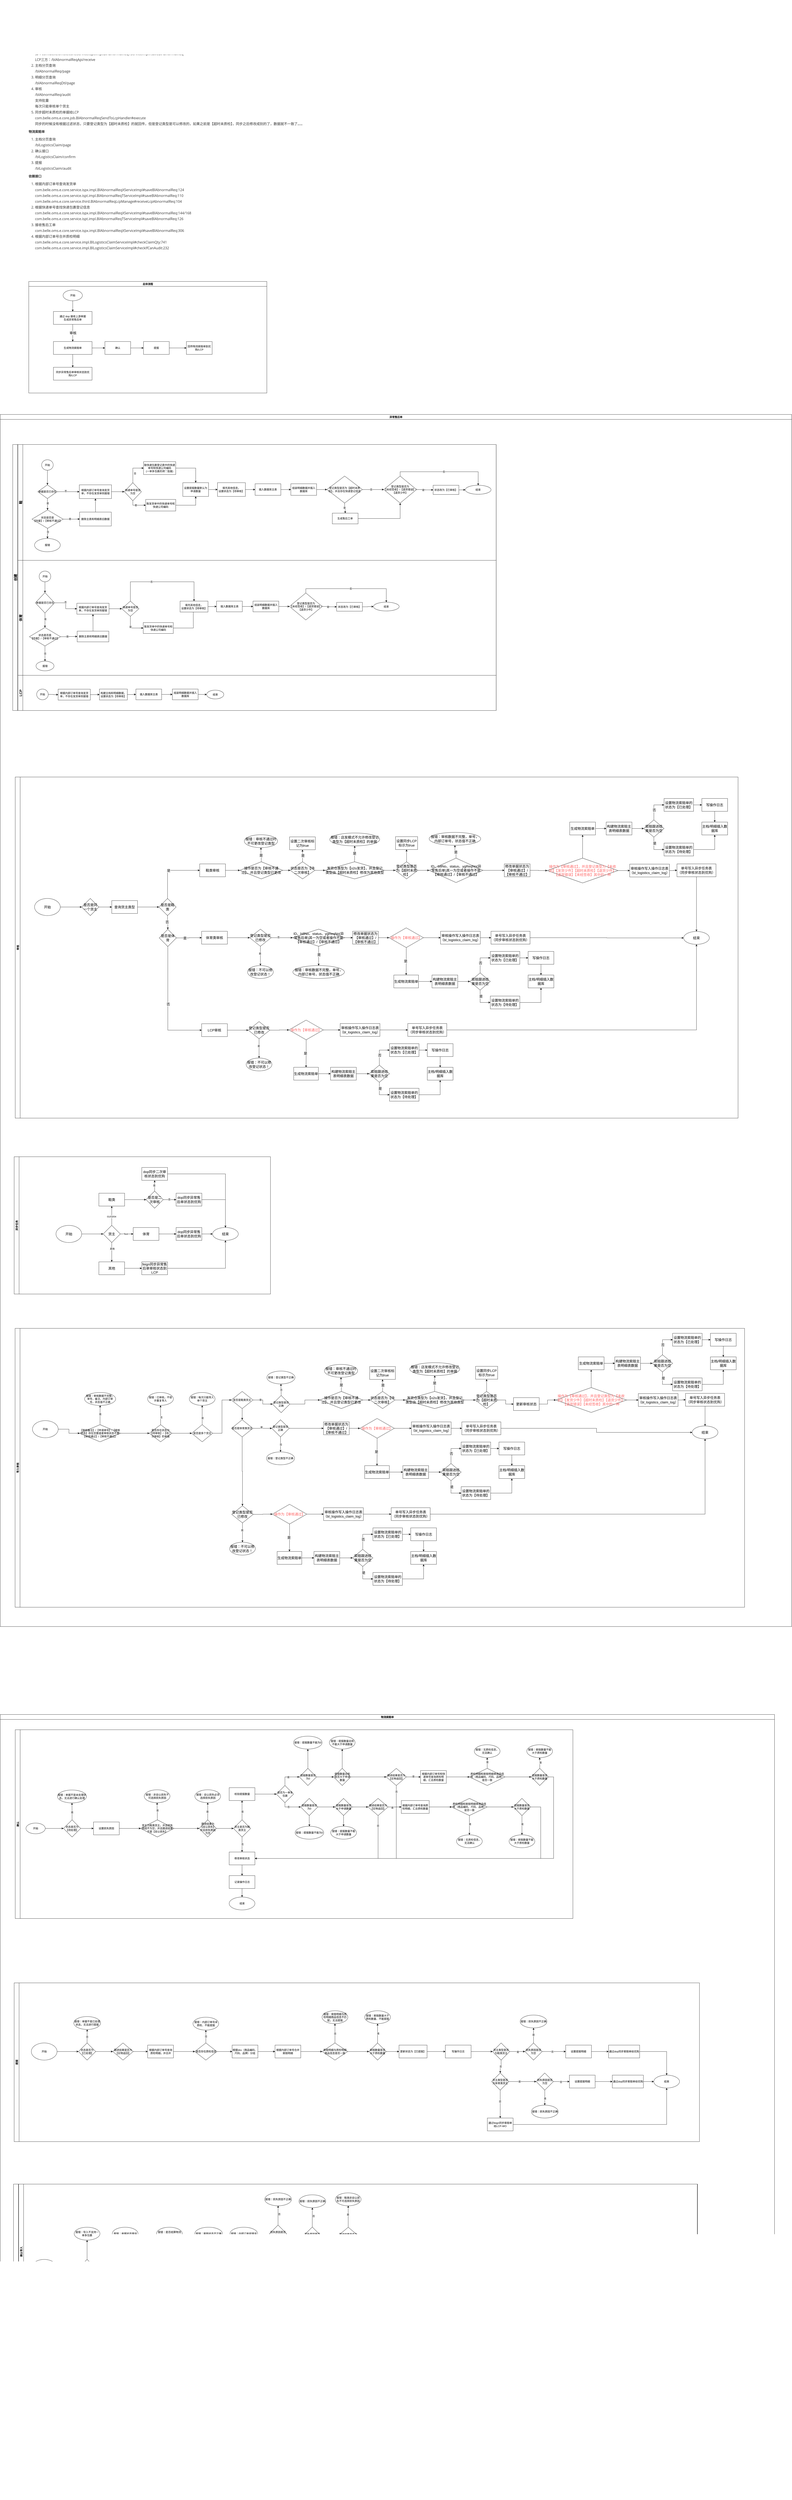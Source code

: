 <mxfile version="18.0.2" type="github">
  <diagram id="0QxMf9gSCAv1vqsq4knW" name="Page-1">
    <mxGraphModel dx="14807" dy="8908" grid="1" gridSize="10" guides="1" tooltips="1" connect="1" arrows="1" fold="1" page="1" pageScale="1" pageWidth="827" pageHeight="1169" math="0" shadow="0">
      <root>
        <mxCell id="0" />
        <mxCell id="1" parent="0" />
        <mxCell id="4VdLajxk7bhCev_ChRC8-2" value="创建" style="swimlane;horizontal=0;fontSize=16;" parent="1" vertex="1">
          <mxGeometry x="-671.65" y="850" width="2254" height="1240" as="geometry">
            <mxRectangle x="110" y="80" width="30" height="50" as="alternateBounds" />
          </mxGeometry>
        </mxCell>
        <mxCell id="4VdLajxk7bhCev_ChRC8-70" value="体育" style="swimlane;horizontal=0;fontSize=16;" parent="4VdLajxk7bhCev_ChRC8-2" vertex="1">
          <mxGeometry x="24" y="540" width="2230" height="536" as="geometry" />
        </mxCell>
        <mxCell id="4VdLajxk7bhCev_ChRC8-71" value="开始" style="ellipse;whiteSpace=wrap;html=1;" parent="4VdLajxk7bhCev_ChRC8-70" vertex="1">
          <mxGeometry x="99.25" y="50" width="54" height="50" as="geometry" />
        </mxCell>
        <mxCell id="4VdLajxk7bhCev_ChRC8-72" value="" style="edgeStyle=orthogonalEdgeStyle;rounded=0;orthogonalLoop=1;jettySize=auto;html=1;" parent="4VdLajxk7bhCev_ChRC8-70" source="4VdLajxk7bhCev_ChRC8-71" target="4VdLajxk7bhCev_ChRC8-75" edge="1">
          <mxGeometry relative="1" as="geometry" />
        </mxCell>
        <mxCell id="4VdLajxk7bhCev_ChRC8-75" value="单据是否已存在" style="rhombus;whiteSpace=wrap;html=1;" parent="4VdLajxk7bhCev_ChRC8-70" vertex="1">
          <mxGeometry x="81.5" y="150.5" width="89.5" height="95" as="geometry" />
        </mxCell>
        <mxCell id="4VdLajxk7bhCev_ChRC8-76" value="" style="edgeStyle=orthogonalEdgeStyle;rounded=0;orthogonalLoop=1;jettySize=auto;html=1;entryX=0.5;entryY=0;entryDx=0;entryDy=0;" parent="4VdLajxk7bhCev_ChRC8-70" source="4VdLajxk7bhCev_ChRC8-75" target="4VdLajxk7bhCev_ChRC8-117" edge="1">
          <mxGeometry relative="1" as="geometry">
            <mxPoint x="127" y="269" as="targetPoint" />
          </mxGeometry>
        </mxCell>
        <mxCell id="4VdLajxk7bhCev_ChRC8-77" value="是" style="edgeLabel;html=1;align=center;verticalAlign=middle;resizable=0;points=[];" parent="4VdLajxk7bhCev_ChRC8-76" vertex="1" connectable="0">
          <mxGeometry x="-0.179" y="1" relative="1" as="geometry">
            <mxPoint as="offset" />
          </mxGeometry>
        </mxCell>
        <mxCell id="4VdLajxk7bhCev_ChRC8-79" value="删除主表和明细表旧数据" style="whiteSpace=wrap;html=1;" parent="4VdLajxk7bhCev_ChRC8-70" vertex="1">
          <mxGeometry x="276.5" y="330" width="147.5" height="50" as="geometry" />
        </mxCell>
        <mxCell id="4VdLajxk7bhCev_ChRC8-80" value="" style="edgeStyle=orthogonalEdgeStyle;rounded=0;orthogonalLoop=1;jettySize=auto;html=1;exitX=1;exitY=0.5;exitDx=0;exitDy=0;" parent="4VdLajxk7bhCev_ChRC8-70" source="4VdLajxk7bhCev_ChRC8-117" target="4VdLajxk7bhCev_ChRC8-79" edge="1">
          <mxGeometry relative="1" as="geometry">
            <mxPoint x="199.5" y="304" as="sourcePoint" />
          </mxGeometry>
        </mxCell>
        <mxCell id="4VdLajxk7bhCev_ChRC8-81" value="是" style="edgeLabel;html=1;align=center;verticalAlign=middle;resizable=0;points=[];" parent="4VdLajxk7bhCev_ChRC8-80" vertex="1" connectable="0">
          <mxGeometry x="-0.281" y="3" relative="1" as="geometry">
            <mxPoint x="3" y="2" as="offset" />
          </mxGeometry>
        </mxCell>
        <mxCell id="4VdLajxk7bhCev_ChRC8-82" value="否" style="edgeStyle=orthogonalEdgeStyle;rounded=0;orthogonalLoop=1;jettySize=auto;html=1;startArrow=none;" parent="4VdLajxk7bhCev_ChRC8-70" source="4VdLajxk7bhCev_ChRC8-117" target="4VdLajxk7bhCev_ChRC8-84" edge="1">
          <mxGeometry relative="1" as="geometry">
            <mxPoint x="127.1" y="338.952" as="sourcePoint" />
          </mxGeometry>
        </mxCell>
        <mxCell id="4VdLajxk7bhCev_ChRC8-84" value="报错" style="ellipse;whiteSpace=wrap;html=1;" parent="4VdLajxk7bhCev_ChRC8-70" vertex="1">
          <mxGeometry x="84.62" y="470" width="83.75" height="45" as="geometry" />
        </mxCell>
        <mxCell id="4VdLajxk7bhCev_ChRC8-86" value="根据内部订单号查询发货单，不存在发货单则报错" style="whiteSpace=wrap;html=1;" parent="4VdLajxk7bhCev_ChRC8-70" vertex="1">
          <mxGeometry x="275" y="200" width="150" height="51" as="geometry" />
        </mxCell>
        <mxCell id="4VdLajxk7bhCev_ChRC8-73" value="" style="edgeStyle=orthogonalEdgeStyle;rounded=0;orthogonalLoop=1;jettySize=auto;html=1;" parent="4VdLajxk7bhCev_ChRC8-70" source="4VdLajxk7bhCev_ChRC8-75" target="4VdLajxk7bhCev_ChRC8-86" edge="1">
          <mxGeometry relative="1" as="geometry" />
        </mxCell>
        <mxCell id="4VdLajxk7bhCev_ChRC8-74" value="否" style="edgeLabel;html=1;align=center;verticalAlign=middle;resizable=0;points=[];" parent="4VdLajxk7bhCev_ChRC8-73" vertex="1" connectable="0">
          <mxGeometry x="-0.235" y="3" relative="1" as="geometry">
            <mxPoint as="offset" />
          </mxGeometry>
        </mxCell>
        <mxCell id="4VdLajxk7bhCev_ChRC8-78" style="edgeStyle=orthogonalEdgeStyle;rounded=0;orthogonalLoop=1;jettySize=auto;html=1;entryX=0.5;entryY=1;entryDx=0;entryDy=0;" parent="4VdLajxk7bhCev_ChRC8-70" source="4VdLajxk7bhCev_ChRC8-79" target="4VdLajxk7bhCev_ChRC8-86" edge="1">
          <mxGeometry relative="1" as="geometry" />
        </mxCell>
        <mxCell id="4VdLajxk7bhCev_ChRC8-91" value="快递单号是否为空" style="rhombus;whiteSpace=wrap;html=1;" parent="4VdLajxk7bhCev_ChRC8-70" vertex="1">
          <mxGeometry x="484.5" y="190" width="80" height="71" as="geometry" />
        </mxCell>
        <mxCell id="4VdLajxk7bhCev_ChRC8-85" value="" style="edgeStyle=orthogonalEdgeStyle;rounded=0;orthogonalLoop=1;jettySize=auto;html=1;" parent="4VdLajxk7bhCev_ChRC8-70" source="4VdLajxk7bhCev_ChRC8-86" target="4VdLajxk7bhCev_ChRC8-91" edge="1">
          <mxGeometry relative="1" as="geometry" />
        </mxCell>
        <mxCell id="4VdLajxk7bhCev_ChRC8-92" style="edgeStyle=orthogonalEdgeStyle;rounded=0;orthogonalLoop=1;jettySize=auto;html=1;" parent="4VdLajxk7bhCev_ChRC8-70" source="4VdLajxk7bhCev_ChRC8-93" edge="1">
          <mxGeometry relative="1" as="geometry">
            <mxPoint x="817.55" y="195" as="targetPoint" />
          </mxGeometry>
        </mxCell>
        <mxCell id="4VdLajxk7bhCev_ChRC8-93" value="取发货单中的快递单号和快递公司编码" style="whiteSpace=wrap;html=1;" parent="4VdLajxk7bhCev_ChRC8-70" vertex="1">
          <mxGeometry x="584.5" y="290" width="140" height="51" as="geometry" />
        </mxCell>
        <mxCell id="4VdLajxk7bhCev_ChRC8-87" value="" style="edgeStyle=orthogonalEdgeStyle;rounded=0;orthogonalLoop=1;jettySize=auto;html=1;exitX=0.5;exitY=1;exitDx=0;exitDy=0;entryX=0;entryY=0.5;entryDx=0;entryDy=0;" parent="4VdLajxk7bhCev_ChRC8-70" source="4VdLajxk7bhCev_ChRC8-91" target="4VdLajxk7bhCev_ChRC8-93" edge="1">
          <mxGeometry relative="1" as="geometry" />
        </mxCell>
        <mxCell id="4VdLajxk7bhCev_ChRC8-88" value="是" style="edgeLabel;html=1;align=center;verticalAlign=middle;resizable=0;points=[];" parent="4VdLajxk7bhCev_ChRC8-87" vertex="1" connectable="0">
          <mxGeometry x="-0.147" relative="1" as="geometry">
            <mxPoint as="offset" />
          </mxGeometry>
        </mxCell>
        <mxCell id="4VdLajxk7bhCev_ChRC8-99" value="填充其他信息，&lt;br&gt;设置状态为【待审核】" style="whiteSpace=wrap;html=1;" parent="4VdLajxk7bhCev_ChRC8-70" vertex="1">
          <mxGeometry x="756.25" y="190" width="130" height="51" as="geometry" />
        </mxCell>
        <mxCell id="4VdLajxk7bhCev_ChRC8-89" value="" style="edgeStyle=orthogonalEdgeStyle;rounded=0;orthogonalLoop=1;jettySize=auto;html=1;exitX=0.5;exitY=0;exitDx=0;exitDy=0;entryX=0.5;entryY=0;entryDx=0;entryDy=0;" parent="4VdLajxk7bhCev_ChRC8-70" source="4VdLajxk7bhCev_ChRC8-91" target="4VdLajxk7bhCev_ChRC8-99" edge="1">
          <mxGeometry relative="1" as="geometry">
            <mxPoint x="574.5" y="84" as="targetPoint" />
            <Array as="points">
              <mxPoint x="524.25" y="100" />
              <mxPoint x="821.25" y="100" />
            </Array>
          </mxGeometry>
        </mxCell>
        <mxCell id="4VdLajxk7bhCev_ChRC8-90" value="否" style="edgeLabel;html=1;align=center;verticalAlign=middle;resizable=0;points=[];" parent="4VdLajxk7bhCev_ChRC8-89" vertex="1" connectable="0">
          <mxGeometry x="-0.254" y="1" relative="1" as="geometry">
            <mxPoint x="10" y="1" as="offset" />
          </mxGeometry>
        </mxCell>
        <mxCell id="4VdLajxk7bhCev_ChRC8-101" value="插入数据库主表" style="whiteSpace=wrap;html=1;" parent="4VdLajxk7bhCev_ChRC8-70" vertex="1">
          <mxGeometry x="926.25" y="190" width="120" height="50" as="geometry" />
        </mxCell>
        <mxCell id="4VdLajxk7bhCev_ChRC8-98" value="" style="edgeStyle=orthogonalEdgeStyle;rounded=0;orthogonalLoop=1;jettySize=auto;html=1;" parent="4VdLajxk7bhCev_ChRC8-70" source="4VdLajxk7bhCev_ChRC8-99" target="4VdLajxk7bhCev_ChRC8-101" edge="1">
          <mxGeometry relative="1" as="geometry" />
        </mxCell>
        <mxCell id="4VdLajxk7bhCev_ChRC8-103" value="组装明细数据并插入数据库" style="whiteSpace=wrap;html=1;" parent="4VdLajxk7bhCev_ChRC8-70" vertex="1">
          <mxGeometry x="1096.25" y="190" width="120" height="50" as="geometry" />
        </mxCell>
        <mxCell id="4VdLajxk7bhCev_ChRC8-100" value="" style="edgeStyle=orthogonalEdgeStyle;rounded=0;orthogonalLoop=1;jettySize=auto;html=1;" parent="4VdLajxk7bhCev_ChRC8-70" source="4VdLajxk7bhCev_ChRC8-101" target="4VdLajxk7bhCev_ChRC8-103" edge="1">
          <mxGeometry relative="1" as="geometry" />
        </mxCell>
        <mxCell id="4VdLajxk7bhCev_ChRC8-114" value="登记类型是否为&lt;br&gt;【未经签收】/【退货错误】/【退货少件】" style="rhombus;whiteSpace=wrap;html=1;" parent="4VdLajxk7bhCev_ChRC8-70" vertex="1">
          <mxGeometry x="1266.25" y="152" width="152.5" height="126" as="geometry" />
        </mxCell>
        <mxCell id="4VdLajxk7bhCev_ChRC8-102" value="" style="edgeStyle=orthogonalEdgeStyle;rounded=0;orthogonalLoop=1;jettySize=auto;html=1;entryX=0;entryY=0.5;entryDx=0;entryDy=0;" parent="4VdLajxk7bhCev_ChRC8-70" source="4VdLajxk7bhCev_ChRC8-103" target="4VdLajxk7bhCev_ChRC8-114" edge="1">
          <mxGeometry relative="1" as="geometry">
            <mxPoint x="1261.25" y="165" as="targetPoint" />
          </mxGeometry>
        </mxCell>
        <mxCell id="4VdLajxk7bhCev_ChRC8-116" value="状态改为【已审核】" style="whiteSpace=wrap;html=1;" parent="4VdLajxk7bhCev_ChRC8-70" vertex="1">
          <mxGeometry x="1486.25" y="196" width="120" height="41" as="geometry" />
        </mxCell>
        <mxCell id="4VdLajxk7bhCev_ChRC8-111" value="" style="edgeStyle=orthogonalEdgeStyle;rounded=0;orthogonalLoop=1;jettySize=auto;html=1;" parent="4VdLajxk7bhCev_ChRC8-70" source="4VdLajxk7bhCev_ChRC8-114" target="4VdLajxk7bhCev_ChRC8-116" edge="1">
          <mxGeometry relative="1" as="geometry" />
        </mxCell>
        <mxCell id="4VdLajxk7bhCev_ChRC8-112" value="是" style="edgeLabel;html=1;align=center;verticalAlign=middle;resizable=0;points=[];" parent="4VdLajxk7bhCev_ChRC8-111" vertex="1" connectable="0">
          <mxGeometry x="-0.222" y="-2" relative="1" as="geometry">
            <mxPoint as="offset" />
          </mxGeometry>
        </mxCell>
        <mxCell id="su_oZva-haXfQI1Y8N-j-1" value="结束" style="ellipse;whiteSpace=wrap;html=1;" parent="4VdLajxk7bhCev_ChRC8-70" vertex="1">
          <mxGeometry x="1657.65" y="195" width="120" height="41" as="geometry" />
        </mxCell>
        <mxCell id="4VdLajxk7bhCev_ChRC8-113" value="否" style="edgeStyle=orthogonalEdgeStyle;rounded=0;orthogonalLoop=1;jettySize=auto;html=1;entryX=0.5;entryY=0;entryDx=0;entryDy=0;exitX=0.5;exitY=0;exitDx=0;exitDy=0;" parent="4VdLajxk7bhCev_ChRC8-70" source="4VdLajxk7bhCev_ChRC8-114" target="su_oZva-haXfQI1Y8N-j-1" edge="1">
          <mxGeometry relative="1" as="geometry">
            <mxPoint x="1706.25" y="134" as="targetPoint" />
          </mxGeometry>
        </mxCell>
        <mxCell id="4VdLajxk7bhCev_ChRC8-115" value="" style="edgeStyle=orthogonalEdgeStyle;rounded=0;orthogonalLoop=1;jettySize=auto;html=1;entryX=0;entryY=0.5;entryDx=0;entryDy=0;" parent="4VdLajxk7bhCev_ChRC8-70" source="4VdLajxk7bhCev_ChRC8-116" target="su_oZva-haXfQI1Y8N-j-1" edge="1">
          <mxGeometry relative="1" as="geometry">
            <mxPoint x="1636.25" y="160" as="targetPoint" />
          </mxGeometry>
        </mxCell>
        <mxCell id="4VdLajxk7bhCev_ChRC8-117" value="状态是否是&lt;br&gt;【作废】/【审核不通过】" style="rhombus;whiteSpace=wrap;html=1;" parent="4VdLajxk7bhCev_ChRC8-70" vertex="1">
          <mxGeometry x="53.75" y="313" width="145" height="86" as="geometry" />
        </mxCell>
        <mxCell id="B7z1tM6jT_hRv7tLj4Sx-152" value="LCP" style="swimlane;horizontal=0;fontSize=16;" parent="4VdLajxk7bhCev_ChRC8-2" vertex="1">
          <mxGeometry x="24" y="1076" width="2230" height="164" as="geometry" />
        </mxCell>
        <mxCell id="B7z1tM6jT_hRv7tLj4Sx-153" value="开始" style="ellipse;whiteSpace=wrap;html=1;" parent="B7z1tM6jT_hRv7tLj4Sx-152" vertex="1">
          <mxGeometry x="87.65" y="64" width="54" height="50" as="geometry" />
        </mxCell>
        <mxCell id="B7z1tM6jT_hRv7tLj4Sx-154" value="" style="edgeStyle=orthogonalEdgeStyle;rounded=0;orthogonalLoop=1;jettySize=auto;html=1;entryX=0;entryY=0.5;entryDx=0;entryDy=0;" parent="B7z1tM6jT_hRv7tLj4Sx-152" source="B7z1tM6jT_hRv7tLj4Sx-153" target="B7z1tM6jT_hRv7tLj4Sx-163" edge="1">
          <mxGeometry relative="1" as="geometry">
            <mxPoint x="116.356" y="14.112" as="targetPoint" />
          </mxGeometry>
        </mxCell>
        <mxCell id="B7z1tM6jT_hRv7tLj4Sx-163" value="根据内部订单号查询发货单，不存在发货单则报错" style="whiteSpace=wrap;html=1;" parent="B7z1tM6jT_hRv7tLj4Sx-152" vertex="1">
          <mxGeometry x="187.65" y="64.5" width="150" height="51" as="geometry" />
        </mxCell>
        <mxCell id="B7z1tM6jT_hRv7tLj4Sx-168" value="" style="edgeStyle=orthogonalEdgeStyle;rounded=0;orthogonalLoop=1;jettySize=auto;html=1;entryX=0;entryY=0.5;entryDx=0;entryDy=0;" parent="B7z1tM6jT_hRv7tLj4Sx-152" source="B7z1tM6jT_hRv7tLj4Sx-163" target="B7z1tM6jT_hRv7tLj4Sx-173" edge="1">
          <mxGeometry relative="1" as="geometry">
            <mxPoint x="397.15" y="90" as="targetPoint" />
          </mxGeometry>
        </mxCell>
        <mxCell id="B7z1tM6jT_hRv7tLj4Sx-173" value="构建主档和明细数据，&lt;br&gt;设置状态为【待审核】" style="whiteSpace=wrap;html=1;" parent="B7z1tM6jT_hRv7tLj4Sx-152" vertex="1">
          <mxGeometry x="380.3" y="64" width="130" height="51" as="geometry" />
        </mxCell>
        <mxCell id="B7z1tM6jT_hRv7tLj4Sx-176" value="插入数据库主表" style="whiteSpace=wrap;html=1;" parent="B7z1tM6jT_hRv7tLj4Sx-152" vertex="1">
          <mxGeometry x="550.3" y="64" width="120" height="50" as="geometry" />
        </mxCell>
        <mxCell id="B7z1tM6jT_hRv7tLj4Sx-177" value="" style="edgeStyle=orthogonalEdgeStyle;rounded=0;orthogonalLoop=1;jettySize=auto;html=1;" parent="B7z1tM6jT_hRv7tLj4Sx-152" source="B7z1tM6jT_hRv7tLj4Sx-173" target="B7z1tM6jT_hRv7tLj4Sx-176" edge="1">
          <mxGeometry relative="1" as="geometry" />
        </mxCell>
        <mxCell id="B7z1tM6jT_hRv7tLj4Sx-178" value="组装明细数据并插入数据库" style="whiteSpace=wrap;html=1;" parent="B7z1tM6jT_hRv7tLj4Sx-152" vertex="1">
          <mxGeometry x="720.3" y="64" width="120" height="50" as="geometry" />
        </mxCell>
        <mxCell id="B7z1tM6jT_hRv7tLj4Sx-179" value="" style="edgeStyle=orthogonalEdgeStyle;rounded=0;orthogonalLoop=1;jettySize=auto;html=1;" parent="B7z1tM6jT_hRv7tLj4Sx-152" source="B7z1tM6jT_hRv7tLj4Sx-176" target="B7z1tM6jT_hRv7tLj4Sx-178" edge="1">
          <mxGeometry relative="1" as="geometry" />
        </mxCell>
        <mxCell id="B7z1tM6jT_hRv7tLj4Sx-181" value="" style="edgeStyle=orthogonalEdgeStyle;rounded=0;orthogonalLoop=1;jettySize=auto;html=1;entryX=0;entryY=0.5;entryDx=0;entryDy=0;" parent="B7z1tM6jT_hRv7tLj4Sx-152" source="B7z1tM6jT_hRv7tLj4Sx-178" target="H45FWg4XIIRnXyOKp0UL-1" edge="1">
          <mxGeometry relative="1" as="geometry">
            <mxPoint x="890.3" y="89" as="targetPoint" />
          </mxGeometry>
        </mxCell>
        <mxCell id="H45FWg4XIIRnXyOKp0UL-1" value="结束" style="ellipse;whiteSpace=wrap;html=1;" parent="B7z1tM6jT_hRv7tLj4Sx-152" vertex="1">
          <mxGeometry x="880.3" y="69" width="79.7" height="41" as="geometry" />
        </mxCell>
        <mxCell id="4VdLajxk7bhCev_ChRC8-3" value="审核" style="swimlane;horizontal=0;" parent="1" vertex="1">
          <mxGeometry x="-660" y="2400" width="3370" height="1590" as="geometry">
            <mxRectangle x="110" y="80" width="30" height="50" as="alternateBounds" />
          </mxGeometry>
        </mxCell>
        <mxCell id="4VdLajxk7bhCev_ChRC8-4" value="总体流程" style="swimlane;" parent="1" vertex="1">
          <mxGeometry x="-596.9" y="90" width="1110" height="520" as="geometry" />
        </mxCell>
        <mxCell id="4VdLajxk7bhCev_ChRC8-5" value="通过 dop 接收上游单据&lt;br&gt;生成异常售后单" style="rounded=0;whiteSpace=wrap;html=1;" parent="4VdLajxk7bhCev_ChRC8-4" vertex="1">
          <mxGeometry x="115" y="140" width="180" height="60" as="geometry" />
        </mxCell>
        <mxCell id="B7z1tM6jT_hRv7tLj4Sx-143" style="edgeStyle=orthogonalEdgeStyle;rounded=0;orthogonalLoop=1;jettySize=auto;html=1;exitX=0.5;exitY=1;exitDx=0;exitDy=0;entryX=0.5;entryY=0;entryDx=0;entryDy=0;fontSize=16;fontColor=#000000;" parent="4VdLajxk7bhCev_ChRC8-4" source="4VdLajxk7bhCev_ChRC8-6" target="4VdLajxk7bhCev_ChRC8-5" edge="1">
          <mxGeometry relative="1" as="geometry" />
        </mxCell>
        <mxCell id="4VdLajxk7bhCev_ChRC8-6" value="开始" style="ellipse;whiteSpace=wrap;html=1;" parent="4VdLajxk7bhCev_ChRC8-4" vertex="1">
          <mxGeometry x="160" y="40" width="90" height="50" as="geometry" />
        </mxCell>
        <mxCell id="B7z1tM6jT_hRv7tLj4Sx-147" value="同步异常售后单审核状态到优购/LCP" style="whiteSpace=wrap;html=1;rounded=0;" parent="4VdLajxk7bhCev_ChRC8-4" vertex="1">
          <mxGeometry x="115" y="400" width="180" height="60" as="geometry" />
        </mxCell>
        <mxCell id="4VdLajxk7bhCev_ChRC8-9" value="开始" style="ellipse;whiteSpace=wrap;html=1;" parent="1" vertex="1">
          <mxGeometry x="-536.9" y="921" width="54" height="49" as="geometry" />
        </mxCell>
        <mxCell id="4VdLajxk7bhCev_ChRC8-18" value="" style="edgeStyle=orthogonalEdgeStyle;rounded=0;orthogonalLoop=1;jettySize=auto;html=1;" parent="1" source="4VdLajxk7bhCev_ChRC8-9" target="4VdLajxk7bhCev_ChRC8-17" edge="1">
          <mxGeometry relative="1" as="geometry" />
        </mxCell>
        <mxCell id="4VdLajxk7bhCev_ChRC8-30" value="" style="edgeStyle=orthogonalEdgeStyle;rounded=0;orthogonalLoop=1;jettySize=auto;html=1;" parent="1" source="4VdLajxk7bhCev_ChRC8-17" target="4VdLajxk7bhCev_ChRC8-29" edge="1">
          <mxGeometry relative="1" as="geometry" />
        </mxCell>
        <mxCell id="4VdLajxk7bhCev_ChRC8-31" value="否" style="edgeLabel;html=1;align=center;verticalAlign=middle;resizable=0;points=[];" parent="4VdLajxk7bhCev_ChRC8-30" vertex="1" connectable="0">
          <mxGeometry x="-0.235" y="3" relative="1" as="geometry">
            <mxPoint as="offset" />
          </mxGeometry>
        </mxCell>
        <mxCell id="4VdLajxk7bhCev_ChRC8-17" value="单据是否已存在" style="rhombus;whiteSpace=wrap;html=1;" parent="1" vertex="1">
          <mxGeometry x="-554.65" y="1038" width="89.5" height="64" as="geometry" />
        </mxCell>
        <mxCell id="4VdLajxk7bhCev_ChRC8-20" value="" style="edgeStyle=orthogonalEdgeStyle;rounded=0;orthogonalLoop=1;jettySize=auto;html=1;entryX=0.5;entryY=0;entryDx=0;entryDy=0;" parent="1" source="4VdLajxk7bhCev_ChRC8-17" target="4VdLajxk7bhCev_ChRC8-22" edge="1">
          <mxGeometry relative="1" as="geometry">
            <mxPoint x="-559.65" y="1155" as="targetPoint" />
          </mxGeometry>
        </mxCell>
        <mxCell id="4VdLajxk7bhCev_ChRC8-21" value="是" style="edgeLabel;html=1;align=center;verticalAlign=middle;resizable=0;points=[];" parent="4VdLajxk7bhCev_ChRC8-20" vertex="1" connectable="0">
          <mxGeometry x="-0.179" y="1" relative="1" as="geometry">
            <mxPoint as="offset" />
          </mxGeometry>
        </mxCell>
        <mxCell id="B7z1tM6jT_hRv7tLj4Sx-13" value="" style="edgeStyle=orthogonalEdgeStyle;rounded=0;orthogonalLoop=1;jettySize=auto;html=1;" parent="1" source="4VdLajxk7bhCev_ChRC8-22" target="4VdLajxk7bhCev_ChRC8-25" edge="1">
          <mxGeometry relative="1" as="geometry" />
        </mxCell>
        <mxCell id="4VdLajxk7bhCev_ChRC8-22" value="状态是否是&lt;br&gt;【作废】/【审核不通过】" style="rhombus;whiteSpace=wrap;html=1;" parent="1" vertex="1">
          <mxGeometry x="-581.65" y="1155" width="145" height="86" as="geometry" />
        </mxCell>
        <mxCell id="4VdLajxk7bhCev_ChRC8-32" style="edgeStyle=orthogonalEdgeStyle;rounded=0;orthogonalLoop=1;jettySize=auto;html=1;entryX=0.5;entryY=1;entryDx=0;entryDy=0;" parent="1" source="4VdLajxk7bhCev_ChRC8-23" target="4VdLajxk7bhCev_ChRC8-29" edge="1">
          <mxGeometry relative="1" as="geometry" />
        </mxCell>
        <mxCell id="4VdLajxk7bhCev_ChRC8-23" value="删除主表和明细表旧数据" style="whiteSpace=wrap;html=1;" parent="1" vertex="1">
          <mxGeometry x="-359.65" y="1165" width="147.5" height="65" as="geometry" />
        </mxCell>
        <mxCell id="4VdLajxk7bhCev_ChRC8-24" value="" style="edgeStyle=orthogonalEdgeStyle;rounded=0;orthogonalLoop=1;jettySize=auto;html=1;" parent="1" source="4VdLajxk7bhCev_ChRC8-22" target="4VdLajxk7bhCev_ChRC8-23" edge="1">
          <mxGeometry relative="1" as="geometry" />
        </mxCell>
        <mxCell id="4VdLajxk7bhCev_ChRC8-28" value="是" style="edgeLabel;html=1;align=center;verticalAlign=middle;resizable=0;points=[];" parent="4VdLajxk7bhCev_ChRC8-24" vertex="1" connectable="0">
          <mxGeometry x="-0.281" y="3" relative="1" as="geometry">
            <mxPoint x="3" y="2" as="offset" />
          </mxGeometry>
        </mxCell>
        <mxCell id="4VdLajxk7bhCev_ChRC8-26" value="" style="edgeStyle=orthogonalEdgeStyle;rounded=0;orthogonalLoop=1;jettySize=auto;html=1;" parent="1" source="4VdLajxk7bhCev_ChRC8-22" target="4VdLajxk7bhCev_ChRC8-25" edge="1">
          <mxGeometry relative="1" as="geometry" />
        </mxCell>
        <mxCell id="4VdLajxk7bhCev_ChRC8-27" value="否" style="edgeLabel;html=1;align=center;verticalAlign=middle;resizable=0;points=[];" parent="4VdLajxk7bhCev_ChRC8-26" vertex="1" connectable="0">
          <mxGeometry x="-0.3" y="1" relative="1" as="geometry">
            <mxPoint as="offset" />
          </mxGeometry>
        </mxCell>
        <mxCell id="4VdLajxk7bhCev_ChRC8-25" value="报错" style="ellipse;whiteSpace=wrap;html=1;" parent="1" vertex="1">
          <mxGeometry x="-569.9" y="1288" width="120" height="62" as="geometry" />
        </mxCell>
        <mxCell id="4VdLajxk7bhCev_ChRC8-34" value="" style="edgeStyle=orthogonalEdgeStyle;rounded=0;orthogonalLoop=1;jettySize=auto;html=1;" parent="1" source="4VdLajxk7bhCev_ChRC8-29" target="4VdLajxk7bhCev_ChRC8-33" edge="1">
          <mxGeometry relative="1" as="geometry" />
        </mxCell>
        <mxCell id="4VdLajxk7bhCev_ChRC8-29" value="根据内部订单号查询发货单，不存在发货单则报错" style="whiteSpace=wrap;html=1;" parent="1" vertex="1">
          <mxGeometry x="-361.15" y="1038" width="150" height="64" as="geometry" />
        </mxCell>
        <mxCell id="4VdLajxk7bhCev_ChRC8-36" value="" style="edgeStyle=orthogonalEdgeStyle;rounded=0;orthogonalLoop=1;jettySize=auto;html=1;exitX=0.5;exitY=1;exitDx=0;exitDy=0;entryX=0;entryY=0.5;entryDx=0;entryDy=0;" parent="1" source="4VdLajxk7bhCev_ChRC8-33" target="4VdLajxk7bhCev_ChRC8-35" edge="1">
          <mxGeometry relative="1" as="geometry" />
        </mxCell>
        <mxCell id="4VdLajxk7bhCev_ChRC8-37" value="是" style="edgeLabel;html=1;align=center;verticalAlign=middle;resizable=0;points=[];" parent="4VdLajxk7bhCev_ChRC8-36" vertex="1" connectable="0">
          <mxGeometry x="-0.147" relative="1" as="geometry">
            <mxPoint as="offset" />
          </mxGeometry>
        </mxCell>
        <mxCell id="4VdLajxk7bhCev_ChRC8-39" value="" style="edgeStyle=orthogonalEdgeStyle;rounded=0;orthogonalLoop=1;jettySize=auto;html=1;exitX=0.5;exitY=0;exitDx=0;exitDy=0;entryX=0;entryY=0.5;entryDx=0;entryDy=0;" parent="1" source="4VdLajxk7bhCev_ChRC8-33" target="4VdLajxk7bhCev_ChRC8-38" edge="1">
          <mxGeometry relative="1" as="geometry" />
        </mxCell>
        <mxCell id="4VdLajxk7bhCev_ChRC8-40" value="否" style="edgeLabel;html=1;align=center;verticalAlign=middle;resizable=0;points=[];" parent="4VdLajxk7bhCev_ChRC8-39" vertex="1" connectable="0">
          <mxGeometry x="-0.254" y="1" relative="1" as="geometry">
            <mxPoint x="10" y="1" as="offset" />
          </mxGeometry>
        </mxCell>
        <mxCell id="4VdLajxk7bhCev_ChRC8-43" style="edgeStyle=orthogonalEdgeStyle;rounded=0;orthogonalLoop=1;jettySize=auto;html=1;" parent="1" source="4VdLajxk7bhCev_ChRC8-35" target="4VdLajxk7bhCev_ChRC8-41" edge="1">
          <mxGeometry relative="1" as="geometry" />
        </mxCell>
        <mxCell id="4VdLajxk7bhCev_ChRC8-35" value="取发货单中的快递单号和快递公司编码" style="whiteSpace=wrap;html=1;" parent="1" vertex="1">
          <mxGeometry x="-51.65" y="1106" width="140" height="54" as="geometry" />
        </mxCell>
        <mxCell id="4VdLajxk7bhCev_ChRC8-42" value="" style="edgeStyle=orthogonalEdgeStyle;rounded=0;orthogonalLoop=1;jettySize=auto;html=1;" parent="1" source="4VdLajxk7bhCev_ChRC8-38" target="4VdLajxk7bhCev_ChRC8-41" edge="1">
          <mxGeometry relative="1" as="geometry" />
        </mxCell>
        <mxCell id="4VdLajxk7bhCev_ChRC8-38" value="取快递包裹登记表中的快递单号和快递公司编码&lt;br&gt;(一单多包裹的用“,”连接)" style="whiteSpace=wrap;html=1;" parent="1" vertex="1">
          <mxGeometry x="-61.65" y="930" width="150" height="60" as="geometry" />
        </mxCell>
        <mxCell id="4VdLajxk7bhCev_ChRC8-51" value="" style="edgeStyle=orthogonalEdgeStyle;rounded=0;orthogonalLoop=1;jettySize=auto;html=1;" parent="1" source="4VdLajxk7bhCev_ChRC8-48" target="4VdLajxk7bhCev_ChRC8-50" edge="1">
          <mxGeometry relative="1" as="geometry" />
        </mxCell>
        <mxCell id="4VdLajxk7bhCev_ChRC8-53" value="" style="edgeStyle=orthogonalEdgeStyle;rounded=0;orthogonalLoop=1;jettySize=auto;html=1;exitX=0.5;exitY=1;exitDx=0;exitDy=0;entryX=0.5;entryY=0;entryDx=0;entryDy=0;" parent="1" source="4VdLajxk7bhCev_ChRC8-50" target="4VdLajxk7bhCev_ChRC8-52" edge="1">
          <mxGeometry relative="1" as="geometry" />
        </mxCell>
        <mxCell id="4VdLajxk7bhCev_ChRC8-62" value="是" style="edgeLabel;html=1;align=center;verticalAlign=middle;resizable=0;points=[];" parent="4VdLajxk7bhCev_ChRC8-53" vertex="1" connectable="0">
          <mxGeometry x="-0.141" y="-1" relative="1" as="geometry">
            <mxPoint as="offset" />
          </mxGeometry>
        </mxCell>
        <mxCell id="4VdLajxk7bhCev_ChRC8-57" value="" style="edgeStyle=orthogonalEdgeStyle;rounded=0;orthogonalLoop=1;jettySize=auto;html=1;" parent="1" source="4VdLajxk7bhCev_ChRC8-50" target="4VdLajxk7bhCev_ChRC8-56" edge="1">
          <mxGeometry relative="1" as="geometry" />
        </mxCell>
        <mxCell id="4VdLajxk7bhCev_ChRC8-63" value="否" style="edgeLabel;html=1;align=center;verticalAlign=middle;resizable=0;points=[];" parent="4VdLajxk7bhCev_ChRC8-57" vertex="1" connectable="0">
          <mxGeometry x="-0.575" relative="1" as="geometry">
            <mxPoint x="19" as="offset" />
          </mxGeometry>
        </mxCell>
        <mxCell id="4VdLajxk7bhCev_ChRC8-50" value="登记类型是否为【超时未质检】，并且存在快递登记信息" style="rhombus;whiteSpace=wrap;html=1;" parent="1" vertex="1">
          <mxGeometry x="793.35" y="997" width="165" height="126" as="geometry" />
        </mxCell>
        <mxCell id="4VdLajxk7bhCev_ChRC8-61" style="edgeStyle=orthogonalEdgeStyle;rounded=0;orthogonalLoop=1;jettySize=auto;html=1;entryX=0.5;entryY=1;entryDx=0;entryDy=0;exitX=1;exitY=0.5;exitDx=0;exitDy=0;" parent="1" source="4VdLajxk7bhCev_ChRC8-52" target="4VdLajxk7bhCev_ChRC8-56" edge="1">
          <mxGeometry relative="1" as="geometry" />
        </mxCell>
        <mxCell id="4VdLajxk7bhCev_ChRC8-52" value="生成售后工单" style="whiteSpace=wrap;html=1;" parent="1" vertex="1">
          <mxGeometry x="818.35" y="1170" width="120" height="50" as="geometry" />
        </mxCell>
        <mxCell id="4VdLajxk7bhCev_ChRC8-59" value="" style="edgeStyle=orthogonalEdgeStyle;rounded=0;orthogonalLoop=1;jettySize=auto;html=1;" parent="1" source="4VdLajxk7bhCev_ChRC8-56" target="4VdLajxk7bhCev_ChRC8-58" edge="1">
          <mxGeometry relative="1" as="geometry" />
        </mxCell>
        <mxCell id="4VdLajxk7bhCev_ChRC8-60" value="是" style="edgeLabel;html=1;align=center;verticalAlign=middle;resizable=0;points=[];" parent="4VdLajxk7bhCev_ChRC8-59" vertex="1" connectable="0">
          <mxGeometry x="-0.222" y="-2" relative="1" as="geometry">
            <mxPoint as="offset" />
          </mxGeometry>
        </mxCell>
        <mxCell id="4VdLajxk7bhCev_ChRC8-69" value="否" style="edgeStyle=orthogonalEdgeStyle;rounded=0;orthogonalLoop=1;jettySize=auto;html=1;entryX=0.5;entryY=0;entryDx=0;entryDy=0;exitX=0.5;exitY=0;exitDx=0;exitDy=0;" parent="1" source="4VdLajxk7bhCev_ChRC8-56" target="4VdLajxk7bhCev_ChRC8-64" edge="1">
          <mxGeometry relative="1" as="geometry">
            <mxPoint x="1178.35" y="910" as="targetPoint" />
          </mxGeometry>
        </mxCell>
        <mxCell id="4VdLajxk7bhCev_ChRC8-56" value="登记类型是否为&lt;br&gt;【未经签收】/【退货错误】/【退货少件】" style="rhombus;whiteSpace=wrap;html=1;" parent="1" vertex="1">
          <mxGeometry x="1058.35" y="997" width="152.5" height="126" as="geometry" />
        </mxCell>
        <mxCell id="4VdLajxk7bhCev_ChRC8-65" value="" style="edgeStyle=orthogonalEdgeStyle;rounded=0;orthogonalLoop=1;jettySize=auto;html=1;" parent="1" source="4VdLajxk7bhCev_ChRC8-58" target="4VdLajxk7bhCev_ChRC8-64" edge="1">
          <mxGeometry relative="1" as="geometry" />
        </mxCell>
        <mxCell id="4VdLajxk7bhCev_ChRC8-58" value="状态改为【已审核】" style="whiteSpace=wrap;html=1;" parent="1" vertex="1">
          <mxGeometry x="1288.35" y="1040" width="120" height="43" as="geometry" />
        </mxCell>
        <mxCell id="4VdLajxk7bhCev_ChRC8-64" value="结束" style="ellipse;whiteSpace=wrap;html=1;" parent="1" vertex="1">
          <mxGeometry x="1438.35" y="1040" width="120" height="42" as="geometry" />
        </mxCell>
        <mxCell id="4VdLajxk7bhCev_ChRC8-7" value="鞋" style="swimlane;horizontal=0;fontSize=16;" parent="1" vertex="1">
          <mxGeometry x="-647.65" y="850" width="2230" height="540" as="geometry" />
        </mxCell>
        <mxCell id="4VdLajxk7bhCev_ChRC8-48" value="组装明细数据并插入数据库" style="whiteSpace=wrap;html=1;" parent="4VdLajxk7bhCev_ChRC8-7" vertex="1">
          <mxGeometry x="1272.65" y="183" width="120" height="54" as="geometry" />
        </mxCell>
        <mxCell id="4VdLajxk7bhCev_ChRC8-46" value="插入数据库主表" style="whiteSpace=wrap;html=1;" parent="4VdLajxk7bhCev_ChRC8-7" vertex="1">
          <mxGeometry x="1106" y="183" width="120" height="54" as="geometry" />
        </mxCell>
        <mxCell id="4VdLajxk7bhCev_ChRC8-49" value="" style="edgeStyle=orthogonalEdgeStyle;rounded=0;orthogonalLoop=1;jettySize=auto;html=1;" parent="4VdLajxk7bhCev_ChRC8-7" source="4VdLajxk7bhCev_ChRC8-46" target="4VdLajxk7bhCev_ChRC8-48" edge="1">
          <mxGeometry relative="1" as="geometry" />
        </mxCell>
        <mxCell id="4VdLajxk7bhCev_ChRC8-44" value="填充其他信息，&lt;br&gt;设置状态为【待审核】" style="whiteSpace=wrap;html=1;" parent="4VdLajxk7bhCev_ChRC8-7" vertex="1">
          <mxGeometry x="930.65" y="178" width="130" height="64" as="geometry" />
        </mxCell>
        <mxCell id="4VdLajxk7bhCev_ChRC8-47" value="" style="edgeStyle=orthogonalEdgeStyle;rounded=0;orthogonalLoop=1;jettySize=auto;html=1;" parent="4VdLajxk7bhCev_ChRC8-7" source="4VdLajxk7bhCev_ChRC8-44" target="4VdLajxk7bhCev_ChRC8-46" edge="1">
          <mxGeometry relative="1" as="geometry" />
        </mxCell>
        <mxCell id="4VdLajxk7bhCev_ChRC8-41" value="设置提报数量默认为申请数量" style="whiteSpace=wrap;html=1;" parent="4VdLajxk7bhCev_ChRC8-7" vertex="1">
          <mxGeometry x="769" y="178" width="120" height="64" as="geometry" />
        </mxCell>
        <mxCell id="4VdLajxk7bhCev_ChRC8-45" value="" style="edgeStyle=orthogonalEdgeStyle;rounded=0;orthogonalLoop=1;jettySize=auto;html=1;" parent="4VdLajxk7bhCev_ChRC8-7" source="4VdLajxk7bhCev_ChRC8-41" target="4VdLajxk7bhCev_ChRC8-44" edge="1">
          <mxGeometry relative="1" as="geometry" />
        </mxCell>
        <mxCell id="4VdLajxk7bhCev_ChRC8-33" value="快递单号是否为空" style="rhombus;whiteSpace=wrap;html=1;" parent="4VdLajxk7bhCev_ChRC8-7" vertex="1">
          <mxGeometry x="496" y="178" width="80" height="84" as="geometry" />
        </mxCell>
        <mxCell id="su_oZva-haXfQI1Y8N-j-4" value="" style="edgeStyle=orthogonalEdgeStyle;rounded=0;orthogonalLoop=1;jettySize=auto;html=1;fontSize=16;" parent="1" source="su_oZva-haXfQI1Y8N-j-2" target="su_oZva-haXfQI1Y8N-j-3" edge="1">
          <mxGeometry relative="1" as="geometry" />
        </mxCell>
        <mxCell id="su_oZva-haXfQI1Y8N-j-2" value="开始" style="ellipse;whiteSpace=wrap;html=1;fontSize=16;" parent="1" vertex="1">
          <mxGeometry x="-569.9" y="2966" width="120" height="80" as="geometry" />
        </mxCell>
        <mxCell id="su_oZva-haXfQI1Y8N-j-6" value="" style="edgeStyle=orthogonalEdgeStyle;rounded=0;orthogonalLoop=1;jettySize=auto;html=1;fontSize=16;" parent="1" source="su_oZva-haXfQI1Y8N-j-3" target="su_oZva-haXfQI1Y8N-j-5" edge="1">
          <mxGeometry relative="1" as="geometry" />
        </mxCell>
        <mxCell id="su_oZva-haXfQI1Y8N-j-3" value="是否是同一个货主" style="rhombus;whiteSpace=wrap;html=1;fontSize=16;" parent="1" vertex="1">
          <mxGeometry x="-349.9" y="2966" width="80" height="80" as="geometry" />
        </mxCell>
        <mxCell id="su_oZva-haXfQI1Y8N-j-8" value="" style="edgeStyle=orthogonalEdgeStyle;rounded=0;orthogonalLoop=1;jettySize=auto;html=1;fontSize=16;" parent="1" source="su_oZva-haXfQI1Y8N-j-5" target="su_oZva-haXfQI1Y8N-j-7" edge="1">
          <mxGeometry relative="1" as="geometry" />
        </mxCell>
        <mxCell id="su_oZva-haXfQI1Y8N-j-5" value="查询货主类型" style="whiteSpace=wrap;html=1;fontSize=16;" parent="1" vertex="1">
          <mxGeometry x="-209.9" y="2976" width="120" height="60" as="geometry" />
        </mxCell>
        <mxCell id="su_oZva-haXfQI1Y8N-j-10" value="" style="edgeStyle=orthogonalEdgeStyle;rounded=0;orthogonalLoop=1;jettySize=auto;html=1;fontSize=16;" parent="1" source="su_oZva-haXfQI1Y8N-j-7" target="su_oZva-haXfQI1Y8N-j-9" edge="1">
          <mxGeometry relative="1" as="geometry" />
        </mxCell>
        <mxCell id="su_oZva-haXfQI1Y8N-j-18" value="否" style="edgeLabel;html=1;align=center;verticalAlign=middle;resizable=0;points=[];fontSize=16;" parent="su_oZva-haXfQI1Y8N-j-10" vertex="1" connectable="0">
          <mxGeometry x="-0.086" y="-1" relative="1" as="geometry">
            <mxPoint x="-1" as="offset" />
          </mxGeometry>
        </mxCell>
        <mxCell id="su_oZva-haXfQI1Y8N-j-12" value="" style="edgeStyle=orthogonalEdgeStyle;rounded=0;orthogonalLoop=1;jettySize=auto;html=1;fontSize=16;exitX=0.5;exitY=0;exitDx=0;exitDy=0;entryX=0;entryY=0.5;entryDx=0;entryDy=0;" parent="1" source="su_oZva-haXfQI1Y8N-j-7" target="su_oZva-haXfQI1Y8N-j-11" edge="1">
          <mxGeometry relative="1" as="geometry" />
        </mxCell>
        <mxCell id="su_oZva-haXfQI1Y8N-j-17" value="是" style="edgeLabel;html=1;align=center;verticalAlign=middle;resizable=0;points=[];fontSize=16;" parent="su_oZva-haXfQI1Y8N-j-12" vertex="1" connectable="0">
          <mxGeometry x="-0.035" y="-2" relative="1" as="geometry">
            <mxPoint y="-1" as="offset" />
          </mxGeometry>
        </mxCell>
        <mxCell id="su_oZva-haXfQI1Y8N-j-7" value="是否是鞋类" style="rhombus;whiteSpace=wrap;html=1;fontSize=16;" parent="1" vertex="1">
          <mxGeometry x="10.1" y="2966" width="80" height="80" as="geometry" />
        </mxCell>
        <mxCell id="su_oZva-haXfQI1Y8N-j-14" value="" style="edgeStyle=orthogonalEdgeStyle;rounded=0;orthogonalLoop=1;jettySize=auto;html=1;fontSize=16;" parent="1" source="su_oZva-haXfQI1Y8N-j-9" target="su_oZva-haXfQI1Y8N-j-13" edge="1">
          <mxGeometry relative="1" as="geometry" />
        </mxCell>
        <mxCell id="su_oZva-haXfQI1Y8N-j-19" value="是" style="edgeLabel;html=1;align=center;verticalAlign=middle;resizable=0;points=[];fontSize=16;" parent="su_oZva-haXfQI1Y8N-j-14" vertex="1" connectable="0">
          <mxGeometry x="-0.346" y="-2" relative="1" as="geometry">
            <mxPoint y="-1" as="offset" />
          </mxGeometry>
        </mxCell>
        <mxCell id="su_oZva-haXfQI1Y8N-j-16" value="" style="edgeStyle=orthogonalEdgeStyle;rounded=0;orthogonalLoop=1;jettySize=auto;html=1;fontSize=16;exitX=0.5;exitY=1;exitDx=0;exitDy=0;entryX=0;entryY=0.5;entryDx=0;entryDy=0;" parent="1" source="su_oZva-haXfQI1Y8N-j-9" target="su_oZva-haXfQI1Y8N-j-15" edge="1">
          <mxGeometry relative="1" as="geometry" />
        </mxCell>
        <mxCell id="su_oZva-haXfQI1Y8N-j-20" value="否" style="edgeLabel;html=1;align=center;verticalAlign=middle;resizable=0;points=[];fontSize=16;" parent="su_oZva-haXfQI1Y8N-j-16" vertex="1" connectable="0">
          <mxGeometry x="-0.019" y="2" relative="1" as="geometry">
            <mxPoint x="-1" as="offset" />
          </mxGeometry>
        </mxCell>
        <mxCell id="su_oZva-haXfQI1Y8N-j-9" value="是否是体育" style="rhombus;whiteSpace=wrap;html=1;fontSize=16;" parent="1" vertex="1">
          <mxGeometry x="11.4" y="3110" width="80" height="80" as="geometry" />
        </mxCell>
        <mxCell id="su_oZva-haXfQI1Y8N-j-22" value="" style="edgeStyle=orthogonalEdgeStyle;rounded=0;orthogonalLoop=1;jettySize=auto;html=1;fontSize=16;entryX=0;entryY=0.5;entryDx=0;entryDy=0;" parent="1" source="su_oZva-haXfQI1Y8N-j-11" target="su_oZva-haXfQI1Y8N-j-26" edge="1">
          <mxGeometry relative="1" as="geometry">
            <mxPoint x="420.1" y="2835" as="targetPoint" />
          </mxGeometry>
        </mxCell>
        <mxCell id="su_oZva-haXfQI1Y8N-j-11" value="鞋类审核" style="whiteSpace=wrap;html=1;fontSize=16;" parent="1" vertex="1">
          <mxGeometry x="200.1" y="2805" width="120" height="60" as="geometry" />
        </mxCell>
        <mxCell id="B7z1tM6jT_hRv7tLj4Sx-23" value="" style="edgeStyle=orthogonalEdgeStyle;rounded=0;orthogonalLoop=1;jettySize=auto;html=1;" parent="1" source="su_oZva-haXfQI1Y8N-j-13" target="B7z1tM6jT_hRv7tLj4Sx-22" edge="1">
          <mxGeometry relative="1" as="geometry" />
        </mxCell>
        <mxCell id="su_oZva-haXfQI1Y8N-j-13" value="体育类审核" style="whiteSpace=wrap;html=1;fontSize=16;" parent="1" vertex="1">
          <mxGeometry x="209.1" y="3119" width="120" height="60" as="geometry" />
        </mxCell>
        <mxCell id="B7z1tM6jT_hRv7tLj4Sx-75" style="edgeStyle=orthogonalEdgeStyle;rounded=0;orthogonalLoop=1;jettySize=auto;html=1;entryX=0;entryY=0.5;entryDx=0;entryDy=0;fontSize=16;fontColor=#000000;" parent="1" source="su_oZva-haXfQI1Y8N-j-15" target="B7z1tM6jT_hRv7tLj4Sx-73" edge="1">
          <mxGeometry relative="1" as="geometry" />
        </mxCell>
        <mxCell id="su_oZva-haXfQI1Y8N-j-15" value="LCP审核" style="whiteSpace=wrap;html=1;fontSize=16;" parent="1" vertex="1">
          <mxGeometry x="209.1" y="3550" width="120" height="60" as="geometry" />
        </mxCell>
        <mxCell id="su_oZva-haXfQI1Y8N-j-28" value="" style="edgeStyle=orthogonalEdgeStyle;rounded=0;orthogonalLoop=1;jettySize=auto;html=1;fontSize=16;" parent="1" source="su_oZva-haXfQI1Y8N-j-26" target="su_oZva-haXfQI1Y8N-j-27" edge="1">
          <mxGeometry relative="1" as="geometry" />
        </mxCell>
        <mxCell id="su_oZva-haXfQI1Y8N-j-33" value="是" style="edgeLabel;html=1;align=center;verticalAlign=middle;resizable=0;points=[];fontSize=16;" parent="su_oZva-haXfQI1Y8N-j-28" vertex="1" connectable="0">
          <mxGeometry x="-0.091" y="1" relative="1" as="geometry">
            <mxPoint as="offset" />
          </mxGeometry>
        </mxCell>
        <mxCell id="su_oZva-haXfQI1Y8N-j-30" value="" style="edgeStyle=orthogonalEdgeStyle;rounded=0;orthogonalLoop=1;jettySize=auto;html=1;fontSize=16;" parent="1" source="su_oZva-haXfQI1Y8N-j-26" target="su_oZva-haXfQI1Y8N-j-29" edge="1">
          <mxGeometry relative="1" as="geometry" />
        </mxCell>
        <mxCell id="su_oZva-haXfQI1Y8N-j-26" value="操作是否为【审核不通过】，并且登记类型已更改" style="rhombus;whiteSpace=wrap;html=1;fontSize=16;" parent="1" vertex="1">
          <mxGeometry x="387.1" y="2795" width="200" height="80" as="geometry" />
        </mxCell>
        <mxCell id="su_oZva-haXfQI1Y8N-j-27" value="报错：审核不通过时不可更改登记类型" style="ellipse;whiteSpace=wrap;html=1;fontSize=16;" parent="1" vertex="1">
          <mxGeometry x="408.1" y="2669" width="155" height="60" as="geometry" />
        </mxCell>
        <mxCell id="su_oZva-haXfQI1Y8N-j-32" value="" style="edgeStyle=orthogonalEdgeStyle;rounded=0;orthogonalLoop=1;jettySize=auto;html=1;fontSize=16;" parent="1" source="su_oZva-haXfQI1Y8N-j-29" target="su_oZva-haXfQI1Y8N-j-31" edge="1">
          <mxGeometry relative="1" as="geometry" />
        </mxCell>
        <mxCell id="su_oZva-haXfQI1Y8N-j-34" value="是" style="edgeLabel;html=1;align=center;verticalAlign=middle;resizable=0;points=[];fontSize=16;" parent="su_oZva-haXfQI1Y8N-j-32" vertex="1" connectable="0">
          <mxGeometry x="-0.009" relative="1" as="geometry">
            <mxPoint x="1" y="-1" as="offset" />
          </mxGeometry>
        </mxCell>
        <mxCell id="su_oZva-haXfQI1Y8N-j-36" value="" style="edgeStyle=orthogonalEdgeStyle;rounded=0;orthogonalLoop=1;jettySize=auto;html=1;fontSize=16;" parent="1" source="su_oZva-haXfQI1Y8N-j-29" target="su_oZva-haXfQI1Y8N-j-35" edge="1">
          <mxGeometry relative="1" as="geometry" />
        </mxCell>
        <mxCell id="su_oZva-haXfQI1Y8N-j-29" value="状态是否为【待二次审核】" style="rhombus;whiteSpace=wrap;html=1;fontSize=16;" parent="1" vertex="1">
          <mxGeometry x="622.1" y="2795" width="115" height="80" as="geometry" />
        </mxCell>
        <mxCell id="su_oZva-haXfQI1Y8N-j-31" value="设置二次审核标记为true" style="whiteSpace=wrap;html=1;fontSize=16;" parent="1" vertex="1">
          <mxGeometry x="619.1" y="2679" width="120" height="60" as="geometry" />
        </mxCell>
        <mxCell id="su_oZva-haXfQI1Y8N-j-40" value="" style="edgeStyle=orthogonalEdgeStyle;rounded=0;orthogonalLoop=1;jettySize=auto;html=1;fontSize=16;" parent="1" source="su_oZva-haXfQI1Y8N-j-35" target="su_oZva-haXfQI1Y8N-j-39" edge="1">
          <mxGeometry relative="1" as="geometry" />
        </mxCell>
        <mxCell id="su_oZva-haXfQI1Y8N-j-41" value="是" style="edgeLabel;html=1;align=center;verticalAlign=middle;resizable=0;points=[];fontSize=16;" parent="su_oZva-haXfQI1Y8N-j-40" vertex="1" connectable="0">
          <mxGeometry x="0.071" y="1" relative="1" as="geometry">
            <mxPoint as="offset" />
          </mxGeometry>
        </mxCell>
        <mxCell id="su_oZva-haXfQI1Y8N-j-43" value="" style="edgeStyle=orthogonalEdgeStyle;rounded=0;orthogonalLoop=1;jettySize=auto;html=1;fontSize=16;" parent="1" source="su_oZva-haXfQI1Y8N-j-35" target="su_oZva-haXfQI1Y8N-j-42" edge="1">
          <mxGeometry relative="1" as="geometry" />
        </mxCell>
        <mxCell id="su_oZva-haXfQI1Y8N-j-35" value="发货仓类型为【o2o发货】，并且登记类型由【超时未质检】修改为其他类型" style="rhombus;whiteSpace=wrap;html=1;fontSize=16;" parent="1" vertex="1">
          <mxGeometry x="784.6" y="2795" width="275.5" height="80" as="geometry" />
        </mxCell>
        <mxCell id="su_oZva-haXfQI1Y8N-j-39" value="报错：店发模式不允许修改登记类型为【超时未质检】的单据" style="ellipse;whiteSpace=wrap;html=1;fontSize=16;" parent="1" vertex="1">
          <mxGeometry x="806.35" y="2661" width="232.75" height="60" as="geometry" />
        </mxCell>
        <mxCell id="su_oZva-haXfQI1Y8N-j-45" value="" style="edgeStyle=orthogonalEdgeStyle;rounded=0;orthogonalLoop=1;jettySize=auto;html=1;fontSize=16;" parent="1" source="su_oZva-haXfQI1Y8N-j-42" target="su_oZva-haXfQI1Y8N-j-44" edge="1">
          <mxGeometry relative="1" as="geometry" />
        </mxCell>
        <mxCell id="su_oZva-haXfQI1Y8N-j-47" value="" style="edgeStyle=orthogonalEdgeStyle;rounded=0;orthogonalLoop=1;jettySize=auto;html=1;fontSize=16;" parent="1" source="su_oZva-haXfQI1Y8N-j-42" target="su_oZva-haXfQI1Y8N-j-46" edge="1">
          <mxGeometry relative="1" as="geometry" />
        </mxCell>
        <mxCell id="su_oZva-haXfQI1Y8N-j-42" value="登记类型是否为【超时未质检】" style="rhombus;whiteSpace=wrap;html=1;fontSize=16;" parent="1" vertex="1">
          <mxGeometry x="1111.85" y="2795" width="105.25" height="80" as="geometry" />
        </mxCell>
        <mxCell id="su_oZva-haXfQI1Y8N-j-44" value="设置同步LCP标示为true" style="whiteSpace=wrap;html=1;fontSize=16;" parent="1" vertex="1">
          <mxGeometry x="1112.975" y="2678" width="103" height="60" as="geometry" />
        </mxCell>
        <mxCell id="su_oZva-haXfQI1Y8N-j-49" value="" style="edgeStyle=orthogonalEdgeStyle;rounded=0;orthogonalLoop=1;jettySize=auto;html=1;fontSize=16;" parent="1" source="su_oZva-haXfQI1Y8N-j-46" target="su_oZva-haXfQI1Y8N-j-48" edge="1">
          <mxGeometry relative="1" as="geometry" />
        </mxCell>
        <mxCell id="su_oZva-haXfQI1Y8N-j-50" value="是" style="edgeLabel;html=1;align=center;verticalAlign=middle;resizable=0;points=[];fontSize=16;" parent="su_oZva-haXfQI1Y8N-j-49" vertex="1" connectable="0">
          <mxGeometry x="-0.138" y="1" relative="1" as="geometry">
            <mxPoint as="offset" />
          </mxGeometry>
        </mxCell>
        <mxCell id="su_oZva-haXfQI1Y8N-j-52" value="" style="edgeStyle=orthogonalEdgeStyle;rounded=0;orthogonalLoop=1;jettySize=auto;html=1;fontSize=16;" parent="1" source="su_oZva-haXfQI1Y8N-j-46" target="su_oZva-haXfQI1Y8N-j-51" edge="1">
          <mxGeometry relative="1" as="geometry" />
        </mxCell>
        <mxCell id="su_oZva-haXfQI1Y8N-j-46" value="ID、billNo、status、ygReqNo(异常售后单)其一为空或者操作不是【审核通过】/【审核不通过】" style="rhombus;whiteSpace=wrap;html=1;fontSize=16;" parent="1" vertex="1">
          <mxGeometry x="1270.1" y="2778" width="250" height="114" as="geometry" />
        </mxCell>
        <mxCell id="su_oZva-haXfQI1Y8N-j-48" value="报错：审核数据不完整，单号，内部订单号，状态值不正确" style="ellipse;whiteSpace=wrap;html=1;fontSize=16;" parent="1" vertex="1">
          <mxGeometry x="1269.92" y="2658" width="240.18" height="60" as="geometry" />
        </mxCell>
        <mxCell id="su_oZva-haXfQI1Y8N-j-54" value="" style="edgeStyle=orthogonalEdgeStyle;rounded=0;orthogonalLoop=1;jettySize=auto;html=1;fontSize=16;" parent="1" source="su_oZva-haXfQI1Y8N-j-51" target="su_oZva-haXfQI1Y8N-j-53" edge="1">
          <mxGeometry relative="1" as="geometry" />
        </mxCell>
        <mxCell id="su_oZva-haXfQI1Y8N-j-51" value="修改单据状态为【审核通过】/【审核不通过】" style="whiteSpace=wrap;html=1;fontSize=16;" parent="1" vertex="1">
          <mxGeometry x="1620.3" y="2805" width="120" height="60" as="geometry" />
        </mxCell>
        <mxCell id="su_oZva-haXfQI1Y8N-j-56" value="" style="edgeStyle=orthogonalEdgeStyle;rounded=0;orthogonalLoop=1;jettySize=auto;html=1;fontSize=16;" parent="1" source="su_oZva-haXfQI1Y8N-j-53" target="su_oZva-haXfQI1Y8N-j-55" edge="1">
          <mxGeometry relative="1" as="geometry" />
        </mxCell>
        <mxCell id="su_oZva-haXfQI1Y8N-j-71" value="" style="edgeStyle=orthogonalEdgeStyle;rounded=0;orthogonalLoop=1;jettySize=auto;html=1;fontSize=16;" parent="1" source="su_oZva-haXfQI1Y8N-j-53" target="su_oZva-haXfQI1Y8N-j-70" edge="1">
          <mxGeometry relative="1" as="geometry" />
        </mxCell>
        <mxCell id="su_oZva-haXfQI1Y8N-j-53" value="操作为【审核通过】，并且登记类型为【未收到】【发货少件】【超时未质检】【退货少件】【退货错误】【未经签收】其中的一种" style="rhombus;whiteSpace=wrap;html=1;fontSize=16;fontColor=#FF6666;" parent="1" vertex="1">
          <mxGeometry x="1820.3" y="2778" width="329.8" height="116" as="geometry" />
        </mxCell>
        <mxCell id="su_oZva-haXfQI1Y8N-j-58" value="" style="edgeStyle=orthogonalEdgeStyle;rounded=0;orthogonalLoop=1;jettySize=auto;html=1;fontSize=16;" parent="1" source="su_oZva-haXfQI1Y8N-j-55" target="su_oZva-haXfQI1Y8N-j-57" edge="1">
          <mxGeometry relative="1" as="geometry" />
        </mxCell>
        <mxCell id="su_oZva-haXfQI1Y8N-j-55" value="生成物流索赔单" style="whiteSpace=wrap;html=1;fontSize=16;" parent="1" vertex="1">
          <mxGeometry x="1925.2" y="2610" width="120" height="60" as="geometry" />
        </mxCell>
        <mxCell id="su_oZva-haXfQI1Y8N-j-60" value="" style="edgeStyle=orthogonalEdgeStyle;rounded=0;orthogonalLoop=1;jettySize=auto;html=1;fontSize=16;entryX=0;entryY=0.5;entryDx=0;entryDy=0;" parent="1" source="su_oZva-haXfQI1Y8N-j-57" target="B7z1tM6jT_hRv7tLj4Sx-125" edge="1">
          <mxGeometry relative="1" as="geometry">
            <mxPoint x="2315.2" y="2640" as="targetPoint" />
          </mxGeometry>
        </mxCell>
        <mxCell id="su_oZva-haXfQI1Y8N-j-57" value="构建物流索赔主表明细表数据" style="whiteSpace=wrap;html=1;fontSize=16;" parent="1" vertex="1">
          <mxGeometry x="2095.2" y="2610" width="120" height="60" as="geometry" />
        </mxCell>
        <mxCell id="su_oZva-haXfQI1Y8N-j-73" value="" style="edgeStyle=orthogonalEdgeStyle;rounded=0;orthogonalLoop=1;jettySize=auto;html=1;fontSize=16;entryX=0;entryY=0.5;entryDx=0;entryDy=0;" parent="1" source="su_oZva-haXfQI1Y8N-j-70" target="B7z1tM6jT_hRv7tLj4Sx-138" edge="1">
          <mxGeometry relative="1" as="geometry">
            <mxPoint x="2440.1" y="2836" as="targetPoint" />
          </mxGeometry>
        </mxCell>
        <mxCell id="su_oZva-haXfQI1Y8N-j-70" value="审核操作写入操作日志表（bl_logistics_claim_log）" style="whiteSpace=wrap;html=1;fontSize=16;" parent="1" vertex="1">
          <mxGeometry x="2205" y="2806" width="185.1" height="60" as="geometry" />
        </mxCell>
        <mxCell id="B7z1tM6jT_hRv7tLj4Sx-69" style="edgeStyle=orthogonalEdgeStyle;rounded=0;orthogonalLoop=1;jettySize=auto;html=1;entryX=0.5;entryY=0;entryDx=0;entryDy=0;fontSize=16;fontColor=#000000;exitX=0.5;exitY=1;exitDx=0;exitDy=0;" parent="1" source="B7z1tM6jT_hRv7tLj4Sx-138" target="B7z1tM6jT_hRv7tLj4Sx-67" edge="1">
          <mxGeometry relative="1" as="geometry">
            <mxPoint x="2556.433" y="2866" as="sourcePoint" />
          </mxGeometry>
        </mxCell>
        <mxCell id="B7z1tM6jT_hRv7tLj4Sx-25" value="" style="edgeStyle=orthogonalEdgeStyle;rounded=0;orthogonalLoop=1;jettySize=auto;html=1;" parent="1" source="B7z1tM6jT_hRv7tLj4Sx-22" target="B7z1tM6jT_hRv7tLj4Sx-24" edge="1">
          <mxGeometry relative="1" as="geometry" />
        </mxCell>
        <mxCell id="B7z1tM6jT_hRv7tLj4Sx-33" value="是" style="edgeLabel;html=1;align=center;verticalAlign=middle;resizable=0;points=[];" parent="B7z1tM6jT_hRv7tLj4Sx-25" vertex="1" connectable="0">
          <mxGeometry x="-0.241" y="-2" relative="1" as="geometry">
            <mxPoint as="offset" />
          </mxGeometry>
        </mxCell>
        <mxCell id="B7z1tM6jT_hRv7tLj4Sx-27" value="" style="edgeStyle=orthogonalEdgeStyle;rounded=0;orthogonalLoop=1;jettySize=auto;html=1;entryX=0;entryY=0.5;entryDx=0;entryDy=0;" parent="1" source="B7z1tM6jT_hRv7tLj4Sx-22" target="B7z1tM6jT_hRv7tLj4Sx-30" edge="1">
          <mxGeometry relative="1" as="geometry">
            <mxPoint x="603.1" y="3149" as="targetPoint" />
          </mxGeometry>
        </mxCell>
        <mxCell id="B7z1tM6jT_hRv7tLj4Sx-32" value="否" style="edgeLabel;html=1;align=center;verticalAlign=middle;resizable=0;points=[];" parent="B7z1tM6jT_hRv7tLj4Sx-27" vertex="1" connectable="0">
          <mxGeometry x="-0.322" y="2" relative="1" as="geometry">
            <mxPoint as="offset" />
          </mxGeometry>
        </mxCell>
        <mxCell id="B7z1tM6jT_hRv7tLj4Sx-22" value="登记类型是否已修改" style="rhombus;whiteSpace=wrap;html=1;fontSize=16;" parent="1" vertex="1">
          <mxGeometry x="433.1" y="3109" width="100" height="80" as="geometry" />
        </mxCell>
        <mxCell id="B7z1tM6jT_hRv7tLj4Sx-24" value="报错：不可以修改登记状态！" style="ellipse;whiteSpace=wrap;html=1;fontSize=16;" parent="1" vertex="1">
          <mxGeometry x="423.1" y="3279" width="120" height="60" as="geometry" />
        </mxCell>
        <mxCell id="B7z1tM6jT_hRv7tLj4Sx-28" value="" style="edgeStyle=orthogonalEdgeStyle;rounded=0;orthogonalLoop=1;jettySize=auto;html=1;fontSize=16;" parent="1" source="B7z1tM6jT_hRv7tLj4Sx-30" target="B7z1tM6jT_hRv7tLj4Sx-31" edge="1">
          <mxGeometry relative="1" as="geometry" />
        </mxCell>
        <mxCell id="B7z1tM6jT_hRv7tLj4Sx-29" value="是" style="edgeLabel;html=1;align=center;verticalAlign=middle;resizable=0;points=[];fontSize=16;" parent="B7z1tM6jT_hRv7tLj4Sx-28" vertex="1" connectable="0">
          <mxGeometry x="-0.138" y="1" relative="1" as="geometry">
            <mxPoint as="offset" />
          </mxGeometry>
        </mxCell>
        <mxCell id="B7z1tM6jT_hRv7tLj4Sx-35" style="edgeStyle=orthogonalEdgeStyle;rounded=0;orthogonalLoop=1;jettySize=auto;html=1;exitX=1;exitY=0.5;exitDx=0;exitDy=0;entryX=0;entryY=0.5;entryDx=0;entryDy=0;" parent="1" source="B7z1tM6jT_hRv7tLj4Sx-30" target="B7z1tM6jT_hRv7tLj4Sx-34" edge="1">
          <mxGeometry relative="1" as="geometry" />
        </mxCell>
        <mxCell id="B7z1tM6jT_hRv7tLj4Sx-30" value="ID、billNo、status、ygReqNo(异常售后单)其一为空或者操作不是【审核通过】/【审核不通过】" style="rhombus;whiteSpace=wrap;html=1;fontSize=16;" parent="1" vertex="1">
          <mxGeometry x="632.91" y="3109" width="243.37" height="80" as="geometry" />
        </mxCell>
        <mxCell id="B7z1tM6jT_hRv7tLj4Sx-31" value="报错：审核数据不完整，单号，内部订单号，状态值不正确" style="ellipse;whiteSpace=wrap;html=1;fontSize=16;" parent="1" vertex="1">
          <mxGeometry x="634.51" y="3279" width="240.18" height="60" as="geometry" />
        </mxCell>
        <mxCell id="B7z1tM6jT_hRv7tLj4Sx-39" style="edgeStyle=orthogonalEdgeStyle;rounded=0;orthogonalLoop=1;jettySize=auto;html=1;exitX=1;exitY=0.5;exitDx=0;exitDy=0;entryX=0;entryY=0.5;entryDx=0;entryDy=0;" parent="1" source="B7z1tM6jT_hRv7tLj4Sx-34" target="B7z1tM6jT_hRv7tLj4Sx-36" edge="1">
          <mxGeometry relative="1" as="geometry" />
        </mxCell>
        <mxCell id="B7z1tM6jT_hRv7tLj4Sx-34" value="修改单据状态为【审核通过】/【审核不通过】" style="whiteSpace=wrap;html=1;fontSize=16;" parent="1" vertex="1">
          <mxGeometry x="913.1" y="3119" width="120" height="60" as="geometry" />
        </mxCell>
        <mxCell id="B7z1tM6jT_hRv7tLj4Sx-38" value="" style="edgeStyle=orthogonalEdgeStyle;rounded=0;orthogonalLoop=1;jettySize=auto;html=1;" parent="1" source="B7z1tM6jT_hRv7tLj4Sx-36" target="B7z1tM6jT_hRv7tLj4Sx-37" edge="1">
          <mxGeometry relative="1" as="geometry" />
        </mxCell>
        <mxCell id="B7z1tM6jT_hRv7tLj4Sx-57" value="&lt;font color=&quot;#000000&quot; style=&quot;font-size: 16px&quot;&gt;是&lt;/font&gt;" style="edgeLabel;html=1;align=center;verticalAlign=middle;resizable=0;points=[];fontColor=#FF6666;" parent="B7z1tM6jT_hRv7tLj4Sx-38" vertex="1" connectable="0">
          <mxGeometry x="0.003" y="-3" relative="1" as="geometry">
            <mxPoint y="-1" as="offset" />
          </mxGeometry>
        </mxCell>
        <mxCell id="B7z1tM6jT_hRv7tLj4Sx-43" style="edgeStyle=orthogonalEdgeStyle;rounded=0;orthogonalLoop=1;jettySize=auto;html=1;exitX=1;exitY=0.5;exitDx=0;exitDy=0;entryX=0;entryY=0.5;entryDx=0;entryDy=0;" parent="1" source="B7z1tM6jT_hRv7tLj4Sx-36" target="B7z1tM6jT_hRv7tLj4Sx-41" edge="1">
          <mxGeometry relative="1" as="geometry" />
        </mxCell>
        <mxCell id="B7z1tM6jT_hRv7tLj4Sx-36" value="操作为【审核通过】" style="rhombus;whiteSpace=wrap;html=1;fontSize=16;fontColor=#FF6666;" parent="1" vertex="1">
          <mxGeometry x="1083.1" y="3103" width="160" height="92" as="geometry" />
        </mxCell>
        <mxCell id="B7z1tM6jT_hRv7tLj4Sx-56" style="edgeStyle=orthogonalEdgeStyle;rounded=0;orthogonalLoop=1;jettySize=auto;html=1;entryX=0;entryY=0.5;entryDx=0;entryDy=0;" parent="1" source="B7z1tM6jT_hRv7tLj4Sx-37" target="B7z1tM6jT_hRv7tLj4Sx-45" edge="1">
          <mxGeometry relative="1" as="geometry" />
        </mxCell>
        <mxCell id="B7z1tM6jT_hRv7tLj4Sx-37" value="&lt;span&gt;生成物流索赔单&lt;/span&gt;" style="whiteSpace=wrap;html=1;fontSize=16;" parent="1" vertex="1">
          <mxGeometry x="1105.1" y="3323" width="115" height="60" as="geometry" />
        </mxCell>
        <mxCell id="B7z1tM6jT_hRv7tLj4Sx-40" value="" style="edgeStyle=orthogonalEdgeStyle;rounded=0;orthogonalLoop=1;jettySize=auto;html=1;fontSize=16;" parent="1" source="B7z1tM6jT_hRv7tLj4Sx-41" target="B7z1tM6jT_hRv7tLj4Sx-42" edge="1">
          <mxGeometry relative="1" as="geometry" />
        </mxCell>
        <mxCell id="B7z1tM6jT_hRv7tLj4Sx-41" value="审核操作写入操作日志表（bl_logistics_claim_log）" style="whiteSpace=wrap;html=1;fontSize=16;" parent="1" vertex="1">
          <mxGeometry x="1323.1" y="3119" width="185.1" height="60" as="geometry" />
        </mxCell>
        <mxCell id="B7z1tM6jT_hRv7tLj4Sx-66" value="" style="edgeStyle=orthogonalEdgeStyle;rounded=0;orthogonalLoop=1;jettySize=auto;html=1;fontSize=16;fontColor=#000000;entryX=0;entryY=0.5;entryDx=0;entryDy=0;" parent="1" source="B7z1tM6jT_hRv7tLj4Sx-42" target="B7z1tM6jT_hRv7tLj4Sx-67" edge="1">
          <mxGeometry relative="1" as="geometry">
            <mxPoint x="2478.1" y="3149" as="targetPoint" />
          </mxGeometry>
        </mxCell>
        <mxCell id="B7z1tM6jT_hRv7tLj4Sx-42" value="单号写入异步任务表&lt;br&gt;（同步审核状态到优购）" style="whiteSpace=wrap;html=1;fontSize=16;" parent="1" vertex="1">
          <mxGeometry x="1558.2" y="3119" width="181.9" height="60" as="geometry" />
        </mxCell>
        <mxCell id="B7z1tM6jT_hRv7tLj4Sx-44" value="" style="edgeStyle=orthogonalEdgeStyle;rounded=0;orthogonalLoop=1;jettySize=auto;html=1;fontSize=16;entryX=0;entryY=0.5;entryDx=0;entryDy=0;" parent="1" source="B7z1tM6jT_hRv7tLj4Sx-45" target="B7z1tM6jT_hRv7tLj4Sx-112" edge="1">
          <mxGeometry relative="1" as="geometry">
            <mxPoint x="1463.1" y="3353" as="targetPoint" />
          </mxGeometry>
        </mxCell>
        <mxCell id="B7z1tM6jT_hRv7tLj4Sx-45" value="构建物流索赔主表明细表数据" style="whiteSpace=wrap;html=1;fontSize=16;" parent="1" vertex="1">
          <mxGeometry x="1283.1" y="3323" width="120" height="60" as="geometry" />
        </mxCell>
        <mxCell id="B7z1tM6jT_hRv7tLj4Sx-67" value="结束" style="ellipse;whiteSpace=wrap;html=1;fontSize=16;" parent="1" vertex="1">
          <mxGeometry x="2456.135" y="3120" width="120" height="60" as="geometry" />
        </mxCell>
        <mxCell id="B7z1tM6jT_hRv7tLj4Sx-70" value="" style="edgeStyle=orthogonalEdgeStyle;rounded=0;orthogonalLoop=1;jettySize=auto;html=1;" parent="1" source="B7z1tM6jT_hRv7tLj4Sx-73" target="B7z1tM6jT_hRv7tLj4Sx-74" edge="1">
          <mxGeometry relative="1" as="geometry" />
        </mxCell>
        <mxCell id="B7z1tM6jT_hRv7tLj4Sx-71" value="是" style="edgeLabel;html=1;align=center;verticalAlign=middle;resizable=0;points=[];" parent="B7z1tM6jT_hRv7tLj4Sx-70" vertex="1" connectable="0">
          <mxGeometry x="-0.241" y="-2" relative="1" as="geometry">
            <mxPoint as="offset" />
          </mxGeometry>
        </mxCell>
        <mxCell id="B7z1tM6jT_hRv7tLj4Sx-80" style="edgeStyle=orthogonalEdgeStyle;rounded=0;orthogonalLoop=1;jettySize=auto;html=1;entryX=0;entryY=0.5;entryDx=0;entryDy=0;fontSize=16;fontColor=#000000;" parent="1" source="B7z1tM6jT_hRv7tLj4Sx-73" target="B7z1tM6jT_hRv7tLj4Sx-78" edge="1">
          <mxGeometry relative="1" as="geometry" />
        </mxCell>
        <mxCell id="B7z1tM6jT_hRv7tLj4Sx-73" value="登记类型是否已修改" style="rhombus;whiteSpace=wrap;html=1;fontSize=16;" parent="1" vertex="1">
          <mxGeometry x="426.77" y="3540" width="100" height="80" as="geometry" />
        </mxCell>
        <mxCell id="B7z1tM6jT_hRv7tLj4Sx-74" value="报错：不可以修改登记状态！" style="ellipse;whiteSpace=wrap;html=1;fontSize=16;" parent="1" vertex="1">
          <mxGeometry x="416.77" y="3710" width="120" height="60" as="geometry" />
        </mxCell>
        <mxCell id="B7z1tM6jT_hRv7tLj4Sx-76" value="" style="edgeStyle=orthogonalEdgeStyle;rounded=0;orthogonalLoop=1;jettySize=auto;html=1;" parent="1" source="B7z1tM6jT_hRv7tLj4Sx-78" target="B7z1tM6jT_hRv7tLj4Sx-79" edge="1">
          <mxGeometry relative="1" as="geometry" />
        </mxCell>
        <mxCell id="B7z1tM6jT_hRv7tLj4Sx-77" value="&lt;font color=&quot;#000000&quot; style=&quot;font-size: 16px&quot;&gt;是&lt;/font&gt;" style="edgeLabel;html=1;align=center;verticalAlign=middle;resizable=0;points=[];fontColor=#FF6666;" parent="B7z1tM6jT_hRv7tLj4Sx-76" vertex="1" connectable="0">
          <mxGeometry x="0.003" y="-3" relative="1" as="geometry">
            <mxPoint y="-1" as="offset" />
          </mxGeometry>
        </mxCell>
        <mxCell id="B7z1tM6jT_hRv7tLj4Sx-136" style="edgeStyle=orthogonalEdgeStyle;rounded=0;orthogonalLoop=1;jettySize=auto;html=1;exitX=1;exitY=0.5;exitDx=0;exitDy=0;fontSize=16;fontColor=#000000;" parent="1" source="B7z1tM6jT_hRv7tLj4Sx-78" target="B7z1tM6jT_hRv7tLj4Sx-134" edge="1">
          <mxGeometry relative="1" as="geometry" />
        </mxCell>
        <mxCell id="B7z1tM6jT_hRv7tLj4Sx-78" value="操作为【审核通过】" style="rhombus;whiteSpace=wrap;html=1;fontSize=16;fontColor=#FF6666;" parent="1" vertex="1">
          <mxGeometry x="616.35" y="3533" width="160" height="92" as="geometry" />
        </mxCell>
        <mxCell id="B7z1tM6jT_hRv7tLj4Sx-104" style="edgeStyle=orthogonalEdgeStyle;rounded=0;orthogonalLoop=1;jettySize=auto;html=1;entryX=0;entryY=0.5;entryDx=0;entryDy=0;fontSize=16;fontColor=#000000;" parent="1" source="B7z1tM6jT_hRv7tLj4Sx-79" target="B7z1tM6jT_hRv7tLj4Sx-93" edge="1">
          <mxGeometry relative="1" as="geometry" />
        </mxCell>
        <mxCell id="B7z1tM6jT_hRv7tLj4Sx-79" value="&lt;span&gt;生成物流索赔单&lt;/span&gt;" style="whiteSpace=wrap;html=1;fontSize=16;" parent="1" vertex="1">
          <mxGeometry x="638.35" y="3753" width="115" height="60" as="geometry" />
        </mxCell>
        <mxCell id="B7z1tM6jT_hRv7tLj4Sx-92" value="" style="edgeStyle=orthogonalEdgeStyle;rounded=0;orthogonalLoop=1;jettySize=auto;html=1;fontSize=16;" parent="1" source="B7z1tM6jT_hRv7tLj4Sx-93" target="B7z1tM6jT_hRv7tLj4Sx-98" edge="1">
          <mxGeometry relative="1" as="geometry" />
        </mxCell>
        <mxCell id="B7z1tM6jT_hRv7tLj4Sx-93" value="构建物流索赔主表明细表数据" style="whiteSpace=wrap;html=1;fontSize=16;" parent="1" vertex="1">
          <mxGeometry x="810.1" y="3753" width="120" height="60" as="geometry" />
        </mxCell>
        <mxCell id="B7z1tM6jT_hRv7tLj4Sx-94" value="" style="edgeStyle=orthogonalEdgeStyle;rounded=0;orthogonalLoop=1;jettySize=auto;html=1;fontSize=16;entryX=0;entryY=0.5;entryDx=0;entryDy=0;" parent="1" source="B7z1tM6jT_hRv7tLj4Sx-98" target="B7z1tM6jT_hRv7tLj4Sx-100" edge="1">
          <mxGeometry relative="1" as="geometry" />
        </mxCell>
        <mxCell id="B7z1tM6jT_hRv7tLj4Sx-95" value="否" style="edgeLabel;html=1;align=center;verticalAlign=middle;resizable=0;points=[];fontSize=16;" parent="B7z1tM6jT_hRv7tLj4Sx-94" vertex="1" connectable="0">
          <mxGeometry x="-0.213" y="-1" relative="1" as="geometry">
            <mxPoint as="offset" />
          </mxGeometry>
        </mxCell>
        <mxCell id="B7z1tM6jT_hRv7tLj4Sx-96" value="" style="edgeStyle=orthogonalEdgeStyle;rounded=0;orthogonalLoop=1;jettySize=auto;html=1;fontSize=16;entryX=0;entryY=0.5;entryDx=0;entryDy=0;" parent="1" source="B7z1tM6jT_hRv7tLj4Sx-98" target="B7z1tM6jT_hRv7tLj4Sx-102" edge="1">
          <mxGeometry relative="1" as="geometry" />
        </mxCell>
        <mxCell id="B7z1tM6jT_hRv7tLj4Sx-97" value="是" style="edgeLabel;html=1;align=center;verticalAlign=middle;resizable=0;points=[];fontSize=16;" parent="B7z1tM6jT_hRv7tLj4Sx-96" vertex="1" connectable="0">
          <mxGeometry x="-0.453" y="3" relative="1" as="geometry">
            <mxPoint as="offset" />
          </mxGeometry>
        </mxCell>
        <mxCell id="B7z1tM6jT_hRv7tLj4Sx-98" value="索赔跟进结果是否为空" style="rhombus;whiteSpace=wrap;html=1;fontSize=16;" parent="1" vertex="1">
          <mxGeometry x="990.1" y="3743" width="94.9" height="80" as="geometry" />
        </mxCell>
        <mxCell id="B7z1tM6jT_hRv7tLj4Sx-106" value="" style="edgeStyle=orthogonalEdgeStyle;rounded=0;orthogonalLoop=1;jettySize=auto;html=1;fontSize=16;fontColor=#000000;" parent="1" source="B7z1tM6jT_hRv7tLj4Sx-100" target="B7z1tM6jT_hRv7tLj4Sx-105" edge="1">
          <mxGeometry relative="1" as="geometry" />
        </mxCell>
        <mxCell id="B7z1tM6jT_hRv7tLj4Sx-100" value="设置物流索赔单的状态为【已处理】" style="whiteSpace=wrap;html=1;fontSize=16;" parent="1" vertex="1">
          <mxGeometry x="1085" y="3643" width="137.45" height="60" as="geometry" />
        </mxCell>
        <mxCell id="B7z1tM6jT_hRv7tLj4Sx-101" style="edgeStyle=orthogonalEdgeStyle;rounded=0;orthogonalLoop=1;jettySize=auto;html=1;entryX=0.5;entryY=1;entryDx=0;entryDy=0;fontSize=16;exitX=1;exitY=0.5;exitDx=0;exitDy=0;" parent="1" source="B7z1tM6jT_hRv7tLj4Sx-102" target="B7z1tM6jT_hRv7tLj4Sx-103" edge="1">
          <mxGeometry relative="1" as="geometry" />
        </mxCell>
        <mxCell id="B7z1tM6jT_hRv7tLj4Sx-102" value="&lt;span&gt;设置物流索赔单的状态为【待处理】&lt;/span&gt;" style="whiteSpace=wrap;html=1;fontSize=16;" parent="1" vertex="1">
          <mxGeometry x="1085" y="3851" width="137.45" height="60" as="geometry" />
        </mxCell>
        <mxCell id="B7z1tM6jT_hRv7tLj4Sx-103" value="主档/明细插入数据库" style="whiteSpace=wrap;html=1;fontSize=16;" parent="1" vertex="1">
          <mxGeometry x="1261.175" y="3753" width="120" height="60" as="geometry" />
        </mxCell>
        <mxCell id="B7z1tM6jT_hRv7tLj4Sx-107" style="edgeStyle=orthogonalEdgeStyle;rounded=0;orthogonalLoop=1;jettySize=auto;html=1;fontSize=16;fontColor=#000000;" parent="1" source="B7z1tM6jT_hRv7tLj4Sx-105" target="B7z1tM6jT_hRv7tLj4Sx-103" edge="1">
          <mxGeometry relative="1" as="geometry" />
        </mxCell>
        <mxCell id="B7z1tM6jT_hRv7tLj4Sx-105" value="写操作日志" style="whiteSpace=wrap;html=1;fontSize=16;" parent="1" vertex="1">
          <mxGeometry x="1261.175" y="3643" width="120" height="60" as="geometry" />
        </mxCell>
        <mxCell id="B7z1tM6jT_hRv7tLj4Sx-108" value="" style="edgeStyle=orthogonalEdgeStyle;rounded=0;orthogonalLoop=1;jettySize=auto;html=1;fontSize=16;entryX=0;entryY=0.5;entryDx=0;entryDy=0;" parent="1" source="B7z1tM6jT_hRv7tLj4Sx-112" target="B7z1tM6jT_hRv7tLj4Sx-114" edge="1">
          <mxGeometry relative="1" as="geometry" />
        </mxCell>
        <mxCell id="B7z1tM6jT_hRv7tLj4Sx-109" value="否" style="edgeLabel;html=1;align=center;verticalAlign=middle;resizable=0;points=[];fontSize=16;" parent="B7z1tM6jT_hRv7tLj4Sx-108" vertex="1" connectable="0">
          <mxGeometry x="-0.213" y="-1" relative="1" as="geometry">
            <mxPoint as="offset" />
          </mxGeometry>
        </mxCell>
        <mxCell id="B7z1tM6jT_hRv7tLj4Sx-110" value="" style="edgeStyle=orthogonalEdgeStyle;rounded=0;orthogonalLoop=1;jettySize=auto;html=1;fontSize=16;entryX=0;entryY=0.5;entryDx=0;entryDy=0;" parent="1" source="B7z1tM6jT_hRv7tLj4Sx-112" target="B7z1tM6jT_hRv7tLj4Sx-116" edge="1">
          <mxGeometry relative="1" as="geometry" />
        </mxCell>
        <mxCell id="B7z1tM6jT_hRv7tLj4Sx-111" value="是" style="edgeLabel;html=1;align=center;verticalAlign=middle;resizable=0;points=[];fontSize=16;" parent="B7z1tM6jT_hRv7tLj4Sx-110" vertex="1" connectable="0">
          <mxGeometry x="-0.453" y="3" relative="1" as="geometry">
            <mxPoint as="offset" />
          </mxGeometry>
        </mxCell>
        <mxCell id="B7z1tM6jT_hRv7tLj4Sx-112" value="索赔跟进结果是否为空" style="rhombus;whiteSpace=wrap;html=1;fontSize=16;" parent="1" vertex="1">
          <mxGeometry x="1460.1" y="3313" width="94.9" height="80" as="geometry" />
        </mxCell>
        <mxCell id="B7z1tM6jT_hRv7tLj4Sx-113" value="" style="edgeStyle=orthogonalEdgeStyle;rounded=0;orthogonalLoop=1;jettySize=auto;html=1;fontSize=16;fontColor=#000000;" parent="1" source="B7z1tM6jT_hRv7tLj4Sx-114" target="B7z1tM6jT_hRv7tLj4Sx-119" edge="1">
          <mxGeometry relative="1" as="geometry" />
        </mxCell>
        <mxCell id="B7z1tM6jT_hRv7tLj4Sx-114" value="设置物流索赔单的状态为【已处理】" style="whiteSpace=wrap;html=1;fontSize=16;" parent="1" vertex="1">
          <mxGeometry x="1555" y="3213" width="137.45" height="60" as="geometry" />
        </mxCell>
        <mxCell id="B7z1tM6jT_hRv7tLj4Sx-115" style="edgeStyle=orthogonalEdgeStyle;rounded=0;orthogonalLoop=1;jettySize=auto;html=1;entryX=0.5;entryY=1;entryDx=0;entryDy=0;fontSize=16;exitX=1;exitY=0.5;exitDx=0;exitDy=0;" parent="1" source="B7z1tM6jT_hRv7tLj4Sx-116" target="B7z1tM6jT_hRv7tLj4Sx-117" edge="1">
          <mxGeometry relative="1" as="geometry" />
        </mxCell>
        <mxCell id="B7z1tM6jT_hRv7tLj4Sx-116" value="&lt;span&gt;设置物流索赔单的状态为【待处理】&lt;/span&gt;" style="whiteSpace=wrap;html=1;fontSize=16;" parent="1" vertex="1">
          <mxGeometry x="1555" y="3421" width="137.45" height="60" as="geometry" />
        </mxCell>
        <mxCell id="B7z1tM6jT_hRv7tLj4Sx-117" value="主档/明细插入数据库" style="whiteSpace=wrap;html=1;fontSize=16;" parent="1" vertex="1">
          <mxGeometry x="1731.175" y="3323" width="120" height="60" as="geometry" />
        </mxCell>
        <mxCell id="B7z1tM6jT_hRv7tLj4Sx-118" style="edgeStyle=orthogonalEdgeStyle;rounded=0;orthogonalLoop=1;jettySize=auto;html=1;fontSize=16;fontColor=#000000;" parent="1" source="B7z1tM6jT_hRv7tLj4Sx-119" target="B7z1tM6jT_hRv7tLj4Sx-117" edge="1">
          <mxGeometry relative="1" as="geometry" />
        </mxCell>
        <mxCell id="B7z1tM6jT_hRv7tLj4Sx-119" value="写操作日志" style="whiteSpace=wrap;html=1;fontSize=16;" parent="1" vertex="1">
          <mxGeometry x="1731.175" y="3213" width="120" height="60" as="geometry" />
        </mxCell>
        <mxCell id="B7z1tM6jT_hRv7tLj4Sx-121" value="" style="edgeStyle=orthogonalEdgeStyle;rounded=0;orthogonalLoop=1;jettySize=auto;html=1;fontSize=16;entryX=0;entryY=0.5;entryDx=0;entryDy=0;" parent="1" source="B7z1tM6jT_hRv7tLj4Sx-125" target="B7z1tM6jT_hRv7tLj4Sx-127" edge="1">
          <mxGeometry relative="1" as="geometry" />
        </mxCell>
        <mxCell id="B7z1tM6jT_hRv7tLj4Sx-122" value="否" style="edgeLabel;html=1;align=center;verticalAlign=middle;resizable=0;points=[];fontSize=16;" parent="B7z1tM6jT_hRv7tLj4Sx-121" vertex="1" connectable="0">
          <mxGeometry x="-0.213" y="-1" relative="1" as="geometry">
            <mxPoint as="offset" />
          </mxGeometry>
        </mxCell>
        <mxCell id="B7z1tM6jT_hRv7tLj4Sx-123" value="" style="edgeStyle=orthogonalEdgeStyle;rounded=0;orthogonalLoop=1;jettySize=auto;html=1;fontSize=16;entryX=0;entryY=0.5;entryDx=0;entryDy=0;" parent="1" source="B7z1tM6jT_hRv7tLj4Sx-125" target="B7z1tM6jT_hRv7tLj4Sx-129" edge="1">
          <mxGeometry relative="1" as="geometry" />
        </mxCell>
        <mxCell id="B7z1tM6jT_hRv7tLj4Sx-124" value="是" style="edgeLabel;html=1;align=center;verticalAlign=middle;resizable=0;points=[];fontSize=16;" parent="B7z1tM6jT_hRv7tLj4Sx-123" vertex="1" connectable="0">
          <mxGeometry x="-0.453" y="3" relative="1" as="geometry">
            <mxPoint as="offset" />
          </mxGeometry>
        </mxCell>
        <mxCell id="B7z1tM6jT_hRv7tLj4Sx-125" value="索赔跟进结果是否为空" style="rhombus;whiteSpace=wrap;html=1;fontSize=16;" parent="1" vertex="1">
          <mxGeometry x="2270.1" y="2600" width="94.9" height="80" as="geometry" />
        </mxCell>
        <mxCell id="B7z1tM6jT_hRv7tLj4Sx-126" value="" style="edgeStyle=orthogonalEdgeStyle;rounded=0;orthogonalLoop=1;jettySize=auto;html=1;fontSize=16;fontColor=#000000;" parent="1" source="B7z1tM6jT_hRv7tLj4Sx-127" target="B7z1tM6jT_hRv7tLj4Sx-132" edge="1">
          <mxGeometry relative="1" as="geometry" />
        </mxCell>
        <mxCell id="B7z1tM6jT_hRv7tLj4Sx-127" value="设置物流索赔单的状态为【已处理】" style="whiteSpace=wrap;html=1;fontSize=16;" parent="1" vertex="1">
          <mxGeometry x="2365" y="2500" width="137.45" height="60" as="geometry" />
        </mxCell>
        <mxCell id="B7z1tM6jT_hRv7tLj4Sx-128" style="edgeStyle=orthogonalEdgeStyle;rounded=0;orthogonalLoop=1;jettySize=auto;html=1;entryX=0.5;entryY=1;entryDx=0;entryDy=0;fontSize=16;exitX=1;exitY=0.5;exitDx=0;exitDy=0;" parent="1" source="B7z1tM6jT_hRv7tLj4Sx-129" target="B7z1tM6jT_hRv7tLj4Sx-130" edge="1">
          <mxGeometry relative="1" as="geometry" />
        </mxCell>
        <mxCell id="B7z1tM6jT_hRv7tLj4Sx-129" value="&lt;span&gt;设置物流索赔单的状态为【待处理】&lt;/span&gt;" style="whiteSpace=wrap;html=1;fontSize=16;" parent="1" vertex="1">
          <mxGeometry x="2365" y="2708" width="137.45" height="60" as="geometry" />
        </mxCell>
        <mxCell id="B7z1tM6jT_hRv7tLj4Sx-130" value="主档/明细插入数据库" style="whiteSpace=wrap;html=1;fontSize=16;" parent="1" vertex="1">
          <mxGeometry x="2541.175" y="2610" width="120" height="60" as="geometry" />
        </mxCell>
        <mxCell id="B7z1tM6jT_hRv7tLj4Sx-131" style="edgeStyle=orthogonalEdgeStyle;rounded=0;orthogonalLoop=1;jettySize=auto;html=1;fontSize=16;fontColor=#000000;" parent="1" source="B7z1tM6jT_hRv7tLj4Sx-132" target="B7z1tM6jT_hRv7tLj4Sx-130" edge="1">
          <mxGeometry relative="1" as="geometry" />
        </mxCell>
        <mxCell id="B7z1tM6jT_hRv7tLj4Sx-132" value="写操作日志" style="whiteSpace=wrap;html=1;fontSize=16;" parent="1" vertex="1">
          <mxGeometry x="2541.175" y="2500" width="120" height="60" as="geometry" />
        </mxCell>
        <mxCell id="B7z1tM6jT_hRv7tLj4Sx-133" value="" style="edgeStyle=orthogonalEdgeStyle;rounded=0;orthogonalLoop=1;jettySize=auto;html=1;fontSize=16;entryX=0;entryY=0.5;entryDx=0;entryDy=0;" parent="1" source="B7z1tM6jT_hRv7tLj4Sx-134" target="B7z1tM6jT_hRv7tLj4Sx-139" edge="1">
          <mxGeometry relative="1" as="geometry">
            <mxPoint x="1090.2" y="3579" as="targetPoint" />
          </mxGeometry>
        </mxCell>
        <mxCell id="B7z1tM6jT_hRv7tLj4Sx-134" value="审核操作写入操作日志表（bl_logistics_claim_log）" style="whiteSpace=wrap;html=1;fontSize=16;" parent="1" vertex="1">
          <mxGeometry x="855.1" y="3549" width="185.1" height="60" as="geometry" />
        </mxCell>
        <mxCell id="B7z1tM6jT_hRv7tLj4Sx-137" style="edgeStyle=orthogonalEdgeStyle;rounded=0;orthogonalLoop=1;jettySize=auto;html=1;entryX=0.5;entryY=1;entryDx=0;entryDy=0;fontSize=16;fontColor=#000000;exitX=1;exitY=0.5;exitDx=0;exitDy=0;" parent="1" source="B7z1tM6jT_hRv7tLj4Sx-139" target="B7z1tM6jT_hRv7tLj4Sx-67" edge="1">
          <mxGeometry relative="1" as="geometry">
            <mxPoint x="1242.75" y="3679" as="sourcePoint" />
            <mxPoint x="2556.135" y="3179" as="targetPoint" />
          </mxGeometry>
        </mxCell>
        <mxCell id="B7z1tM6jT_hRv7tLj4Sx-138" value="单号写入异步任务表&lt;br&gt;（同步审核状态到优购）" style="whiteSpace=wrap;html=1;fontSize=16;" parent="1" vertex="1">
          <mxGeometry x="2425.18" y="2805" width="181.9" height="60" as="geometry" />
        </mxCell>
        <mxCell id="B7z1tM6jT_hRv7tLj4Sx-139" value="单号写入异步任务表&lt;br&gt;（同步审核状态到优购）" style="whiteSpace=wrap;html=1;fontSize=16;" parent="1" vertex="1">
          <mxGeometry x="1170.1" y="3549" width="181.9" height="60" as="geometry" />
        </mxCell>
        <mxCell id="B7z1tM6jT_hRv7tLj4Sx-148" value="" style="edgeStyle=orthogonalEdgeStyle;rounded=0;orthogonalLoop=1;jettySize=auto;html=1;fontSize=16;fontColor=#000000;" parent="1" source="B7z1tM6jT_hRv7tLj4Sx-144" target="B7z1tM6jT_hRv7tLj4Sx-147" edge="1">
          <mxGeometry relative="1" as="geometry" />
        </mxCell>
        <mxCell id="H45FWg4XIIRnXyOKp0UL-6" value="" style="edgeStyle=orthogonalEdgeStyle;rounded=0;orthogonalLoop=1;jettySize=auto;html=1;" parent="1" source="B7z1tM6jT_hRv7tLj4Sx-144" target="H45FWg4XIIRnXyOKp0UL-5" edge="1">
          <mxGeometry relative="1" as="geometry" />
        </mxCell>
        <mxCell id="B7z1tM6jT_hRv7tLj4Sx-144" value="生成物流索赔单" style="rounded=0;whiteSpace=wrap;html=1;" parent="1" vertex="1">
          <mxGeometry x="-481.9" y="370" width="180" height="60" as="geometry" />
        </mxCell>
        <mxCell id="B7z1tM6jT_hRv7tLj4Sx-145" value="" style="edgeStyle=orthogonalEdgeStyle;rounded=0;orthogonalLoop=1;jettySize=auto;html=1;fontSize=16;fontColor=#000000;" parent="1" source="4VdLajxk7bhCev_ChRC8-5" target="B7z1tM6jT_hRv7tLj4Sx-144" edge="1">
          <mxGeometry relative="1" as="geometry" />
        </mxCell>
        <mxCell id="B7z1tM6jT_hRv7tLj4Sx-146" value="审核" style="edgeLabel;html=1;align=center;verticalAlign=middle;resizable=0;points=[];fontSize=16;fontColor=#000000;" parent="B7z1tM6jT_hRv7tLj4Sx-145" vertex="1" connectable="0">
          <mxGeometry y="1" relative="1" as="geometry">
            <mxPoint as="offset" />
          </mxGeometry>
        </mxCell>
        <mxCell id="H45FWg4XIIRnXyOKp0UL-4" value="异步任务" style="swimlane;horizontal=0;" parent="1" vertex="1">
          <mxGeometry x="-665" y="4170" width="1195" height="640" as="geometry" />
        </mxCell>
        <mxCell id="B7z1tM6jT_hRv7tLj4Sx-1" value="开始" style="ellipse;whiteSpace=wrap;html=1;fontSize=16;" parent="H45FWg4XIIRnXyOKp0UL-4" vertex="1">
          <mxGeometry x="195" y="320" width="120" height="80" as="geometry" />
        </mxCell>
        <mxCell id="B7z1tM6jT_hRv7tLj4Sx-2" value="货主" style="rhombus;whiteSpace=wrap;html=1;fontSize=16;" parent="H45FWg4XIIRnXyOKp0UL-4" vertex="1">
          <mxGeometry x="415" y="320" width="80" height="80" as="geometry" />
        </mxCell>
        <mxCell id="B7z1tM6jT_hRv7tLj4Sx-3" value="" style="edgeStyle=orthogonalEdgeStyle;rounded=0;orthogonalLoop=1;jettySize=auto;html=1;" parent="H45FWg4XIIRnXyOKp0UL-4" source="B7z1tM6jT_hRv7tLj4Sx-1" target="B7z1tM6jT_hRv7tLj4Sx-2" edge="1">
          <mxGeometry relative="1" as="geometry" />
        </mxCell>
        <mxCell id="B7z1tM6jT_hRv7tLj4Sx-4" value="鞋类" style="whiteSpace=wrap;html=1;fontSize=16;" parent="H45FWg4XIIRnXyOKp0UL-4" vertex="1">
          <mxGeometry x="395" y="170" width="120" height="60" as="geometry" />
        </mxCell>
        <mxCell id="B7z1tM6jT_hRv7tLj4Sx-5" value="" style="edgeStyle=orthogonalEdgeStyle;rounded=0;orthogonalLoop=1;jettySize=auto;html=1;" parent="H45FWg4XIIRnXyOKp0UL-4" source="B7z1tM6jT_hRv7tLj4Sx-2" target="B7z1tM6jT_hRv7tLj4Sx-4" edge="1">
          <mxGeometry relative="1" as="geometry" />
        </mxCell>
        <mxCell id="B7z1tM6jT_hRv7tLj4Sx-6" value="01/03/04" style="edgeLabel;html=1;align=center;verticalAlign=middle;resizable=0;points=[];" parent="B7z1tM6jT_hRv7tLj4Sx-5" vertex="1" connectable="0">
          <mxGeometry x="-0.076" y="1" relative="1" as="geometry">
            <mxPoint as="offset" />
          </mxGeometry>
        </mxCell>
        <mxCell id="B7z1tM6jT_hRv7tLj4Sx-7" value="体育" style="whiteSpace=wrap;html=1;fontSize=16;" parent="H45FWg4XIIRnXyOKp0UL-4" vertex="1">
          <mxGeometry x="555" y="330" width="120" height="60" as="geometry" />
        </mxCell>
        <mxCell id="B7z1tM6jT_hRv7tLj4Sx-8" value="" style="edgeStyle=orthogonalEdgeStyle;rounded=0;orthogonalLoop=1;jettySize=auto;html=1;" parent="H45FWg4XIIRnXyOKp0UL-4" source="B7z1tM6jT_hRv7tLj4Sx-2" target="B7z1tM6jT_hRv7tLj4Sx-7" edge="1">
          <mxGeometry relative="1" as="geometry" />
        </mxCell>
        <mxCell id="B7z1tM6jT_hRv7tLj4Sx-12" value="Text" style="edgeLabel;html=1;align=center;verticalAlign=middle;resizable=0;points=[];" parent="B7z1tM6jT_hRv7tLj4Sx-8" vertex="1" connectable="0">
          <mxGeometry x="-0.176" relative="1" as="geometry">
            <mxPoint as="offset" />
          </mxGeometry>
        </mxCell>
        <mxCell id="B7z1tM6jT_hRv7tLj4Sx-9" value="其他" style="whiteSpace=wrap;html=1;fontSize=16;" parent="H45FWg4XIIRnXyOKp0UL-4" vertex="1">
          <mxGeometry x="395" y="490" width="120" height="60" as="geometry" />
        </mxCell>
        <mxCell id="B7z1tM6jT_hRv7tLj4Sx-10" value="" style="edgeStyle=orthogonalEdgeStyle;rounded=0;orthogonalLoop=1;jettySize=auto;html=1;" parent="H45FWg4XIIRnXyOKp0UL-4" source="B7z1tM6jT_hRv7tLj4Sx-2" target="B7z1tM6jT_hRv7tLj4Sx-9" edge="1">
          <mxGeometry relative="1" as="geometry" />
        </mxCell>
        <mxCell id="B7z1tM6jT_hRv7tLj4Sx-11" value="其他" style="edgeLabel;html=1;align=center;verticalAlign=middle;resizable=0;points=[];" parent="B7z1tM6jT_hRv7tLj4Sx-10" vertex="1" connectable="0">
          <mxGeometry x="-0.368" y="2" relative="1" as="geometry">
            <mxPoint as="offset" />
          </mxGeometry>
        </mxCell>
        <mxCell id="B7z1tM6jT_hRv7tLj4Sx-14" value="是否是二次审核" style="rhombus;whiteSpace=wrap;html=1;fontSize=16;" parent="H45FWg4XIIRnXyOKp0UL-4" vertex="1">
          <mxGeometry x="615" y="160" width="80" height="80" as="geometry" />
        </mxCell>
        <mxCell id="B7z1tM6jT_hRv7tLj4Sx-15" value="" style="edgeStyle=orthogonalEdgeStyle;rounded=0;orthogonalLoop=1;jettySize=auto;html=1;" parent="H45FWg4XIIRnXyOKp0UL-4" source="B7z1tM6jT_hRv7tLj4Sx-4" target="B7z1tM6jT_hRv7tLj4Sx-14" edge="1">
          <mxGeometry relative="1" as="geometry" />
        </mxCell>
        <mxCell id="B7z1tM6jT_hRv7tLj4Sx-16" value="dop同步异常售后单状态到优购" style="whiteSpace=wrap;html=1;fontSize=16;" parent="H45FWg4XIIRnXyOKp0UL-4" vertex="1">
          <mxGeometry x="755" y="170" width="120" height="60" as="geometry" />
        </mxCell>
        <mxCell id="B7z1tM6jT_hRv7tLj4Sx-17" value="" style="edgeStyle=orthogonalEdgeStyle;rounded=0;orthogonalLoop=1;jettySize=auto;html=1;" parent="H45FWg4XIIRnXyOKp0UL-4" source="B7z1tM6jT_hRv7tLj4Sx-14" target="B7z1tM6jT_hRv7tLj4Sx-16" edge="1">
          <mxGeometry relative="1" as="geometry" />
        </mxCell>
        <mxCell id="B7z1tM6jT_hRv7tLj4Sx-20" value="否" style="edgeLabel;html=1;align=center;verticalAlign=middle;resizable=0;points=[];" parent="B7z1tM6jT_hRv7tLj4Sx-17" vertex="1" connectable="0">
          <mxGeometry x="-0.062" y="1" relative="1" as="geometry">
            <mxPoint as="offset" />
          </mxGeometry>
        </mxCell>
        <mxCell id="B7z1tM6jT_hRv7tLj4Sx-18" value="dop同步二次审核状态到优购" style="whiteSpace=wrap;html=1;fontSize=16;" parent="H45FWg4XIIRnXyOKp0UL-4" vertex="1">
          <mxGeometry x="595" y="50" width="120" height="60" as="geometry" />
        </mxCell>
        <mxCell id="B7z1tM6jT_hRv7tLj4Sx-19" value="" style="edgeStyle=orthogonalEdgeStyle;rounded=0;orthogonalLoop=1;jettySize=auto;html=1;" parent="H45FWg4XIIRnXyOKp0UL-4" source="B7z1tM6jT_hRv7tLj4Sx-14" target="B7z1tM6jT_hRv7tLj4Sx-18" edge="1">
          <mxGeometry relative="1" as="geometry" />
        </mxCell>
        <mxCell id="B7z1tM6jT_hRv7tLj4Sx-21" value="是" style="edgeLabel;html=1;align=center;verticalAlign=middle;resizable=0;points=[];" parent="B7z1tM6jT_hRv7tLj4Sx-19" vertex="1" connectable="0">
          <mxGeometry x="0.029" y="2" relative="1" as="geometry">
            <mxPoint y="-1" as="offset" />
          </mxGeometry>
        </mxCell>
        <mxCell id="B7z1tM6jT_hRv7tLj4Sx-58" value="dop同步异常售后单状态到优购" style="whiteSpace=wrap;html=1;fontSize=16;" parent="H45FWg4XIIRnXyOKp0UL-4" vertex="1">
          <mxGeometry x="755" y="330" width="120" height="60" as="geometry" />
        </mxCell>
        <mxCell id="B7z1tM6jT_hRv7tLj4Sx-59" style="edgeStyle=orthogonalEdgeStyle;rounded=0;orthogonalLoop=1;jettySize=auto;html=1;entryX=0;entryY=0.5;entryDx=0;entryDy=0;fontSize=16;fontColor=#000000;" parent="H45FWg4XIIRnXyOKp0UL-4" source="B7z1tM6jT_hRv7tLj4Sx-7" target="B7z1tM6jT_hRv7tLj4Sx-58" edge="1">
          <mxGeometry relative="1" as="geometry" />
        </mxCell>
        <mxCell id="B7z1tM6jT_hRv7tLj4Sx-61" value="结束" style="ellipse;whiteSpace=wrap;html=1;fontSize=16;" parent="H45FWg4XIIRnXyOKp0UL-4" vertex="1">
          <mxGeometry x="925" y="330" width="120" height="60" as="geometry" />
        </mxCell>
        <mxCell id="B7z1tM6jT_hRv7tLj4Sx-62" value="" style="edgeStyle=orthogonalEdgeStyle;rounded=0;orthogonalLoop=1;jettySize=auto;html=1;fontSize=16;fontColor=#000000;" parent="H45FWg4XIIRnXyOKp0UL-4" source="B7z1tM6jT_hRv7tLj4Sx-16" target="B7z1tM6jT_hRv7tLj4Sx-61" edge="1">
          <mxGeometry relative="1" as="geometry" />
        </mxCell>
        <mxCell id="B7z1tM6jT_hRv7tLj4Sx-64" style="edgeStyle=orthogonalEdgeStyle;rounded=0;orthogonalLoop=1;jettySize=auto;html=1;entryX=0.5;entryY=0;entryDx=0;entryDy=0;fontSize=16;fontColor=#000000;" parent="H45FWg4XIIRnXyOKp0UL-4" source="B7z1tM6jT_hRv7tLj4Sx-18" target="B7z1tM6jT_hRv7tLj4Sx-61" edge="1">
          <mxGeometry relative="1" as="geometry" />
        </mxCell>
        <mxCell id="B7z1tM6jT_hRv7tLj4Sx-63" style="edgeStyle=orthogonalEdgeStyle;rounded=0;orthogonalLoop=1;jettySize=auto;html=1;entryX=0;entryY=0.5;entryDx=0;entryDy=0;fontSize=16;fontColor=#000000;" parent="H45FWg4XIIRnXyOKp0UL-4" source="B7z1tM6jT_hRv7tLj4Sx-58" target="B7z1tM6jT_hRv7tLj4Sx-61" edge="1">
          <mxGeometry relative="1" as="geometry" />
        </mxCell>
        <mxCell id="B7z1tM6jT_hRv7tLj4Sx-142" style="edgeStyle=orthogonalEdgeStyle;rounded=0;orthogonalLoop=1;jettySize=auto;html=1;entryX=0.5;entryY=1;entryDx=0;entryDy=0;fontSize=16;fontColor=#000000;" parent="H45FWg4XIIRnXyOKp0UL-4" source="B7z1tM6jT_hRv7tLj4Sx-140" target="B7z1tM6jT_hRv7tLj4Sx-61" edge="1">
          <mxGeometry relative="1" as="geometry" />
        </mxCell>
        <mxCell id="B7z1tM6jT_hRv7tLj4Sx-140" value="feign同步异常售后单审核状态到LCP" style="whiteSpace=wrap;html=1;fontSize=16;" parent="H45FWg4XIIRnXyOKp0UL-4" vertex="1">
          <mxGeometry x="595" y="490" width="120" height="60" as="geometry" />
        </mxCell>
        <mxCell id="B7z1tM6jT_hRv7tLj4Sx-141" value="" style="edgeStyle=orthogonalEdgeStyle;rounded=0;orthogonalLoop=1;jettySize=auto;html=1;fontSize=16;fontColor=#000000;" parent="H45FWg4XIIRnXyOKp0UL-4" source="B7z1tM6jT_hRv7tLj4Sx-9" target="B7z1tM6jT_hRv7tLj4Sx-140" edge="1">
          <mxGeometry relative="1" as="geometry" />
        </mxCell>
        <mxCell id="H45FWg4XIIRnXyOKp0UL-8" value="" style="edgeStyle=orthogonalEdgeStyle;rounded=0;orthogonalLoop=1;jettySize=auto;html=1;" parent="1" source="H45FWg4XIIRnXyOKp0UL-5" target="H45FWg4XIIRnXyOKp0UL-7" edge="1">
          <mxGeometry relative="1" as="geometry" />
        </mxCell>
        <mxCell id="H45FWg4XIIRnXyOKp0UL-5" value="确认" style="whiteSpace=wrap;html=1;rounded=0;" parent="1" vertex="1">
          <mxGeometry x="-241.9" y="370" width="120" height="60" as="geometry" />
        </mxCell>
        <mxCell id="H45FWg4XIIRnXyOKp0UL-10" value="" style="edgeStyle=orthogonalEdgeStyle;rounded=0;orthogonalLoop=1;jettySize=auto;html=1;" parent="1" source="H45FWg4XIIRnXyOKp0UL-7" target="H45FWg4XIIRnXyOKp0UL-9" edge="1">
          <mxGeometry relative="1" as="geometry" />
        </mxCell>
        <mxCell id="H45FWg4XIIRnXyOKp0UL-7" value="提报" style="whiteSpace=wrap;html=1;rounded=0;" parent="1" vertex="1">
          <mxGeometry x="-61.9" y="370" width="120" height="60" as="geometry" />
        </mxCell>
        <mxCell id="H45FWg4XIIRnXyOKp0UL-9" value="回传物流索赔单到优购/LCP" style="whiteSpace=wrap;html=1;rounded=0;" parent="1" vertex="1">
          <mxGeometry x="138.1" y="370" width="120" height="60" as="geometry" />
        </mxCell>
        <mxCell id="H45FWg4XIIRnXyOKp0UL-13" value="" style="edgeStyle=orthogonalEdgeStyle;rounded=0;orthogonalLoop=1;jettySize=auto;html=1;" parent="1" source="H45FWg4XIIRnXyOKp0UL-11" target="H45FWg4XIIRnXyOKp0UL-12" edge="1">
          <mxGeometry relative="1" as="geometry" />
        </mxCell>
        <mxCell id="H45FWg4XIIRnXyOKp0UL-11" value="开始" style="ellipse;whiteSpace=wrap;html=1;" parent="1" vertex="1">
          <mxGeometry x="-610" y="7276" width="90" height="50" as="geometry" />
        </mxCell>
        <mxCell id="H45FWg4XIIRnXyOKp0UL-15" value="" style="edgeStyle=orthogonalEdgeStyle;rounded=0;orthogonalLoop=1;jettySize=auto;html=1;" parent="1" source="H45FWg4XIIRnXyOKp0UL-12" target="H45FWg4XIIRnXyOKp0UL-14" edge="1">
          <mxGeometry relative="1" as="geometry" />
        </mxCell>
        <mxCell id="H45FWg4XIIRnXyOKp0UL-24" value="是" style="edgeLabel;html=1;align=center;verticalAlign=middle;resizable=0;points=[];" parent="H45FWg4XIIRnXyOKp0UL-15" vertex="1" connectable="0">
          <mxGeometry x="-0.003" y="4" relative="1" as="geometry">
            <mxPoint as="offset" />
          </mxGeometry>
        </mxCell>
        <mxCell id="H45FWg4XIIRnXyOKp0UL-17" value="" style="edgeStyle=orthogonalEdgeStyle;rounded=0;orthogonalLoop=1;jettySize=auto;html=1;" parent="1" source="H45FWg4XIIRnXyOKp0UL-12" target="H45FWg4XIIRnXyOKp0UL-16" edge="1">
          <mxGeometry relative="1" as="geometry" />
        </mxCell>
        <mxCell id="H45FWg4XIIRnXyOKp0UL-12" value="状态是否为【待处理】" style="rhombus;whiteSpace=wrap;html=1;" parent="1" vertex="1">
          <mxGeometry x="-435" y="7261" width="80" height="80" as="geometry" />
        </mxCell>
        <mxCell id="H45FWg4XIIRnXyOKp0UL-14" value="报错：单据不是未处理状态，无法进行确认处理" style="ellipse;whiteSpace=wrap;html=1;" parent="1" vertex="1">
          <mxGeometry x="-463" y="7122" width="135" height="60" as="geometry" />
        </mxCell>
        <mxCell id="H45FWg4XIIRnXyOKp0UL-19" value="" style="edgeStyle=orthogonalEdgeStyle;rounded=0;orthogonalLoop=1;jettySize=auto;html=1;" parent="1" source="H45FWg4XIIRnXyOKp0UL-16" target="H45FWg4XIIRnXyOKp0UL-18" edge="1">
          <mxGeometry relative="1" as="geometry" />
        </mxCell>
        <mxCell id="H45FWg4XIIRnXyOKp0UL-16" value="设置损失原因" style="whiteSpace=wrap;html=1;" parent="1" vertex="1">
          <mxGeometry x="-295" y="7271" width="120" height="60" as="geometry" />
        </mxCell>
        <mxCell id="H45FWg4XIIRnXyOKp0UL-23" value="" style="edgeStyle=orthogonalEdgeStyle;rounded=0;orthogonalLoop=1;jettySize=auto;html=1;" parent="1" source="H45FWg4XIIRnXyOKp0UL-18" target="H45FWg4XIIRnXyOKp0UL-22" edge="1">
          <mxGeometry relative="1" as="geometry" />
        </mxCell>
        <mxCell id="H45FWg4XIIRnXyOKp0UL-25" value="是" style="edgeLabel;html=1;align=center;verticalAlign=middle;resizable=0;points=[];" parent="H45FWg4XIIRnXyOKp0UL-23" vertex="1" connectable="0">
          <mxGeometry x="0.107" y="-1" relative="1" as="geometry">
            <mxPoint as="offset" />
          </mxGeometry>
        </mxCell>
        <mxCell id="H45FWg4XIIRnXyOKp0UL-27" value="" style="edgeStyle=orthogonalEdgeStyle;rounded=0;orthogonalLoop=1;jettySize=auto;html=1;" parent="1" source="H45FWg4XIIRnXyOKp0UL-18" target="H45FWg4XIIRnXyOKp0UL-26" edge="1">
          <mxGeometry relative="1" as="geometry" />
        </mxCell>
        <mxCell id="H45FWg4XIIRnXyOKp0UL-18" value="货主为鞋类货主，并且损失原因不为空，并且跟进结果不是【自认损失】" style="rhombus;whiteSpace=wrap;html=1;" parent="1" vertex="1">
          <mxGeometry x="-75" y="7261" width="155" height="80" as="geometry" />
        </mxCell>
        <mxCell id="H45FWg4XIIRnXyOKp0UL-22" value="报错：非自认损失不可选择损失原因" style="ellipse;whiteSpace=wrap;html=1;" parent="1" vertex="1">
          <mxGeometry x="-58.5" y="7121" width="120" height="60" as="geometry" />
        </mxCell>
        <mxCell id="H45FWg4XIIRnXyOKp0UL-29" value="" style="edgeStyle=orthogonalEdgeStyle;rounded=0;orthogonalLoop=1;jettySize=auto;html=1;" parent="1" source="H45FWg4XIIRnXyOKp0UL-26" target="H45FWg4XIIRnXyOKp0UL-28" edge="1">
          <mxGeometry relative="1" as="geometry" />
        </mxCell>
        <mxCell id="H45FWg4XIIRnXyOKp0UL-32" value="是" style="edgeLabel;html=1;align=center;verticalAlign=middle;resizable=0;points=[];" parent="H45FWg4XIIRnXyOKp0UL-29" vertex="1" connectable="0">
          <mxGeometry x="-0.034" y="2" relative="1" as="geometry">
            <mxPoint as="offset" />
          </mxGeometry>
        </mxCell>
        <mxCell id="H45FWg4XIIRnXyOKp0UL-31" value="" style="edgeStyle=orthogonalEdgeStyle;rounded=0;orthogonalLoop=1;jettySize=auto;html=1;" parent="1" source="H45FWg4XIIRnXyOKp0UL-26" target="H45FWg4XIIRnXyOKp0UL-30" edge="1">
          <mxGeometry relative="1" as="geometry" />
        </mxCell>
        <mxCell id="H45FWg4XIIRnXyOKp0UL-26" value="跟进结果为【自认损失】并且损失原因为空" style="rhombus;whiteSpace=wrap;html=1;" parent="1" vertex="1">
          <mxGeometry x="197.5" y="7261" width="80" height="80" as="geometry" />
        </mxCell>
        <mxCell id="H45FWg4XIIRnXyOKp0UL-28" value="报错：自认损失必须选择损失原因" style="ellipse;whiteSpace=wrap;html=1;" parent="1" vertex="1">
          <mxGeometry x="177.5" y="7121" width="120" height="60" as="geometry" />
        </mxCell>
        <mxCell id="H45FWg4XIIRnXyOKp0UL-34" value="" style="edgeStyle=orthogonalEdgeStyle;rounded=0;orthogonalLoop=1;jettySize=auto;html=1;" parent="1" source="H45FWg4XIIRnXyOKp0UL-30" target="H45FWg4XIIRnXyOKp0UL-33" edge="1">
          <mxGeometry relative="1" as="geometry" />
        </mxCell>
        <mxCell id="H45FWg4XIIRnXyOKp0UL-35" value="是" style="edgeLabel;html=1;align=center;verticalAlign=middle;resizable=0;points=[];" parent="H45FWg4XIIRnXyOKp0UL-34" vertex="1" connectable="0">
          <mxGeometry x="-0.141" y="-1" relative="1" as="geometry">
            <mxPoint as="offset" />
          </mxGeometry>
        </mxCell>
        <mxCell id="H45FWg4XIIRnXyOKp0UL-89" value="" style="edgeStyle=orthogonalEdgeStyle;rounded=0;orthogonalLoop=1;jettySize=auto;html=1;" parent="1" source="H45FWg4XIIRnXyOKp0UL-30" target="H45FWg4XIIRnXyOKp0UL-88" edge="1">
          <mxGeometry relative="1" as="geometry" />
        </mxCell>
        <mxCell id="H45FWg4XIIRnXyOKp0UL-94" value="否" style="edgeLabel;html=1;align=center;verticalAlign=middle;resizable=0;points=[];" parent="H45FWg4XIIRnXyOKp0UL-89" vertex="1" connectable="0">
          <mxGeometry x="-0.029" relative="1" as="geometry">
            <mxPoint x="1" as="offset" />
          </mxGeometry>
        </mxCell>
        <mxCell id="H45FWg4XIIRnXyOKp0UL-30" value="货主是否为鞋类货主" style="rhombus;whiteSpace=wrap;html=1;" parent="1" vertex="1">
          <mxGeometry x="357.5" y="7261" width="80" height="80" as="geometry" />
        </mxCell>
        <mxCell id="H45FWg4XIIRnXyOKp0UL-37" value="" style="edgeStyle=orthogonalEdgeStyle;rounded=0;orthogonalLoop=1;jettySize=auto;html=1;" parent="1" source="H45FWg4XIIRnXyOKp0UL-33" target="H45FWg4XIIRnXyOKp0UL-36" edge="1">
          <mxGeometry relative="1" as="geometry" />
        </mxCell>
        <mxCell id="H45FWg4XIIRnXyOKp0UL-33" value="校验提报数量" style="whiteSpace=wrap;html=1;" parent="1" vertex="1">
          <mxGeometry x="337.5" y="7111" width="120" height="60" as="geometry" />
        </mxCell>
        <mxCell id="H45FWg4XIIRnXyOKp0UL-41" value="" style="edgeStyle=orthogonalEdgeStyle;rounded=0;orthogonalLoop=1;jettySize=auto;html=1;exitX=0.5;exitY=0;exitDx=0;exitDy=0;" parent="1" source="H45FWg4XIIRnXyOKp0UL-36" target="H45FWg4XIIRnXyOKp0UL-40" edge="1">
          <mxGeometry relative="1" as="geometry" />
        </mxCell>
        <mxCell id="H45FWg4XIIRnXyOKp0UL-48" value="是" style="edgeLabel;html=1;align=center;verticalAlign=middle;resizable=0;points=[];" parent="H45FWg4XIIRnXyOKp0UL-41" vertex="1" connectable="0">
          <mxGeometry x="0.024" y="-1" relative="1" as="geometry">
            <mxPoint as="offset" />
          </mxGeometry>
        </mxCell>
        <mxCell id="H45FWg4XIIRnXyOKp0UL-50" value="" style="edgeStyle=orthogonalEdgeStyle;rounded=0;orthogonalLoop=1;jettySize=auto;html=1;exitX=0.5;exitY=1;exitDx=0;exitDy=0;" parent="1" source="H45FWg4XIIRnXyOKp0UL-36" target="H45FWg4XIIRnXyOKp0UL-49" edge="1">
          <mxGeometry relative="1" as="geometry" />
        </mxCell>
        <mxCell id="H45FWg4XIIRnXyOKp0UL-59" value="否" style="edgeLabel;html=1;align=center;verticalAlign=middle;resizable=0;points=[];" parent="H45FWg4XIIRnXyOKp0UL-50" vertex="1" connectable="0">
          <mxGeometry x="-0.22" relative="1" as="geometry">
            <mxPoint as="offset" />
          </mxGeometry>
        </mxCell>
        <mxCell id="H45FWg4XIIRnXyOKp0UL-36" value="是否为一单多包裹" style="rhombus;whiteSpace=wrap;html=1;" parent="1" vertex="1">
          <mxGeometry x="557.5" y="7101" width="80" height="80" as="geometry" />
        </mxCell>
        <mxCell id="H45FWg4XIIRnXyOKp0UL-43" value="" style="edgeStyle=orthogonalEdgeStyle;rounded=0;orthogonalLoop=1;jettySize=auto;html=1;" parent="1" source="H45FWg4XIIRnXyOKp0UL-40" target="H45FWg4XIIRnXyOKp0UL-42" edge="1">
          <mxGeometry relative="1" as="geometry" />
        </mxCell>
        <mxCell id="H45FWg4XIIRnXyOKp0UL-45" value="" style="edgeStyle=orthogonalEdgeStyle;rounded=0;orthogonalLoop=1;jettySize=auto;html=1;" parent="1" source="H45FWg4XIIRnXyOKp0UL-40" target="H45FWg4XIIRnXyOKp0UL-44" edge="1">
          <mxGeometry relative="1" as="geometry" />
        </mxCell>
        <mxCell id="H45FWg4XIIRnXyOKp0UL-40" value="提报数量是否为0" style="rhombus;whiteSpace=wrap;html=1;" parent="1" vertex="1">
          <mxGeometry x="664.5" y="7021" width="80" height="80" as="geometry" />
        </mxCell>
        <mxCell id="H45FWg4XIIRnXyOKp0UL-47" value="" style="edgeStyle=orthogonalEdgeStyle;rounded=0;orthogonalLoop=1;jettySize=auto;html=1;" parent="1" source="H45FWg4XIIRnXyOKp0UL-42" target="H45FWg4XIIRnXyOKp0UL-46" edge="1">
          <mxGeometry relative="1" as="geometry" />
        </mxCell>
        <mxCell id="H45FWg4XIIRnXyOKp0UL-58" value="" style="edgeStyle=orthogonalEdgeStyle;rounded=0;orthogonalLoop=1;jettySize=auto;html=1;entryX=0;entryY=0.5;entryDx=0;entryDy=0;" parent="1" source="H45FWg4XIIRnXyOKp0UL-42" target="H45FWg4XIIRnXyOKp0UL-63" edge="1">
          <mxGeometry relative="1" as="geometry" />
        </mxCell>
        <mxCell id="H45FWg4XIIRnXyOKp0UL-42" value="&lt;span&gt;提报数量总和是否大于申请数量&lt;/span&gt;" style="rhombus;whiteSpace=wrap;html=1;" parent="1" vertex="1">
          <mxGeometry x="824.5" y="7021" width="80" height="80" as="geometry" />
        </mxCell>
        <mxCell id="H45FWg4XIIRnXyOKp0UL-44" value="报错：提报数量不能为0" style="ellipse;whiteSpace=wrap;html=1;" parent="1" vertex="1">
          <mxGeometry x="637.5" y="6871" width="133.23" height="60" as="geometry" />
        </mxCell>
        <mxCell id="H45FWg4XIIRnXyOKp0UL-46" value="报错：提报数量总和不能大于申请数量" style="ellipse;whiteSpace=wrap;html=1;" parent="1" vertex="1">
          <mxGeometry x="804.5" y="6871" width="120" height="60" as="geometry" />
        </mxCell>
        <mxCell id="H45FWg4XIIRnXyOKp0UL-52" value="" style="edgeStyle=orthogonalEdgeStyle;rounded=0;orthogonalLoop=1;jettySize=auto;html=1;" parent="1" source="H45FWg4XIIRnXyOKp0UL-49" target="H45FWg4XIIRnXyOKp0UL-51" edge="1">
          <mxGeometry relative="1" as="geometry" />
        </mxCell>
        <mxCell id="H45FWg4XIIRnXyOKp0UL-55" style="edgeStyle=orthogonalEdgeStyle;rounded=0;orthogonalLoop=1;jettySize=auto;html=1;exitX=0.5;exitY=1;exitDx=0;exitDy=0;entryX=0.5;entryY=0;entryDx=0;entryDy=0;" parent="1" source="H45FWg4XIIRnXyOKp0UL-49" target="H45FWg4XIIRnXyOKp0UL-53" edge="1">
          <mxGeometry relative="1" as="geometry" />
        </mxCell>
        <mxCell id="H45FWg4XIIRnXyOKp0UL-49" value="提报数量是否为0" style="rhombus;whiteSpace=wrap;html=1;" parent="1" vertex="1">
          <mxGeometry x="670.73" y="7161" width="80" height="80" as="geometry" />
        </mxCell>
        <mxCell id="H45FWg4XIIRnXyOKp0UL-56" style="edgeStyle=orthogonalEdgeStyle;rounded=0;orthogonalLoop=1;jettySize=auto;html=1;exitX=0.5;exitY=1;exitDx=0;exitDy=0;entryX=0.5;entryY=0;entryDx=0;entryDy=0;" parent="1" source="H45FWg4XIIRnXyOKp0UL-51" target="H45FWg4XIIRnXyOKp0UL-54" edge="1">
          <mxGeometry relative="1" as="geometry" />
        </mxCell>
        <mxCell id="H45FWg4XIIRnXyOKp0UL-60" style="edgeStyle=orthogonalEdgeStyle;rounded=0;orthogonalLoop=1;jettySize=auto;html=1;exitX=1;exitY=0.5;exitDx=0;exitDy=0;entryX=0;entryY=0.5;entryDx=0;entryDy=0;" parent="1" source="H45FWg4XIIRnXyOKp0UL-51" target="H45FWg4XIIRnXyOKp0UL-57" edge="1">
          <mxGeometry relative="1" as="geometry" />
        </mxCell>
        <mxCell id="H45FWg4XIIRnXyOKp0UL-51" value="&lt;span&gt;提报数量是否大于申请数量&lt;/span&gt;" style="rhombus;whiteSpace=wrap;html=1;" parent="1" vertex="1">
          <mxGeometry x="830.73" y="7161" width="80" height="80" as="geometry" />
        </mxCell>
        <mxCell id="H45FWg4XIIRnXyOKp0UL-53" value="报错：提报数量不能为0" style="ellipse;whiteSpace=wrap;html=1;" parent="1" vertex="1">
          <mxGeometry x="645" y="7291" width="133.23" height="60" as="geometry" />
        </mxCell>
        <mxCell id="H45FWg4XIIRnXyOKp0UL-54" value="报错：提报数量不能大于申请数量" style="ellipse;whiteSpace=wrap;html=1;" parent="1" vertex="1">
          <mxGeometry x="811" y="7291" width="120" height="60" as="geometry" />
        </mxCell>
        <mxCell id="H45FWg4XIIRnXyOKp0UL-62" value="" style="edgeStyle=orthogonalEdgeStyle;rounded=0;orthogonalLoop=1;jettySize=auto;html=1;" parent="1" source="H45FWg4XIIRnXyOKp0UL-57" target="H45FWg4XIIRnXyOKp0UL-61" edge="1">
          <mxGeometry relative="1" as="geometry" />
        </mxCell>
        <mxCell id="H45FWg4XIIRnXyOKp0UL-72" value="是" style="edgeLabel;html=1;align=center;verticalAlign=middle;resizable=0;points=[];" parent="H45FWg4XIIRnXyOKp0UL-62" vertex="1" connectable="0">
          <mxGeometry x="-0.038" y="-3" relative="1" as="geometry">
            <mxPoint x="-10" as="offset" />
          </mxGeometry>
        </mxCell>
        <mxCell id="H45FWg4XIIRnXyOKp0UL-97" style="edgeStyle=orthogonalEdgeStyle;rounded=0;orthogonalLoop=1;jettySize=auto;html=1;exitX=0.5;exitY=1;exitDx=0;exitDy=0;entryX=1;entryY=0.5;entryDx=0;entryDy=0;" parent="1" source="H45FWg4XIIRnXyOKp0UL-57" target="H45FWg4XIIRnXyOKp0UL-88" edge="1">
          <mxGeometry relative="1" as="geometry" />
        </mxCell>
        <mxCell id="H45FWg4XIIRnXyOKp0UL-100" value="否" style="edgeLabel;html=1;align=center;verticalAlign=middle;resizable=0;points=[];" parent="H45FWg4XIIRnXyOKp0UL-97" vertex="1" connectable="0">
          <mxGeometry x="-0.875" y="-1" relative="1" as="geometry">
            <mxPoint y="-1" as="offset" />
          </mxGeometry>
        </mxCell>
        <mxCell id="H45FWg4XIIRnXyOKp0UL-57" value="跟进结果是否为【实物追回】" style="rhombus;whiteSpace=wrap;html=1;" parent="1" vertex="1">
          <mxGeometry x="985.12" y="7161" width="93.23" height="80" as="geometry" />
        </mxCell>
        <mxCell id="H45FWg4XIIRnXyOKp0UL-65" value="" style="edgeStyle=orthogonalEdgeStyle;rounded=0;orthogonalLoop=1;jettySize=auto;html=1;" parent="1" source="H45FWg4XIIRnXyOKp0UL-61" target="H45FWg4XIIRnXyOKp0UL-64" edge="1">
          <mxGeometry relative="1" as="geometry" />
        </mxCell>
        <mxCell id="H45FWg4XIIRnXyOKp0UL-61" value="根据内部订单号查询质检明细，汇总质检数量" style="whiteSpace=wrap;html=1;" parent="1" vertex="1">
          <mxGeometry x="1139.99" y="7171" width="130.01" height="60" as="geometry" />
        </mxCell>
        <mxCell id="H45FWg4XIIRnXyOKp0UL-74" value="" style="edgeStyle=orthogonalEdgeStyle;rounded=0;orthogonalLoop=1;jettySize=auto;html=1;" parent="1" source="H45FWg4XIIRnXyOKp0UL-63" target="H45FWg4XIIRnXyOKp0UL-73" edge="1">
          <mxGeometry relative="1" as="geometry" />
        </mxCell>
        <mxCell id="H45FWg4XIIRnXyOKp0UL-75" value="是" style="edgeLabel;html=1;align=center;verticalAlign=middle;resizable=0;points=[];" parent="H45FWg4XIIRnXyOKp0UL-74" vertex="1" connectable="0">
          <mxGeometry x="-0.021" y="2" relative="1" as="geometry">
            <mxPoint as="offset" />
          </mxGeometry>
        </mxCell>
        <mxCell id="H45FWg4XIIRnXyOKp0UL-98" style="edgeStyle=orthogonalEdgeStyle;rounded=0;orthogonalLoop=1;jettySize=auto;html=1;exitX=0.5;exitY=1;exitDx=0;exitDy=0;entryX=1;entryY=0.5;entryDx=0;entryDy=0;" parent="1" source="H45FWg4XIIRnXyOKp0UL-63" target="H45FWg4XIIRnXyOKp0UL-88" edge="1">
          <mxGeometry relative="1" as="geometry">
            <mxPoint x="540" y="7601" as="targetPoint" />
          </mxGeometry>
        </mxCell>
        <mxCell id="H45FWg4XIIRnXyOKp0UL-99" value="否" style="edgeLabel;html=1;align=center;verticalAlign=middle;resizable=0;points=[];" parent="H45FWg4XIIRnXyOKp0UL-98" vertex="1" connectable="0">
          <mxGeometry x="-0.94" relative="1" as="geometry">
            <mxPoint y="-1" as="offset" />
          </mxGeometry>
        </mxCell>
        <mxCell id="H45FWg4XIIRnXyOKp0UL-63" value="跟进结果是否为【实物追回】" style="rhombus;whiteSpace=wrap;html=1;" parent="1" vertex="1">
          <mxGeometry x="1070" y="7021" width="93.23" height="80" as="geometry" />
        </mxCell>
        <mxCell id="H45FWg4XIIRnXyOKp0UL-67" value="" style="edgeStyle=orthogonalEdgeStyle;rounded=0;orthogonalLoop=1;jettySize=auto;html=1;" parent="1" source="H45FWg4XIIRnXyOKp0UL-64" target="H45FWg4XIIRnXyOKp0UL-66" edge="1">
          <mxGeometry relative="1" as="geometry" />
        </mxCell>
        <mxCell id="H45FWg4XIIRnXyOKp0UL-87" value="是" style="edgeLabel;html=1;align=center;verticalAlign=middle;resizable=0;points=[];" parent="H45FWg4XIIRnXyOKp0UL-67" vertex="1" connectable="0">
          <mxGeometry x="-0.107" y="2" relative="1" as="geometry">
            <mxPoint as="offset" />
          </mxGeometry>
        </mxCell>
        <mxCell id="H45FWg4XIIRnXyOKp0UL-69" value="" style="edgeStyle=orthogonalEdgeStyle;rounded=0;orthogonalLoop=1;jettySize=auto;html=1;" parent="1" source="H45FWg4XIIRnXyOKp0UL-64" target="H45FWg4XIIRnXyOKp0UL-68" edge="1">
          <mxGeometry relative="1" as="geometry" />
        </mxCell>
        <mxCell id="H45FWg4XIIRnXyOKp0UL-64" value="质检明细和索赔明细单商品信息（商品编码、尺码、品牌）是否一致" style="rhombus;whiteSpace=wrap;html=1;" parent="1" vertex="1">
          <mxGeometry x="1375.01" y="7161" width="164.99" height="80" as="geometry" />
        </mxCell>
        <mxCell id="H45FWg4XIIRnXyOKp0UL-66" value="报错：无质检信息，无法确认" style="ellipse;whiteSpace=wrap;html=1;" parent="1" vertex="1">
          <mxGeometry x="1397.505" y="7331" width="120" height="60" as="geometry" />
        </mxCell>
        <mxCell id="H45FWg4XIIRnXyOKp0UL-71" value="" style="edgeStyle=orthogonalEdgeStyle;rounded=0;orthogonalLoop=1;jettySize=auto;html=1;" parent="1" source="H45FWg4XIIRnXyOKp0UL-68" target="H45FWg4XIIRnXyOKp0UL-70" edge="1">
          <mxGeometry relative="1" as="geometry" />
        </mxCell>
        <mxCell id="H45FWg4XIIRnXyOKp0UL-86" value="是" style="edgeLabel;html=1;align=center;verticalAlign=middle;resizable=0;points=[];" parent="H45FWg4XIIRnXyOKp0UL-71" vertex="1" connectable="0">
          <mxGeometry x="-0.107" y="1" relative="1" as="geometry">
            <mxPoint as="offset" />
          </mxGeometry>
        </mxCell>
        <mxCell id="H45FWg4XIIRnXyOKp0UL-95" style="edgeStyle=orthogonalEdgeStyle;rounded=0;orthogonalLoop=1;jettySize=auto;html=1;exitX=1;exitY=0.5;exitDx=0;exitDy=0;entryX=1;entryY=0.5;entryDx=0;entryDy=0;" parent="1" source="H45FWg4XIIRnXyOKp0UL-68" target="H45FWg4XIIRnXyOKp0UL-88" edge="1">
          <mxGeometry relative="1" as="geometry">
            <Array as="points">
              <mxPoint x="1790" y="7201" />
              <mxPoint x="1790" y="7441" />
            </Array>
          </mxGeometry>
        </mxCell>
        <mxCell id="H45FWg4XIIRnXyOKp0UL-68" value="提报数量是否大于质检数量" style="rhombus;whiteSpace=wrap;html=1;" parent="1" vertex="1">
          <mxGeometry x="1662.495" y="7161" width="80" height="80" as="geometry" />
        </mxCell>
        <mxCell id="H45FWg4XIIRnXyOKp0UL-70" value="报错：索赔数量不能大于质检数量" style="ellipse;whiteSpace=wrap;html=1;" parent="1" vertex="1">
          <mxGeometry x="1642.495" y="7331" width="120" height="60" as="geometry" />
        </mxCell>
        <mxCell id="H45FWg4XIIRnXyOKp0UL-83" style="edgeStyle=orthogonalEdgeStyle;rounded=0;orthogonalLoop=1;jettySize=auto;html=1;exitX=1;exitY=0.5;exitDx=0;exitDy=0;entryX=0;entryY=0.5;entryDx=0;entryDy=0;" parent="1" source="H45FWg4XIIRnXyOKp0UL-73" target="H45FWg4XIIRnXyOKp0UL-78" edge="1">
          <mxGeometry relative="1" as="geometry" />
        </mxCell>
        <mxCell id="H45FWg4XIIRnXyOKp0UL-73" value="根据内部订单号和快递单号查询质检明细，汇总质检数量" style="whiteSpace=wrap;html=1;" parent="1" vertex="1">
          <mxGeometry x="1229.845" y="7031" width="120" height="60" as="geometry" />
        </mxCell>
        <mxCell id="H45FWg4XIIRnXyOKp0UL-76" value="" style="edgeStyle=orthogonalEdgeStyle;rounded=0;orthogonalLoop=1;jettySize=auto;html=1;" parent="1" source="H45FWg4XIIRnXyOKp0UL-78" target="H45FWg4XIIRnXyOKp0UL-79" edge="1">
          <mxGeometry relative="1" as="geometry" />
        </mxCell>
        <mxCell id="H45FWg4XIIRnXyOKp0UL-84" value="是" style="edgeLabel;html=1;align=center;verticalAlign=middle;resizable=0;points=[];" parent="H45FWg4XIIRnXyOKp0UL-76" vertex="1" connectable="0">
          <mxGeometry x="0.174" relative="1" as="geometry">
            <mxPoint as="offset" />
          </mxGeometry>
        </mxCell>
        <mxCell id="H45FWg4XIIRnXyOKp0UL-77" value="" style="edgeStyle=orthogonalEdgeStyle;rounded=0;orthogonalLoop=1;jettySize=auto;html=1;" parent="1" source="H45FWg4XIIRnXyOKp0UL-78" target="H45FWg4XIIRnXyOKp0UL-81" edge="1">
          <mxGeometry relative="1" as="geometry" />
        </mxCell>
        <mxCell id="H45FWg4XIIRnXyOKp0UL-78" value="质检明细和索赔明细单商品信息（商品编码、尺码、品牌）是否一致" style="rhombus;whiteSpace=wrap;html=1;" parent="1" vertex="1">
          <mxGeometry x="1458" y="7021" width="164.99" height="80" as="geometry" />
        </mxCell>
        <mxCell id="H45FWg4XIIRnXyOKp0UL-79" value="报错：无质检信息，无法确认" style="ellipse;whiteSpace=wrap;html=1;" parent="1" vertex="1">
          <mxGeometry x="1480.345" y="6911" width="120" height="60" as="geometry" />
        </mxCell>
        <mxCell id="H45FWg4XIIRnXyOKp0UL-80" value="" style="edgeStyle=orthogonalEdgeStyle;rounded=0;orthogonalLoop=1;jettySize=auto;html=1;" parent="1" source="H45FWg4XIIRnXyOKp0UL-81" target="H45FWg4XIIRnXyOKp0UL-82" edge="1">
          <mxGeometry relative="1" as="geometry" />
        </mxCell>
        <mxCell id="H45FWg4XIIRnXyOKp0UL-85" value="是" style="edgeLabel;html=1;align=center;verticalAlign=middle;resizable=0;points=[];" parent="H45FWg4XIIRnXyOKp0UL-80" vertex="1" connectable="0">
          <mxGeometry x="0.084" y="-4" relative="1" as="geometry">
            <mxPoint as="offset" />
          </mxGeometry>
        </mxCell>
        <mxCell id="H45FWg4XIIRnXyOKp0UL-96" style="edgeStyle=orthogonalEdgeStyle;rounded=0;orthogonalLoop=1;jettySize=auto;html=1;exitX=1;exitY=0.5;exitDx=0;exitDy=0;entryX=1;entryY=0.5;entryDx=0;entryDy=0;" parent="1" source="H45FWg4XIIRnXyOKp0UL-81" target="H45FWg4XIIRnXyOKp0UL-88" edge="1">
          <mxGeometry relative="1" as="geometry">
            <mxPoint x="560" y="7501" as="targetPoint" />
            <Array as="points">
              <mxPoint x="1850" y="7061" />
              <mxPoint x="1850" y="7441" />
            </Array>
          </mxGeometry>
        </mxCell>
        <mxCell id="H45FWg4XIIRnXyOKp0UL-81" value="提报数量是否大于质检数量" style="rhombus;whiteSpace=wrap;html=1;" parent="1" vertex="1">
          <mxGeometry x="1745.485" y="7021" width="80" height="80" as="geometry" />
        </mxCell>
        <mxCell id="H45FWg4XIIRnXyOKp0UL-82" value="报错：索赔数量不能大于质检数量" style="ellipse;whiteSpace=wrap;html=1;" parent="1" vertex="1">
          <mxGeometry x="1725.005" y="6911" width="120" height="60" as="geometry" />
        </mxCell>
        <mxCell id="H45FWg4XIIRnXyOKp0UL-91" value="" style="edgeStyle=orthogonalEdgeStyle;rounded=0;orthogonalLoop=1;jettySize=auto;html=1;" parent="1" source="H45FWg4XIIRnXyOKp0UL-88" target="H45FWg4XIIRnXyOKp0UL-90" edge="1">
          <mxGeometry relative="1" as="geometry" />
        </mxCell>
        <mxCell id="H45FWg4XIIRnXyOKp0UL-88" value="修改审核状态" style="whiteSpace=wrap;html=1;" parent="1" vertex="1">
          <mxGeometry x="337.5" y="7411" width="120" height="60" as="geometry" />
        </mxCell>
        <mxCell id="H45FWg4XIIRnXyOKp0UL-93" value="" style="edgeStyle=orthogonalEdgeStyle;rounded=0;orthogonalLoop=1;jettySize=auto;html=1;" parent="1" source="H45FWg4XIIRnXyOKp0UL-90" target="H45FWg4XIIRnXyOKp0UL-92" edge="1">
          <mxGeometry relative="1" as="geometry" />
        </mxCell>
        <mxCell id="H45FWg4XIIRnXyOKp0UL-90" value="记录操作日志" style="whiteSpace=wrap;html=1;" parent="1" vertex="1">
          <mxGeometry x="337.5" y="7521" width="120" height="60" as="geometry" />
        </mxCell>
        <mxCell id="H45FWg4XIIRnXyOKp0UL-92" value="结束" style="ellipse;whiteSpace=wrap;html=1;" parent="1" vertex="1">
          <mxGeometry x="337.5" y="7621" width="120" height="60" as="geometry" />
        </mxCell>
        <mxCell id="H45FWg4XIIRnXyOKp0UL-101" value="确认" style="swimlane;horizontal=0;" parent="1" vertex="1">
          <mxGeometry x="-660" y="6841" width="2600" height="880" as="geometry" />
        </mxCell>
        <mxCell id="vgd6_2sEj4YolWIMcD3--3" value="" style="edgeStyle=orthogonalEdgeStyle;rounded=0;orthogonalLoop=1;jettySize=auto;html=1;" edge="1" parent="1" source="vgd6_2sEj4YolWIMcD3--1" target="vgd6_2sEj4YolWIMcD3--2">
          <mxGeometry relative="1" as="geometry" />
        </mxCell>
        <mxCell id="vgd6_2sEj4YolWIMcD3--1" value="开始" style="ellipse;whiteSpace=wrap;html=1;" vertex="1" parent="1">
          <mxGeometry x="-585" y="8301" width="120" height="80" as="geometry" />
        </mxCell>
        <mxCell id="vgd6_2sEj4YolWIMcD3--5" value="" style="edgeStyle=orthogonalEdgeStyle;rounded=0;orthogonalLoop=1;jettySize=auto;html=1;" edge="1" parent="1" source="vgd6_2sEj4YolWIMcD3--2" target="vgd6_2sEj4YolWIMcD3--4">
          <mxGeometry relative="1" as="geometry" />
        </mxCell>
        <mxCell id="vgd6_2sEj4YolWIMcD3--76" value="否" style="edgeLabel;html=1;align=center;verticalAlign=middle;resizable=0;points=[];" vertex="1" connectable="0" parent="vgd6_2sEj4YolWIMcD3--5">
          <mxGeometry x="-0.105" relative="1" as="geometry">
            <mxPoint as="offset" />
          </mxGeometry>
        </mxCell>
        <mxCell id="vgd6_2sEj4YolWIMcD3--7" value="" style="edgeStyle=orthogonalEdgeStyle;rounded=0;orthogonalLoop=1;jettySize=auto;html=1;" edge="1" parent="1" source="vgd6_2sEj4YolWIMcD3--2" target="vgd6_2sEj4YolWIMcD3--6">
          <mxGeometry relative="1" as="geometry" />
        </mxCell>
        <mxCell id="vgd6_2sEj4YolWIMcD3--2" value="状态是否为【已处理】" style="rhombus;whiteSpace=wrap;html=1;" vertex="1" parent="1">
          <mxGeometry x="-365" y="8301" width="80" height="80" as="geometry" />
        </mxCell>
        <mxCell id="vgd6_2sEj4YolWIMcD3--4" value="报错：单据不是已处理状态，无法进行提报" style="ellipse;whiteSpace=wrap;html=1;" vertex="1" parent="1">
          <mxGeometry x="-387" y="8178" width="125" height="60" as="geometry" />
        </mxCell>
        <mxCell id="vgd6_2sEj4YolWIMcD3--9" value="" style="edgeStyle=orthogonalEdgeStyle;rounded=0;orthogonalLoop=1;jettySize=auto;html=1;" edge="1" parent="1" source="vgd6_2sEj4YolWIMcD3--6" target="vgd6_2sEj4YolWIMcD3--8">
          <mxGeometry relative="1" as="geometry" />
        </mxCell>
        <mxCell id="vgd6_2sEj4YolWIMcD3--6" value="跟进结果是否为【实物追回】" style="rhombus;whiteSpace=wrap;html=1;" vertex="1" parent="1">
          <mxGeometry x="-205" y="8301" width="95" height="80" as="geometry" />
        </mxCell>
        <mxCell id="vgd6_2sEj4YolWIMcD3--11" value="" style="edgeStyle=orthogonalEdgeStyle;rounded=0;orthogonalLoop=1;jettySize=auto;html=1;" edge="1" parent="1" source="vgd6_2sEj4YolWIMcD3--8" target="vgd6_2sEj4YolWIMcD3--10">
          <mxGeometry relative="1" as="geometry" />
        </mxCell>
        <mxCell id="vgd6_2sEj4YolWIMcD3--8" value="根据内部订单号查询质检明细，并合并" style="whiteSpace=wrap;html=1;" vertex="1" parent="1">
          <mxGeometry x="-42.5" y="8311" width="120" height="60" as="geometry" />
        </mxCell>
        <mxCell id="vgd6_2sEj4YolWIMcD3--13" value="" style="edgeStyle=orthogonalEdgeStyle;rounded=0;orthogonalLoop=1;jettySize=auto;html=1;" edge="1" parent="1" source="vgd6_2sEj4YolWIMcD3--10" target="vgd6_2sEj4YolWIMcD3--12">
          <mxGeometry relative="1" as="geometry" />
        </mxCell>
        <mxCell id="vgd6_2sEj4YolWIMcD3--75" value="否" style="edgeLabel;html=1;align=center;verticalAlign=middle;resizable=0;points=[];" vertex="1" connectable="0" parent="vgd6_2sEj4YolWIMcD3--13">
          <mxGeometry x="0.018" relative="1" as="geometry">
            <mxPoint as="offset" />
          </mxGeometry>
        </mxCell>
        <mxCell id="vgd6_2sEj4YolWIMcD3--15" value="" style="edgeStyle=orthogonalEdgeStyle;rounded=0;orthogonalLoop=1;jettySize=auto;html=1;" edge="1" parent="1" source="vgd6_2sEj4YolWIMcD3--10" target="vgd6_2sEj4YolWIMcD3--14">
          <mxGeometry relative="1" as="geometry" />
        </mxCell>
        <mxCell id="vgd6_2sEj4YolWIMcD3--10" value="是否存在质检信息" style="rhombus;whiteSpace=wrap;html=1;" vertex="1" parent="1">
          <mxGeometry x="177.5" y="8301" width="102.5" height="80" as="geometry" />
        </mxCell>
        <mxCell id="vgd6_2sEj4YolWIMcD3--12" value="报错：内部订单号未质检、不能提报" style="ellipse;whiteSpace=wrap;html=1;" vertex="1" parent="1">
          <mxGeometry x="168.75" y="8181" width="120" height="60" as="geometry" />
        </mxCell>
        <mxCell id="vgd6_2sEj4YolWIMcD3--17" value="" style="edgeStyle=orthogonalEdgeStyle;rounded=0;orthogonalLoop=1;jettySize=auto;html=1;" edge="1" parent="1" source="vgd6_2sEj4YolWIMcD3--14" target="vgd6_2sEj4YolWIMcD3--16">
          <mxGeometry relative="1" as="geometry" />
        </mxCell>
        <mxCell id="vgd6_2sEj4YolWIMcD3--14" value="根据sku（商品编码、尺码、品牌）分组" style="whiteSpace=wrap;html=1;" vertex="1" parent="1">
          <mxGeometry x="351.25" y="8311" width="120" height="60" as="geometry" />
        </mxCell>
        <mxCell id="vgd6_2sEj4YolWIMcD3--19" value="" style="edgeStyle=orthogonalEdgeStyle;rounded=0;orthogonalLoop=1;jettySize=auto;html=1;" edge="1" parent="1" source="vgd6_2sEj4YolWIMcD3--16" target="vgd6_2sEj4YolWIMcD3--18">
          <mxGeometry relative="1" as="geometry" />
        </mxCell>
        <mxCell id="vgd6_2sEj4YolWIMcD3--16" value="根据内部订单号合并索赔明细" style="whiteSpace=wrap;html=1;" vertex="1" parent="1">
          <mxGeometry x="551.25" y="8311" width="120" height="60" as="geometry" />
        </mxCell>
        <mxCell id="vgd6_2sEj4YolWIMcD3--21" value="" style="edgeStyle=orthogonalEdgeStyle;rounded=0;orthogonalLoop=1;jettySize=auto;html=1;" edge="1" parent="1" source="vgd6_2sEj4YolWIMcD3--18" target="vgd6_2sEj4YolWIMcD3--20">
          <mxGeometry relative="1" as="geometry" />
        </mxCell>
        <mxCell id="vgd6_2sEj4YolWIMcD3--27" value="否" style="edgeLabel;html=1;align=center;verticalAlign=middle;resizable=0;points=[];" vertex="1" connectable="0" parent="vgd6_2sEj4YolWIMcD3--21">
          <mxGeometry x="-0.048" relative="1" as="geometry">
            <mxPoint as="offset" />
          </mxGeometry>
        </mxCell>
        <mxCell id="vgd6_2sEj4YolWIMcD3--23" value="" style="edgeStyle=orthogonalEdgeStyle;rounded=0;orthogonalLoop=1;jettySize=auto;html=1;" edge="1" parent="1" source="vgd6_2sEj4YolWIMcD3--18" target="vgd6_2sEj4YolWIMcD3--22">
          <mxGeometry relative="1" as="geometry" />
        </mxCell>
        <mxCell id="vgd6_2sEj4YolWIMcD3--18" value="索赔明细与质检明细商品信息是否一致" style="rhombus;whiteSpace=wrap;html=1;" vertex="1" parent="1">
          <mxGeometry x="771.25" y="8301" width="118.75" height="80" as="geometry" />
        </mxCell>
        <mxCell id="vgd6_2sEj4YolWIMcD3--20" value="报错：索赔明细与质检明细商品信息不匹配，无法提报" style="ellipse;whiteSpace=wrap;html=1;" vertex="1" parent="1">
          <mxGeometry x="770.625" y="8151" width="120" height="60" as="geometry" />
        </mxCell>
        <mxCell id="vgd6_2sEj4YolWIMcD3--25" value="" style="edgeStyle=orthogonalEdgeStyle;rounded=0;orthogonalLoop=1;jettySize=auto;html=1;" edge="1" parent="1" source="vgd6_2sEj4YolWIMcD3--22" target="vgd6_2sEj4YolWIMcD3--24">
          <mxGeometry relative="1" as="geometry" />
        </mxCell>
        <mxCell id="vgd6_2sEj4YolWIMcD3--26" value="是" style="edgeLabel;html=1;align=center;verticalAlign=middle;resizable=0;points=[];" vertex="1" connectable="0" parent="vgd6_2sEj4YolWIMcD3--25">
          <mxGeometry x="-0.016" y="-2" relative="1" as="geometry">
            <mxPoint as="offset" />
          </mxGeometry>
        </mxCell>
        <mxCell id="vgd6_2sEj4YolWIMcD3--29" value="" style="edgeStyle=orthogonalEdgeStyle;rounded=0;orthogonalLoop=1;jettySize=auto;html=1;" edge="1" parent="1" source="vgd6_2sEj4YolWIMcD3--22" target="vgd6_2sEj4YolWIMcD3--28">
          <mxGeometry relative="1" as="geometry" />
        </mxCell>
        <mxCell id="vgd6_2sEj4YolWIMcD3--22" value="索赔数量是否大于质检数量" style="rhombus;whiteSpace=wrap;html=1;" vertex="1" parent="1">
          <mxGeometry x="989.375" y="8301" width="80" height="80" as="geometry" />
        </mxCell>
        <mxCell id="vgd6_2sEj4YolWIMcD3--24" value="报错：索赔数量大于质检数量、不能提报" style="ellipse;whiteSpace=wrap;html=1;" vertex="1" parent="1">
          <mxGeometry x="969.375" y="8151" width="120" height="60" as="geometry" />
        </mxCell>
        <mxCell id="vgd6_2sEj4YolWIMcD3--31" value="" style="edgeStyle=orthogonalEdgeStyle;rounded=0;orthogonalLoop=1;jettySize=auto;html=1;" edge="1" parent="1" source="vgd6_2sEj4YolWIMcD3--28" target="vgd6_2sEj4YolWIMcD3--30">
          <mxGeometry relative="1" as="geometry" />
        </mxCell>
        <mxCell id="vgd6_2sEj4YolWIMcD3--28" value="更新状态为【已提报】" style="whiteSpace=wrap;html=1;" vertex="1" parent="1">
          <mxGeometry x="1129.38" y="8311" width="130.63" height="60" as="geometry" />
        </mxCell>
        <mxCell id="vgd6_2sEj4YolWIMcD3--35" value="" style="edgeStyle=orthogonalEdgeStyle;rounded=0;orthogonalLoop=1;jettySize=auto;html=1;" edge="1" parent="1" source="vgd6_2sEj4YolWIMcD3--30" target="vgd6_2sEj4YolWIMcD3--34">
          <mxGeometry relative="1" as="geometry" />
        </mxCell>
        <mxCell id="vgd6_2sEj4YolWIMcD3--30" value="写操作日志" style="whiteSpace=wrap;html=1;" vertex="1" parent="1">
          <mxGeometry x="1345.325" y="8311" width="120" height="60" as="geometry" />
        </mxCell>
        <mxCell id="vgd6_2sEj4YolWIMcD3--39" value="" style="edgeStyle=orthogonalEdgeStyle;rounded=0;orthogonalLoop=1;jettySize=auto;html=1;" edge="1" parent="1" source="vgd6_2sEj4YolWIMcD3--34" target="vgd6_2sEj4YolWIMcD3--38">
          <mxGeometry relative="1" as="geometry" />
        </mxCell>
        <mxCell id="vgd6_2sEj4YolWIMcD3--40" value="是" style="edgeLabel;html=1;align=center;verticalAlign=middle;resizable=0;points=[];" vertex="1" connectable="0" parent="vgd6_2sEj4YolWIMcD3--39">
          <mxGeometry x="0.036" y="-2" relative="1" as="geometry">
            <mxPoint as="offset" />
          </mxGeometry>
        </mxCell>
        <mxCell id="vgd6_2sEj4YolWIMcD3--56" value="否" style="edgeStyle=orthogonalEdgeStyle;rounded=0;orthogonalLoop=1;jettySize=auto;html=1;" edge="1" parent="1" source="vgd6_2sEj4YolWIMcD3--34" target="vgd6_2sEj4YolWIMcD3--55">
          <mxGeometry relative="1" as="geometry" />
        </mxCell>
        <mxCell id="vgd6_2sEj4YolWIMcD3--34" value="&lt;span style=&quot;&quot;&gt;货主类型是否为鞋类货主&lt;/span&gt;" style="rhombus;whiteSpace=wrap;html=1;" vertex="1" parent="1">
          <mxGeometry x="1565.325" y="8301" width="80" height="80" as="geometry" />
        </mxCell>
        <mxCell id="vgd6_2sEj4YolWIMcD3--42" value="" style="edgeStyle=orthogonalEdgeStyle;rounded=0;orthogonalLoop=1;jettySize=auto;html=1;" edge="1" parent="1" source="vgd6_2sEj4YolWIMcD3--38" target="vgd6_2sEj4YolWIMcD3--41">
          <mxGeometry relative="1" as="geometry" />
        </mxCell>
        <mxCell id="vgd6_2sEj4YolWIMcD3--45" value="是" style="edgeLabel;html=1;align=center;verticalAlign=middle;resizable=0;points=[];" vertex="1" connectable="0" parent="vgd6_2sEj4YolWIMcD3--42">
          <mxGeometry x="0.104" y="1" relative="1" as="geometry">
            <mxPoint as="offset" />
          </mxGeometry>
        </mxCell>
        <mxCell id="vgd6_2sEj4YolWIMcD3--47" value="" style="edgeStyle=orthogonalEdgeStyle;rounded=0;orthogonalLoop=1;jettySize=auto;html=1;entryX=0;entryY=0.5;entryDx=0;entryDy=0;" edge="1" parent="1" source="vgd6_2sEj4YolWIMcD3--38" target="vgd6_2sEj4YolWIMcD3--49">
          <mxGeometry relative="1" as="geometry">
            <mxPoint x="1876.495" y="8341" as="targetPoint" />
          </mxGeometry>
        </mxCell>
        <mxCell id="vgd6_2sEj4YolWIMcD3--48" value="否" style="edgeLabel;html=1;align=center;verticalAlign=middle;resizable=0;points=[];" vertex="1" connectable="0" parent="vgd6_2sEj4YolWIMcD3--47">
          <mxGeometry x="-0.14" y="-1" relative="1" as="geometry">
            <mxPoint as="offset" />
          </mxGeometry>
        </mxCell>
        <mxCell id="vgd6_2sEj4YolWIMcD3--38" value="损失原因是否为空" style="rhombus;whiteSpace=wrap;html=1;" vertex="1" parent="1">
          <mxGeometry x="1716.495" y="8301" width="80" height="80" as="geometry" />
        </mxCell>
        <mxCell id="vgd6_2sEj4YolWIMcD3--41" value="报错：损失原因不正确" style="ellipse;whiteSpace=wrap;html=1;" vertex="1" parent="1">
          <mxGeometry x="1694.16" y="8171" width="124.67" height="60" as="geometry" />
        </mxCell>
        <mxCell id="vgd6_2sEj4YolWIMcD3--52" value="" style="edgeStyle=orthogonalEdgeStyle;rounded=0;orthogonalLoop=1;jettySize=auto;html=1;" edge="1" parent="1" source="vgd6_2sEj4YolWIMcD3--49" target="vgd6_2sEj4YolWIMcD3--51">
          <mxGeometry relative="1" as="geometry" />
        </mxCell>
        <mxCell id="vgd6_2sEj4YolWIMcD3--49" value="设置提报明细" style="whiteSpace=wrap;html=1;" vertex="1" parent="1">
          <mxGeometry x="1906.365" y="8311" width="120" height="60" as="geometry" />
        </mxCell>
        <mxCell id="vgd6_2sEj4YolWIMcD3--54" value="" style="edgeStyle=orthogonalEdgeStyle;rounded=0;orthogonalLoop=1;jettySize=auto;html=1;" edge="1" parent="1" source="vgd6_2sEj4YolWIMcD3--51" target="vgd6_2sEj4YolWIMcD3--61">
          <mxGeometry relative="1" as="geometry">
            <mxPoint x="2192.4" y="8181" as="targetPoint" />
          </mxGeometry>
        </mxCell>
        <mxCell id="vgd6_2sEj4YolWIMcD3--51" value="通过dop同步索赔单给优购" style="whiteSpace=wrap;html=1;" vertex="1" parent="1">
          <mxGeometry x="2106.37" y="8311" width="144.8" height="60" as="geometry" />
        </mxCell>
        <mxCell id="vgd6_2sEj4YolWIMcD3--62" style="edgeStyle=orthogonalEdgeStyle;rounded=0;orthogonalLoop=1;jettySize=auto;html=1;entryX=0;entryY=0.5;entryDx=0;entryDy=0;" edge="1" parent="1" source="vgd6_2sEj4YolWIMcD3--55" target="vgd6_2sEj4YolWIMcD3--67">
          <mxGeometry relative="1" as="geometry">
            <Array as="points">
              <mxPoint x="1720" y="8481" />
              <mxPoint x="1720" y="8481" />
            </Array>
          </mxGeometry>
        </mxCell>
        <mxCell id="vgd6_2sEj4YolWIMcD3--63" value="是" style="edgeLabel;html=1;align=center;verticalAlign=middle;resizable=0;points=[];" vertex="1" connectable="0" parent="vgd6_2sEj4YolWIMcD3--62">
          <mxGeometry x="-0.208" relative="1" as="geometry">
            <mxPoint x="-1" as="offset" />
          </mxGeometry>
        </mxCell>
        <mxCell id="vgd6_2sEj4YolWIMcD3--72" value="" style="edgeStyle=orthogonalEdgeStyle;rounded=0;orthogonalLoop=1;jettySize=auto;html=1;" edge="1" parent="1" source="vgd6_2sEj4YolWIMcD3--55" target="vgd6_2sEj4YolWIMcD3--71">
          <mxGeometry relative="1" as="geometry" />
        </mxCell>
        <mxCell id="vgd6_2sEj4YolWIMcD3--74" value="否" style="edgeLabel;html=1;align=center;verticalAlign=middle;resizable=0;points=[];" vertex="1" connectable="0" parent="vgd6_2sEj4YolWIMcD3--72">
          <mxGeometry x="-0.184" y="-1" relative="1" as="geometry">
            <mxPoint as="offset" />
          </mxGeometry>
        </mxCell>
        <mxCell id="vgd6_2sEj4YolWIMcD3--55" value="&lt;span style=&quot;&quot;&gt;货主类型是否为体育类货主&lt;/span&gt;" style="rhombus;whiteSpace=wrap;html=1;" vertex="1" parent="1">
          <mxGeometry x="1561.175" y="8441" width="80" height="80" as="geometry" />
        </mxCell>
        <mxCell id="vgd6_2sEj4YolWIMcD3--57" value="" style="edgeStyle=orthogonalEdgeStyle;rounded=0;orthogonalLoop=1;jettySize=auto;html=1;" edge="1" parent="1" source="vgd6_2sEj4YolWIMcD3--58" target="vgd6_2sEj4YolWIMcD3--60">
          <mxGeometry relative="1" as="geometry" />
        </mxCell>
        <mxCell id="vgd6_2sEj4YolWIMcD3--58" value="设置提报明细" style="whiteSpace=wrap;html=1;" vertex="1" parent="1">
          <mxGeometry x="1923.715" y="8451" width="120" height="60" as="geometry" />
        </mxCell>
        <mxCell id="vgd6_2sEj4YolWIMcD3--59" value="" style="edgeStyle=orthogonalEdgeStyle;rounded=0;orthogonalLoop=1;jettySize=auto;html=1;" edge="1" parent="1" source="vgd6_2sEj4YolWIMcD3--60" target="vgd6_2sEj4YolWIMcD3--61">
          <mxGeometry relative="1" as="geometry" />
        </mxCell>
        <mxCell id="vgd6_2sEj4YolWIMcD3--60" value="通过dop同步索赔单给优购" style="whiteSpace=wrap;html=1;" vertex="1" parent="1">
          <mxGeometry x="2123.72" y="8451" width="144.8" height="60" as="geometry" />
        </mxCell>
        <mxCell id="vgd6_2sEj4YolWIMcD3--64" value="" style="edgeStyle=orthogonalEdgeStyle;rounded=0;orthogonalLoop=1;jettySize=auto;html=1;" edge="1" parent="1" source="vgd6_2sEj4YolWIMcD3--67" target="vgd6_2sEj4YolWIMcD3--68">
          <mxGeometry relative="1" as="geometry" />
        </mxCell>
        <mxCell id="vgd6_2sEj4YolWIMcD3--65" value="是" style="edgeLabel;html=1;align=center;verticalAlign=middle;resizable=0;points=[];" vertex="1" connectable="0" parent="vgd6_2sEj4YolWIMcD3--64">
          <mxGeometry x="0.104" y="1" relative="1" as="geometry">
            <mxPoint as="offset" />
          </mxGeometry>
        </mxCell>
        <mxCell id="vgd6_2sEj4YolWIMcD3--69" style="edgeStyle=orthogonalEdgeStyle;rounded=0;orthogonalLoop=1;jettySize=auto;html=1;exitX=1;exitY=0.5;exitDx=0;exitDy=0;entryX=0;entryY=0.5;entryDx=0;entryDy=0;" edge="1" parent="1" source="vgd6_2sEj4YolWIMcD3--67" target="vgd6_2sEj4YolWIMcD3--58">
          <mxGeometry relative="1" as="geometry" />
        </mxCell>
        <mxCell id="vgd6_2sEj4YolWIMcD3--70" value="否" style="edgeLabel;html=1;align=center;verticalAlign=middle;resizable=0;points=[];" vertex="1" connectable="0" parent="vgd6_2sEj4YolWIMcD3--69">
          <mxGeometry x="-0.071" y="-1" relative="1" as="geometry">
            <mxPoint y="1" as="offset" />
          </mxGeometry>
        </mxCell>
        <mxCell id="vgd6_2sEj4YolWIMcD3--67" value="损失原因是否为空" style="rhombus;whiteSpace=wrap;html=1;" vertex="1" parent="1">
          <mxGeometry x="1768.905" y="8441" width="80" height="80" as="geometry" />
        </mxCell>
        <mxCell id="vgd6_2sEj4YolWIMcD3--68" value="报错：损失原因不正确" style="ellipse;whiteSpace=wrap;html=1;" vertex="1" parent="1">
          <mxGeometry x="1746.57" y="8591" width="124.67" height="60" as="geometry" />
        </mxCell>
        <mxCell id="vgd6_2sEj4YolWIMcD3--73" style="edgeStyle=orthogonalEdgeStyle;rounded=0;orthogonalLoop=1;jettySize=auto;html=1;entryX=0.5;entryY=1;entryDx=0;entryDy=0;" edge="1" parent="1" source="vgd6_2sEj4YolWIMcD3--71" target="vgd6_2sEj4YolWIMcD3--61">
          <mxGeometry relative="1" as="geometry" />
        </mxCell>
        <mxCell id="vgd6_2sEj4YolWIMcD3--71" value="通过feign同步索赔单给LCP-WO" style="whiteSpace=wrap;html=1;" vertex="1" parent="1">
          <mxGeometry x="1541.175" y="8651" width="120" height="60" as="geometry" />
        </mxCell>
        <mxCell id="vgd6_2sEj4YolWIMcD3--78" value="提报" style="swimlane;horizontal=0;" vertex="1" parent="1">
          <mxGeometry x="-665" y="8021" width="3195" height="740" as="geometry" />
        </mxCell>
        <mxCell id="vgd6_2sEj4YolWIMcD3--61" value="结束" style="ellipse;whiteSpace=wrap;html=1;" vertex="1" parent="vgd6_2sEj4YolWIMcD3--78">
          <mxGeometry x="2982.08" y="430" width="120" height="60" as="geometry" />
        </mxCell>
        <mxCell id="vgd6_2sEj4YolWIMcD3--79" value="&lt;br&gt;&lt;h2 style=&quot;box-sizing: border-box; break-after: avoid-page; break-inside: avoid; orphans: 4; font-size: 1.75em; margin-top: 1rem; margin-bottom: 1rem; position: relative; line-height: 1.225; cursor: text; border-bottom: 1px solid rgb(238, 238, 238); caret-color: rgb(51, 51, 51); color: rgb(51, 51, 51); font-family: &amp;quot;Open Sans&amp;quot;, &amp;quot;Clear Sans&amp;quot;, &amp;quot;Helvetica Neue&amp;quot;, Helvetica, Arial, &amp;quot;Segoe UI Emoji&amp;quot;, sans-serif; text-align: start; background-color: rgb(255, 255, 255);&quot; class=&quot;md-end-block md-heading&quot;&gt;&lt;span style=&quot;box-sizing: border-box;&quot; class=&quot;md-plain&quot;&gt;迁移业务梳理&lt;/span&gt;&lt;/h2&gt;&lt;ul style=&quot;box-sizing: border-box; margin: 0.8em 0px; padding-left: 30px; position: relative; caret-color: rgb(51, 51, 51); color: rgb(51, 51, 51); font-family: &amp;quot;Open Sans&amp;quot;, &amp;quot;Clear Sans&amp;quot;, &amp;quot;Helvetica Neue&amp;quot;, Helvetica, Arial, &amp;quot;Segoe UI Emoji&amp;quot;, sans-serif; font-size: 16px; text-align: start; text-size-adjust: auto; background-color: rgb(255, 255, 255);&quot; data-mark=&quot;-&quot; class=&quot;ul-list&quot;&gt;&lt;li style=&quot;box-sizing: border-box; margin: 0px; position: relative;&quot; class=&quot;md-list-item&quot;&gt;&lt;p style=&quot;box-sizing: border-box; line-height: inherit; orphans: 4; margin: 0px 0px 0.5rem; position: relative;&quot; class=&quot;md-end-block md-p&quot;&gt;&lt;span style=&quot;box-sizing: border-box;&quot; class=&quot;md-plain&quot;&gt;异常售后的来源有三个，鞋、体、LCP。鞋体都是通过dop的方式，lcp是通过feign接口的方式。&lt;/span&gt;&lt;/p&gt;&lt;/li&gt;&lt;/ul&gt;&lt;h3 style=&quot;box-sizing: border-box; break-after: avoid-page; break-inside: avoid; orphans: 4; font-size: 1.5em; margin-top: 1rem; margin-bottom: 1rem; position: relative; line-height: 1.43; cursor: text; caret-color: rgb(51, 51, 51); color: rgb(51, 51, 51); font-family: &amp;quot;Open Sans&amp;quot;, &amp;quot;Clear Sans&amp;quot;, &amp;quot;Helvetica Neue&amp;quot;, Helvetica, Arial, &amp;quot;Segoe UI Emoji&amp;quot;, sans-serif; text-align: start; background-color: rgb(255, 255, 255);&quot; class=&quot;md-end-block md-heading&quot;&gt;&lt;span style=&quot;box-sizing: border-box;&quot; class=&quot;md-plain&quot;&gt;接口&lt;/span&gt;&lt;/h3&gt;&lt;h4 style=&quot;box-sizing: border-box; break-after: avoid-page; break-inside: avoid; orphans: 4; font-size: 1.25em; margin-top: 1rem; margin-bottom: 1rem; position: relative; line-height: 1.4; cursor: text; caret-color: rgb(51, 51, 51); color: rgb(51, 51, 51); font-family: &amp;quot;Open Sans&amp;quot;, &amp;quot;Clear Sans&amp;quot;, &amp;quot;Helvetica Neue&amp;quot;, Helvetica, Arial, &amp;quot;Segoe UI Emoji&amp;quot;, sans-serif; text-align: start; background-color: rgb(255, 255, 255);&quot; class=&quot;md-end-block md-heading&quot;&gt;&lt;span style=&quot;box-sizing: border-box;&quot; class=&quot;md-plain&quot;&gt;异常售后单&lt;/span&gt;&lt;/h4&gt;&lt;ol style=&quot;box-sizing: border-box; margin: 0.8em 0px; padding-left: 30px; position: relative; caret-color: rgb(51, 51, 51); color: rgb(51, 51, 51); font-family: &amp;quot;Open Sans&amp;quot;, &amp;quot;Clear Sans&amp;quot;, &amp;quot;Helvetica Neue&amp;quot;, Helvetica, Arial, &amp;quot;Segoe UI Emoji&amp;quot;, sans-serif; font-size: 16px; text-align: start; text-size-adjust: auto; background-color: rgb(255, 255, 255);&quot; start=&quot;&quot; class=&quot;ol-list&quot;&gt;&lt;li style=&quot;box-sizing: border-box; margin: 0px; position: relative;&quot; class=&quot;md-list-item&quot;&gt;&lt;p style=&quot;box-sizing: border-box; line-height: inherit; orphans: 4; margin: 0px 0px 0.5rem; position: relative;&quot; class=&quot;md-end-block md-p&quot;&gt;&lt;span style=&quot;box-sizing: border-box;&quot; class=&quot;md-plain&quot;&gt;生成单据（接收dop）&lt;/span&gt;&lt;/p&gt;&lt;p style=&quot;box-sizing: border-box; line-height: inherit; orphans: 4; margin: 0.5rem 0px; position: relative;&quot; class=&quot;md-end-block md-p&quot;&gt;&lt;span style=&quot;box-sizing: border-box;&quot; class=&quot;md-plain&quot;&gt;鞋：com.belle.oms.e.core.service.ispx.impl.BlAbnormalReqXServiceImpl#saveBlAbnormalReq&lt;/span&gt;&lt;/p&gt;&lt;p style=&quot;box-sizing: border-box; line-height: inherit; orphans: 4; margin: 0.5rem 0px; position: relative;&quot; class=&quot;md-end-block md-p&quot;&gt;&lt;span style=&quot;box-sizing: border-box;&quot; class=&quot;md-plain&quot;&gt;体：com.belle.oms.e.core.service.ispt.impl.BlAbnormalReqTServiceImpl#saveBlAbnormalReq&lt;/span&gt;&lt;/p&gt;&lt;p style=&quot;box-sizing: border-box; line-height: inherit; orphans: 4; margin: 0.5rem 0px; position: relative;&quot; class=&quot;md-end-block md-p&quot;&gt;&lt;span style=&quot;box-sizing: border-box;&quot; class=&quot;md-plain&quot;&gt;LCP三方：/blAbnormalReqApi/receive&lt;/span&gt;&lt;/p&gt;&lt;/li&gt;&lt;li style=&quot;box-sizing: border-box; margin: 0px; position: relative;&quot; class=&quot;md-list-item&quot;&gt;&lt;p style=&quot;box-sizing: border-box; line-height: inherit; orphans: 4; margin: 0px 0px 0.5rem; position: relative;&quot; class=&quot;md-end-block md-p&quot;&gt;&lt;span style=&quot;box-sizing: border-box;&quot; class=&quot;md-plain&quot;&gt;主档分页查询&lt;/span&gt;&lt;/p&gt;&lt;p style=&quot;box-sizing: border-box; line-height: inherit; orphans: 4; margin: 0.5rem 0px; position: relative;&quot; class=&quot;md-end-block md-p&quot;&gt;&lt;span style=&quot;box-sizing: border-box;&quot; class=&quot;md-plain&quot;&gt;/blAbnormalReq/page&lt;/span&gt;&lt;/p&gt;&lt;/li&gt;&lt;li style=&quot;box-sizing: border-box; margin: 0px; position: relative;&quot; class=&quot;md-list-item&quot;&gt;&lt;p style=&quot;box-sizing: border-box; line-height: inherit; orphans: 4; margin: 0px 0px 0.5rem; position: relative;&quot; class=&quot;md-end-block md-p&quot;&gt;&lt;span style=&quot;box-sizing: border-box;&quot; class=&quot;md-plain&quot;&gt;明细分页查询&lt;/span&gt;&lt;/p&gt;&lt;p style=&quot;box-sizing: border-box; line-height: inherit; orphans: 4; margin: 0.5rem 0px; position: relative;&quot; class=&quot;md-end-block md-p&quot;&gt;&lt;span style=&quot;box-sizing: border-box;&quot; class=&quot;md-plain&quot;&gt;/blAbnormalReqDtl/page&lt;/span&gt;&lt;/p&gt;&lt;/li&gt;&lt;li style=&quot;box-sizing: border-box; margin: 0px; position: relative;&quot; class=&quot;md-list-item&quot;&gt;&lt;p style=&quot;box-sizing: border-box; line-height: inherit; orphans: 4; margin: 0px 0px 0.5rem; position: relative;&quot; class=&quot;md-end-block md-p&quot;&gt;&lt;span style=&quot;box-sizing: border-box;&quot; class=&quot;md-plain&quot;&gt;审核&lt;/span&gt;&lt;/p&gt;&lt;p style=&quot;box-sizing: border-box; line-height: inherit; orphans: 4; margin: 0.5rem 0px; position: relative;&quot; class=&quot;md-end-block md-p&quot;&gt;&lt;span style=&quot;box-sizing: border-box;&quot; class=&quot;md-plain&quot;&gt;/blAbnormalReq/audit&lt;/span&gt;&lt;/p&gt;&lt;p style=&quot;box-sizing: border-box; line-height: inherit; orphans: 4; margin: 0.5rem 0px; position: relative;&quot; class=&quot;md-end-block md-p&quot;&gt;&lt;span style=&quot;box-sizing: border-box;&quot; class=&quot;md-plain&quot;&gt;支持批量&lt;/span&gt;&lt;/p&gt;&lt;p style=&quot;box-sizing: border-box; line-height: inherit; orphans: 4; margin: 0.5rem 0px; position: relative;&quot; class=&quot;md-end-block md-p&quot;&gt;&lt;span style=&quot;box-sizing: border-box;&quot; class=&quot;md-plain&quot;&gt;每次只能审核单个货主&lt;/span&gt;&lt;/p&gt;&lt;/li&gt;&lt;li style=&quot;box-sizing: border-box; margin: 0px; position: relative;&quot; class=&quot;md-list-item&quot;&gt;&lt;p style=&quot;box-sizing: border-box; line-height: inherit; orphans: 4; margin: 0px 0px 0.5rem; position: relative;&quot; class=&quot;md-end-block md-p&quot;&gt;&lt;span style=&quot;box-sizing: border-box;&quot; class=&quot;md-plain&quot;&gt;同步超时未质检的单据给LCP&lt;/span&gt;&lt;/p&gt;&lt;p style=&quot;box-sizing: border-box; line-height: inherit; orphans: 4; margin: 0.5rem 0px; position: relative;&quot; class=&quot;md-end-block md-p&quot;&gt;&lt;span style=&quot;box-sizing: border-box;&quot; class=&quot;md-plain&quot;&gt;com.belle.oms.e.core.job.BlAbnormalReqSendToLcpHandler#execute&lt;/span&gt;&lt;/p&gt;&lt;p style=&quot;box-sizing: border-box; line-height: inherit; orphans: 4; margin: 0.5rem 0px; position: relative;&quot; class=&quot;md-end-block md-p&quot;&gt;&lt;span style=&quot;box-sizing: border-box;&quot; class=&quot;md-plain&quot;&gt;同步的时候没有根据过滤状态，只要登记类型为【超时未质检】的就回传，但是登记类型是可以修改的，如果之前是【超时未质检】，同步之后修改成别的了，数据就不一致了。。。&lt;/span&gt;&lt;/p&gt;&lt;/li&gt;&lt;/ol&gt;&lt;h4 style=&quot;box-sizing: border-box; break-after: avoid-page; break-inside: avoid; orphans: 4; font-size: 1.25em; margin-top: 1rem; margin-bottom: 1rem; position: relative; line-height: 1.4; cursor: text; caret-color: rgb(51, 51, 51); color: rgb(51, 51, 51); font-family: &amp;quot;Open Sans&amp;quot;, &amp;quot;Clear Sans&amp;quot;, &amp;quot;Helvetica Neue&amp;quot;, Helvetica, Arial, &amp;quot;Segoe UI Emoji&amp;quot;, sans-serif; text-align: start; background-color: rgb(255, 255, 255);&quot; class=&quot;md-end-block md-heading&quot;&gt;&lt;span style=&quot;box-sizing: border-box;&quot; class=&quot;md-plain&quot;&gt;物流索赔单&lt;/span&gt;&lt;/h4&gt;&lt;ol style=&quot;box-sizing: border-box; margin: 0.8em 0px; padding-left: 30px; position: relative; caret-color: rgb(51, 51, 51); color: rgb(51, 51, 51); font-family: &amp;quot;Open Sans&amp;quot;, &amp;quot;Clear Sans&amp;quot;, &amp;quot;Helvetica Neue&amp;quot;, Helvetica, Arial, &amp;quot;Segoe UI Emoji&amp;quot;, sans-serif; font-size: 16px; text-align: start; text-size-adjust: auto; background-color: rgb(255, 255, 255);&quot; start=&quot;&quot; class=&quot;ol-list&quot;&gt;&lt;li style=&quot;box-sizing: border-box; margin: 0px; position: relative;&quot; class=&quot;md-list-item&quot;&gt;&lt;p style=&quot;box-sizing: border-box; line-height: inherit; orphans: 4; margin: 0px 0px 0.5rem; position: relative;&quot; class=&quot;md-end-block md-p&quot;&gt;&lt;span style=&quot;box-sizing: border-box;&quot; class=&quot;md-plain&quot;&gt;主档分页查询&lt;/span&gt;&lt;/p&gt;&lt;p style=&quot;box-sizing: border-box; line-height: inherit; orphans: 4; margin: 0.5rem 0px; position: relative;&quot; class=&quot;md-end-block md-p&quot;&gt;&lt;span style=&quot;box-sizing: border-box;&quot; class=&quot;md-plain&quot;&gt;/blLogisticsClaim/page&lt;/span&gt;&lt;/p&gt;&lt;/li&gt;&lt;li style=&quot;box-sizing: border-box; margin: 0px; position: relative;&quot; class=&quot;md-list-item&quot;&gt;&lt;p style=&quot;box-sizing: border-box; line-height: inherit; orphans: 4; margin: 0px 0px 0.5rem; position: relative;&quot; class=&quot;md-end-block md-p&quot;&gt;&lt;span style=&quot;box-sizing: border-box;&quot; class=&quot;md-plain&quot;&gt;确认接口&lt;/span&gt;&lt;/p&gt;&lt;p style=&quot;box-sizing: border-box; line-height: inherit; orphans: 4; margin: 0.5rem 0px; position: relative;&quot; class=&quot;md-end-block md-p&quot;&gt;&lt;span style=&quot;box-sizing: border-box;&quot; class=&quot;md-plain&quot;&gt;/blLogisticsClaim/confirm&lt;/span&gt;&lt;/p&gt;&lt;/li&gt;&lt;li style=&quot;box-sizing: border-box; margin: 0px; position: relative;&quot; class=&quot;md-list-item&quot;&gt;&lt;p style=&quot;box-sizing: border-box; line-height: inherit; orphans: 4; margin: 0px 0px 0.5rem; position: relative;&quot; class=&quot;md-end-block md-p&quot;&gt;&lt;span style=&quot;box-sizing: border-box;&quot; class=&quot;md-plain&quot;&gt;提报&lt;/span&gt;&lt;/p&gt;&lt;p style=&quot;box-sizing: border-box; line-height: inherit; orphans: 4; margin: 0.5rem 0px; position: relative;&quot; class=&quot;md-end-block md-p&quot;&gt;&lt;span style=&quot;box-sizing: border-box;&quot; class=&quot;md-plain&quot;&gt;/blLogisticsClaim/audit&lt;/span&gt;&lt;/p&gt;&lt;/li&gt;&lt;/ol&gt;&lt;h4 style=&quot;box-sizing: border-box; break-after: avoid-page; break-inside: avoid; orphans: 4; font-size: 1.25em; margin-top: 1rem; margin-bottom: 1rem; position: relative; line-height: 1.4; cursor: text; caret-color: rgb(51, 51, 51); color: rgb(51, 51, 51); font-family: &amp;quot;Open Sans&amp;quot;, &amp;quot;Clear Sans&amp;quot;, &amp;quot;Helvetica Neue&amp;quot;, Helvetica, Arial, &amp;quot;Segoe UI Emoji&amp;quot;, sans-serif; text-align: start; background-color: rgb(255, 255, 255);&quot; class=&quot;md-end-block md-heading&quot;&gt;&lt;span style=&quot;box-sizing: border-box;&quot; class=&quot;md-plain&quot;&gt;依赖接口&lt;/span&gt;&lt;/h4&gt;&lt;ol style=&quot;box-sizing: border-box; margin: 0.8em 0px 0px; padding-left: 30px; position: relative; caret-color: rgb(51, 51, 51); color: rgb(51, 51, 51); font-family: &amp;quot;Open Sans&amp;quot;, &amp;quot;Clear Sans&amp;quot;, &amp;quot;Helvetica Neue&amp;quot;, Helvetica, Arial, &amp;quot;Segoe UI Emoji&amp;quot;, sans-serif; font-size: 16px; text-align: start; text-size-adjust: auto; background-color: rgb(255, 255, 255);&quot; start=&quot;&quot; class=&quot;ol-list&quot;&gt;&lt;li style=&quot;box-sizing: border-box; margin: 0px; position: relative;&quot; class=&quot;md-list-item&quot;&gt;&lt;p style=&quot;box-sizing: border-box; line-height: inherit; orphans: 4; margin: 0px 0px 0.5rem; position: relative;&quot; class=&quot;md-end-block md-p&quot;&gt;&lt;span style=&quot;box-sizing: border-box;&quot; class=&quot;md-plain&quot;&gt;根据内部订单号查询发货单&lt;/span&gt;&lt;/p&gt;&lt;p style=&quot;box-sizing: border-box; line-height: inherit; orphans: 4; margin: 0.5rem 0px; position: relative;&quot; class=&quot;md-end-block md-p&quot;&gt;&lt;span style=&quot;box-sizing: border-box;&quot; class=&quot;md-plain&quot;&gt;com.belle.oms.e.core.service.ispx.impl.BlAbnormalReqXServiceImpl#saveBlAbnormalReq:124&lt;/span&gt;&lt;/p&gt;&lt;p style=&quot;box-sizing: border-box; line-height: inherit; orphans: 4; margin: 0.5rem 0px; position: relative;&quot; class=&quot;md-end-block md-p&quot;&gt;&lt;span style=&quot;box-sizing: border-box;&quot; class=&quot;md-plain&quot;&gt;com.belle.oms.e.core.service.ispt.impl.BlAbnormalReqTServiceImpl#saveBlAbnormalReq:110&lt;/span&gt;&lt;/p&gt;&lt;p style=&quot;box-sizing: border-box; line-height: inherit; orphans: 4; margin: 0.5rem 0px; position: relative;&quot; class=&quot;md-end-block md-p&quot;&gt;&lt;span style=&quot;box-sizing: border-box;&quot; class=&quot;md-plain&quot;&gt;com.belle.oms.e.core.service.third.BlAbnormalReqLcpManage#receiveLcpAbnormalReq:104&lt;/span&gt;&lt;/p&gt;&lt;/li&gt;&lt;li style=&quot;box-sizing: border-box; margin: 0px; position: relative;&quot; class=&quot;md-list-item&quot;&gt;&lt;p style=&quot;box-sizing: border-box; line-height: inherit; orphans: 4; margin: 0px 0px 0.5rem; position: relative;&quot; class=&quot;md-end-block md-p&quot;&gt;&lt;span style=&quot;box-sizing: border-box;&quot; class=&quot;md-plain&quot;&gt;根据快递单号查找快递包裹登记信息&lt;/span&gt;&lt;/p&gt;&lt;p style=&quot;box-sizing: border-box; line-height: inherit; orphans: 4; margin: 0.5rem 0px; position: relative;&quot; class=&quot;md-end-block md-p&quot;&gt;&lt;span style=&quot;box-sizing: border-box;&quot; class=&quot;md-plain&quot;&gt;com.belle.oms.e.core.service.ispx.impl.BlAbnormalReqXServiceImpl#saveBlAbnormalReq:144/168&lt;/span&gt;&lt;/p&gt;&lt;p style=&quot;box-sizing: border-box; line-height: inherit; orphans: 4; margin: 0.5rem 0px; position: relative;&quot; class=&quot;md-end-block md-p&quot;&gt;&lt;span style=&quot;box-sizing: border-box;&quot; class=&quot;md-plain&quot;&gt;com.belle.oms.e.core.service.ispt.impl.BlAbnormalReqTServiceImpl#saveBlAbnormalReq:126&lt;/span&gt;&lt;/p&gt;&lt;/li&gt;&lt;li style=&quot;box-sizing: border-box; margin: 0px; position: relative;&quot; class=&quot;md-list-item&quot;&gt;&lt;p style=&quot;box-sizing: border-box; line-height: inherit; orphans: 4; margin: 0px 0px 0.5rem; position: relative;&quot; class=&quot;md-end-block md-p&quot;&gt;&lt;span style=&quot;box-sizing: border-box;&quot; class=&quot;md-plain&quot;&gt;接收售后工单&lt;/span&gt;&lt;/p&gt;&lt;p style=&quot;box-sizing: border-box; line-height: inherit; orphans: 4; margin: 0.5rem 0px; position: relative;&quot; class=&quot;md-end-block md-p&quot;&gt;&lt;span style=&quot;box-sizing: border-box;&quot; class=&quot;md-plain&quot;&gt;com.belle.oms.e.core.service.ispx.impl.BlAbnormalReqXServiceImpl#saveBlAbnormalReq:306&lt;/span&gt;&lt;/p&gt;&lt;/li&gt;&lt;li style=&quot;box-sizing: border-box; margin: 0px; position: relative;&quot; class=&quot;md-list-item&quot;&gt;&lt;p style=&quot;box-sizing: border-box; line-height: inherit; orphans: 4; margin: 0px 0px 0.5rem; position: relative;&quot; class=&quot;md-end-block md-p&quot;&gt;&lt;span style=&quot;box-sizing: border-box;&quot; class=&quot;md-plain&quot;&gt;根据内部订单号合并质检明细&lt;/span&gt;&lt;/p&gt;&lt;p style=&quot;box-sizing: border-box; line-height: inherit; orphans: 4; margin: 0.5rem 0px; position: relative;&quot; class=&quot;md-end-block md-p&quot;&gt;&lt;span style=&quot;box-sizing: border-box;&quot; class=&quot;md-plain&quot;&gt;com.belle.oms.e.core.service.impl.BlLogisticsClaimServiceImpl#checkClaimQty:741&lt;/span&gt;&lt;/p&gt;&lt;p style=&quot;box-sizing: border-box; line-height: inherit; orphans: 4; margin: 0.5rem 0px; position: relative;&quot; class=&quot;md-end-block md-p md-focus&quot;&gt;&lt;span style=&quot;box-sizing: border-box;&quot; class=&quot;md-plain&quot;&gt;com.belle.oms.e.core.service.impl.BlLogisticsClaimServiceImpl#checkIfCanAudit:232&lt;/span&gt;&lt;/p&gt;&lt;/li&gt;&lt;/ol&gt;" style="text;html=1;align=center;verticalAlign=middle;resizable=0;points=[];autosize=1;strokeColor=none;fillColor=none;" vertex="1" parent="1">
          <mxGeometry x="-620" y="-1135" width="1330" height="1000" as="geometry" />
        </mxCell>
        <mxCell id="vgd6_2sEj4YolWIMcD3--80" value="异常售后单" style="swimlane;" vertex="1" parent="1">
          <mxGeometry x="-730" y="710" width="3690" height="5650" as="geometry" />
        </mxCell>
        <mxCell id="vgd6_2sEj4YolWIMcD3--82" value="导入审核" style="swimlane;horizontal=0;" vertex="1" parent="vgd6_2sEj4YolWIMcD3--80">
          <mxGeometry x="69.35" y="4260" width="3401" height="1300" as="geometry" />
        </mxCell>
        <mxCell id="vgd6_2sEj4YolWIMcD3--83" value="开始" style="ellipse;whiteSpace=wrap;html=1;" vertex="1" parent="vgd6_2sEj4YolWIMcD3--82">
          <mxGeometry x="81" y="430" width="120" height="80" as="geometry" />
        </mxCell>
        <mxCell id="vgd6_2sEj4YolWIMcD3--99" value="是否是鞋类货主" style="rhombus;whiteSpace=wrap;html=1;" vertex="1" parent="vgd6_2sEj4YolWIMcD3--82">
          <mxGeometry x="1008.1" y="294" width="101.25" height="80" as="geometry" />
        </mxCell>
        <mxCell id="vgd6_2sEj4YolWIMcD3--159" style="edgeStyle=orthogonalEdgeStyle;rounded=0;orthogonalLoop=1;jettySize=auto;html=1;exitX=1;exitY=0.5;exitDx=0;exitDy=0;entryX=0;entryY=0.5;entryDx=0;entryDy=0;" edge="1" parent="vgd6_2sEj4YolWIMcD3--82" source="vgd6_2sEj4YolWIMcD3--101" target="vgd6_2sEj4YolWIMcD3--157">
          <mxGeometry relative="1" as="geometry" />
        </mxCell>
        <mxCell id="vgd6_2sEj4YolWIMcD3--215" value="是" style="edgeLabel;html=1;align=center;verticalAlign=middle;resizable=0;points=[];" vertex="1" connectable="0" parent="vgd6_2sEj4YolWIMcD3--159">
          <mxGeometry x="-0.121" y="5" relative="1" as="geometry">
            <mxPoint x="1" as="offset" />
          </mxGeometry>
        </mxCell>
        <mxCell id="vgd6_2sEj4YolWIMcD3--216" style="edgeStyle=orthogonalEdgeStyle;rounded=0;orthogonalLoop=1;jettySize=auto;html=1;exitX=0.5;exitY=1;exitDx=0;exitDy=0;entryX=0.5;entryY=0;entryDx=0;entryDy=0;" edge="1" parent="vgd6_2sEj4YolWIMcD3--82" source="vgd6_2sEj4YolWIMcD3--101" target="vgd6_2sEj4YolWIMcD3--189">
          <mxGeometry relative="1" as="geometry" />
        </mxCell>
        <mxCell id="vgd6_2sEj4YolWIMcD3--101" value="是否是体育类货主" style="rhombus;whiteSpace=wrap;html=1;" vertex="1" parent="vgd6_2sEj4YolWIMcD3--82">
          <mxGeometry x="1009.03" y="426" width="99.38" height="80" as="geometry" />
        </mxCell>
        <mxCell id="vgd6_2sEj4YolWIMcD3--102" value="" style="edgeStyle=orthogonalEdgeStyle;rounded=0;orthogonalLoop=1;jettySize=auto;html=1;exitX=0.5;exitY=1;exitDx=0;exitDy=0;" edge="1" parent="vgd6_2sEj4YolWIMcD3--82" source="vgd6_2sEj4YolWIMcD3--99" target="vgd6_2sEj4YolWIMcD3--101">
          <mxGeometry relative="1" as="geometry" />
        </mxCell>
        <mxCell id="vgd6_2sEj4YolWIMcD3--111" value="操作是否为【审核不通过】，并且登记类型已更改" style="rhombus;whiteSpace=wrap;html=1;fontSize=16;" vertex="1" parent="vgd6_2sEj4YolWIMcD3--82">
          <mxGeometry x="1421" y="294" width="200" height="80" as="geometry" />
        </mxCell>
        <mxCell id="vgd6_2sEj4YolWIMcD3--112" value="报错：审核不通过时不可更改登记类型" style="ellipse;whiteSpace=wrap;html=1;fontSize=16;" vertex="1" parent="vgd6_2sEj4YolWIMcD3--82">
          <mxGeometry x="1442" y="168" width="155" height="60" as="geometry" />
        </mxCell>
        <mxCell id="vgd6_2sEj4YolWIMcD3--108" value="" style="edgeStyle=orthogonalEdgeStyle;rounded=0;orthogonalLoop=1;jettySize=auto;html=1;fontSize=16;" edge="1" parent="vgd6_2sEj4YolWIMcD3--82" source="vgd6_2sEj4YolWIMcD3--111" target="vgd6_2sEj4YolWIMcD3--112">
          <mxGeometry relative="1" as="geometry" />
        </mxCell>
        <mxCell id="vgd6_2sEj4YolWIMcD3--109" value="是" style="edgeLabel;html=1;align=center;verticalAlign=middle;resizable=0;points=[];fontSize=16;" vertex="1" connectable="0" parent="vgd6_2sEj4YolWIMcD3--108">
          <mxGeometry x="-0.091" y="1" relative="1" as="geometry">
            <mxPoint as="offset" />
          </mxGeometry>
        </mxCell>
        <mxCell id="vgd6_2sEj4YolWIMcD3--116" value="状态是否为【待二次审核】" style="rhombus;whiteSpace=wrap;html=1;fontSize=16;" vertex="1" parent="vgd6_2sEj4YolWIMcD3--82">
          <mxGeometry x="1656" y="294" width="115" height="80" as="geometry" />
        </mxCell>
        <mxCell id="vgd6_2sEj4YolWIMcD3--110" value="" style="edgeStyle=orthogonalEdgeStyle;rounded=0;orthogonalLoop=1;jettySize=auto;html=1;fontSize=16;" edge="1" parent="vgd6_2sEj4YolWIMcD3--82" source="vgd6_2sEj4YolWIMcD3--111" target="vgd6_2sEj4YolWIMcD3--116">
          <mxGeometry relative="1" as="geometry" />
        </mxCell>
        <mxCell id="vgd6_2sEj4YolWIMcD3--117" value="设置二次审核标记为true" style="whiteSpace=wrap;html=1;fontSize=16;" vertex="1" parent="vgd6_2sEj4YolWIMcD3--82">
          <mxGeometry x="1653" y="178" width="120" height="60" as="geometry" />
        </mxCell>
        <mxCell id="vgd6_2sEj4YolWIMcD3--113" value="" style="edgeStyle=orthogonalEdgeStyle;rounded=0;orthogonalLoop=1;jettySize=auto;html=1;fontSize=16;" edge="1" parent="vgd6_2sEj4YolWIMcD3--82" source="vgd6_2sEj4YolWIMcD3--116" target="vgd6_2sEj4YolWIMcD3--117">
          <mxGeometry relative="1" as="geometry" />
        </mxCell>
        <mxCell id="vgd6_2sEj4YolWIMcD3--114" value="是" style="edgeLabel;html=1;align=center;verticalAlign=middle;resizable=0;points=[];fontSize=16;" vertex="1" connectable="0" parent="vgd6_2sEj4YolWIMcD3--113">
          <mxGeometry x="-0.009" relative="1" as="geometry">
            <mxPoint x="1" y="-1" as="offset" />
          </mxGeometry>
        </mxCell>
        <mxCell id="vgd6_2sEj4YolWIMcD3--121" value="发货仓类型为【o2o发货】，并且登记类型由【超时未质检】修改为其他类型" style="rhombus;whiteSpace=wrap;html=1;fontSize=16;" vertex="1" parent="vgd6_2sEj4YolWIMcD3--82">
          <mxGeometry x="1818.5" y="294" width="275.5" height="80" as="geometry" />
        </mxCell>
        <mxCell id="vgd6_2sEj4YolWIMcD3--115" value="" style="edgeStyle=orthogonalEdgeStyle;rounded=0;orthogonalLoop=1;jettySize=auto;html=1;fontSize=16;" edge="1" parent="vgd6_2sEj4YolWIMcD3--82" source="vgd6_2sEj4YolWIMcD3--116" target="vgd6_2sEj4YolWIMcD3--121">
          <mxGeometry relative="1" as="geometry" />
        </mxCell>
        <mxCell id="vgd6_2sEj4YolWIMcD3--122" value="报错：店发模式不允许修改登记类型为【超时未质检】的单据" style="ellipse;whiteSpace=wrap;html=1;fontSize=16;" vertex="1" parent="vgd6_2sEj4YolWIMcD3--82">
          <mxGeometry x="1840.25" y="160" width="232.75" height="60" as="geometry" />
        </mxCell>
        <mxCell id="vgd6_2sEj4YolWIMcD3--118" value="" style="edgeStyle=orthogonalEdgeStyle;rounded=0;orthogonalLoop=1;jettySize=auto;html=1;fontSize=16;" edge="1" parent="vgd6_2sEj4YolWIMcD3--82" source="vgd6_2sEj4YolWIMcD3--121" target="vgd6_2sEj4YolWIMcD3--122">
          <mxGeometry relative="1" as="geometry" />
        </mxCell>
        <mxCell id="vgd6_2sEj4YolWIMcD3--119" value="是" style="edgeLabel;html=1;align=center;verticalAlign=middle;resizable=0;points=[];fontSize=16;" vertex="1" connectable="0" parent="vgd6_2sEj4YolWIMcD3--118">
          <mxGeometry x="0.071" y="1" relative="1" as="geometry">
            <mxPoint as="offset" />
          </mxGeometry>
        </mxCell>
        <mxCell id="vgd6_2sEj4YolWIMcD3--124" value="登记类型是否为【超时未质检】" style="rhombus;whiteSpace=wrap;html=1;fontSize=16;" vertex="1" parent="vgd6_2sEj4YolWIMcD3--82">
          <mxGeometry x="2145.75" y="294" width="105.25" height="80" as="geometry" />
        </mxCell>
        <mxCell id="vgd6_2sEj4YolWIMcD3--120" value="" style="edgeStyle=orthogonalEdgeStyle;rounded=0;orthogonalLoop=1;jettySize=auto;html=1;fontSize=16;" edge="1" parent="vgd6_2sEj4YolWIMcD3--82" source="vgd6_2sEj4YolWIMcD3--121" target="vgd6_2sEj4YolWIMcD3--124">
          <mxGeometry relative="1" as="geometry" />
        </mxCell>
        <mxCell id="vgd6_2sEj4YolWIMcD3--125" value="设置同步LCP标示为true" style="whiteSpace=wrap;html=1;fontSize=16;" vertex="1" parent="vgd6_2sEj4YolWIMcD3--82">
          <mxGeometry x="2146.875" y="177" width="103" height="60" as="geometry" />
        </mxCell>
        <mxCell id="vgd6_2sEj4YolWIMcD3--123" value="" style="edgeStyle=orthogonalEdgeStyle;rounded=0;orthogonalLoop=1;jettySize=auto;html=1;fontSize=16;" edge="1" parent="vgd6_2sEj4YolWIMcD3--82" source="vgd6_2sEj4YolWIMcD3--124" target="vgd6_2sEj4YolWIMcD3--125">
          <mxGeometry relative="1" as="geometry" />
        </mxCell>
        <mxCell id="vgd6_2sEj4YolWIMcD3--132" value="操作为【审核通过】，并且登记类型为【未收到】【发货少件】【超时未质检】【退货少件】【退货错误】【未经签收】其中的一种" style="rhombus;whiteSpace=wrap;html=1;fontSize=16;fontColor=#FF6666;" vertex="1" parent="vgd6_2sEj4YolWIMcD3--82">
          <mxGeometry x="2521" y="276" width="329.8" height="116" as="geometry" />
        </mxCell>
        <mxCell id="vgd6_2sEj4YolWIMcD3--134" value="生成物流索赔单" style="whiteSpace=wrap;html=1;fontSize=16;" vertex="1" parent="vgd6_2sEj4YolWIMcD3--82">
          <mxGeometry x="2625.9" y="133" width="120" height="60" as="geometry" />
        </mxCell>
        <mxCell id="vgd6_2sEj4YolWIMcD3--130" value="" style="edgeStyle=orthogonalEdgeStyle;rounded=0;orthogonalLoop=1;jettySize=auto;html=1;fontSize=16;" edge="1" parent="vgd6_2sEj4YolWIMcD3--82" source="vgd6_2sEj4YolWIMcD3--132" target="vgd6_2sEj4YolWIMcD3--134">
          <mxGeometry relative="1" as="geometry" />
        </mxCell>
        <mxCell id="vgd6_2sEj4YolWIMcD3--136" value="构建物流索赔主表明细表数据" style="whiteSpace=wrap;html=1;fontSize=16;" vertex="1" parent="vgd6_2sEj4YolWIMcD3--82">
          <mxGeometry x="2795.9" y="133" width="120" height="60" as="geometry" />
        </mxCell>
        <mxCell id="vgd6_2sEj4YolWIMcD3--133" value="" style="edgeStyle=orthogonalEdgeStyle;rounded=0;orthogonalLoop=1;jettySize=auto;html=1;fontSize=16;" edge="1" parent="vgd6_2sEj4YolWIMcD3--82" source="vgd6_2sEj4YolWIMcD3--134" target="vgd6_2sEj4YolWIMcD3--136">
          <mxGeometry relative="1" as="geometry" />
        </mxCell>
        <mxCell id="vgd6_2sEj4YolWIMcD3--138" value="审核操作写入操作日志表（bl_logistics_claim_log）" style="whiteSpace=wrap;html=1;fontSize=16;" vertex="1" parent="vgd6_2sEj4YolWIMcD3--82">
          <mxGeometry x="2905.7" y="304" width="185.1" height="60" as="geometry" />
        </mxCell>
        <mxCell id="vgd6_2sEj4YolWIMcD3--131" value="" style="edgeStyle=orthogonalEdgeStyle;rounded=0;orthogonalLoop=1;jettySize=auto;html=1;fontSize=16;" edge="1" parent="vgd6_2sEj4YolWIMcD3--82" source="vgd6_2sEj4YolWIMcD3--132" target="vgd6_2sEj4YolWIMcD3--138">
          <mxGeometry relative="1" as="geometry" />
        </mxCell>
        <mxCell id="vgd6_2sEj4YolWIMcD3--143" value="索赔跟进结果是否为空" style="rhombus;whiteSpace=wrap;html=1;fontSize=16;" vertex="1" parent="vgd6_2sEj4YolWIMcD3--82">
          <mxGeometry x="2970.8" y="123" width="94.9" height="80" as="geometry" />
        </mxCell>
        <mxCell id="vgd6_2sEj4YolWIMcD3--135" value="" style="edgeStyle=orthogonalEdgeStyle;rounded=0;orthogonalLoop=1;jettySize=auto;html=1;fontSize=16;entryX=0;entryY=0.5;entryDx=0;entryDy=0;" edge="1" parent="vgd6_2sEj4YolWIMcD3--82" source="vgd6_2sEj4YolWIMcD3--136" target="vgd6_2sEj4YolWIMcD3--143">
          <mxGeometry relative="1" as="geometry">
            <mxPoint x="3015.9" y="133" as="targetPoint" />
          </mxGeometry>
        </mxCell>
        <mxCell id="vgd6_2sEj4YolWIMcD3--145" value="设置物流索赔单的状态为【已处理】" style="whiteSpace=wrap;html=1;fontSize=16;" vertex="1" parent="vgd6_2sEj4YolWIMcD3--82">
          <mxGeometry x="3065.7" y="23" width="137.45" height="60" as="geometry" />
        </mxCell>
        <mxCell id="vgd6_2sEj4YolWIMcD3--139" value="" style="edgeStyle=orthogonalEdgeStyle;rounded=0;orthogonalLoop=1;jettySize=auto;html=1;fontSize=16;entryX=0;entryY=0.5;entryDx=0;entryDy=0;" edge="1" parent="vgd6_2sEj4YolWIMcD3--82" source="vgd6_2sEj4YolWIMcD3--143" target="vgd6_2sEj4YolWIMcD3--145">
          <mxGeometry relative="1" as="geometry" />
        </mxCell>
        <mxCell id="vgd6_2sEj4YolWIMcD3--140" value="否" style="edgeLabel;html=1;align=center;verticalAlign=middle;resizable=0;points=[];fontSize=16;" vertex="1" connectable="0" parent="vgd6_2sEj4YolWIMcD3--139">
          <mxGeometry x="-0.213" y="-1" relative="1" as="geometry">
            <mxPoint as="offset" />
          </mxGeometry>
        </mxCell>
        <mxCell id="vgd6_2sEj4YolWIMcD3--147" value="&lt;span&gt;设置物流索赔单的状态为【待处理】&lt;/span&gt;" style="whiteSpace=wrap;html=1;fontSize=16;" vertex="1" parent="vgd6_2sEj4YolWIMcD3--82">
          <mxGeometry x="3065.7" y="231" width="137.45" height="60" as="geometry" />
        </mxCell>
        <mxCell id="vgd6_2sEj4YolWIMcD3--141" value="" style="edgeStyle=orthogonalEdgeStyle;rounded=0;orthogonalLoop=1;jettySize=auto;html=1;fontSize=16;entryX=0;entryY=0.5;entryDx=0;entryDy=0;" edge="1" parent="vgd6_2sEj4YolWIMcD3--82" source="vgd6_2sEj4YolWIMcD3--143" target="vgd6_2sEj4YolWIMcD3--147">
          <mxGeometry relative="1" as="geometry" />
        </mxCell>
        <mxCell id="vgd6_2sEj4YolWIMcD3--142" value="是" style="edgeLabel;html=1;align=center;verticalAlign=middle;resizable=0;points=[];fontSize=16;" vertex="1" connectable="0" parent="vgd6_2sEj4YolWIMcD3--141">
          <mxGeometry x="-0.453" y="3" relative="1" as="geometry">
            <mxPoint as="offset" />
          </mxGeometry>
        </mxCell>
        <mxCell id="vgd6_2sEj4YolWIMcD3--148" value="主档/明细插入数据库" style="whiteSpace=wrap;html=1;fontSize=16;" vertex="1" parent="vgd6_2sEj4YolWIMcD3--82">
          <mxGeometry x="3241.875" y="133" width="120" height="60" as="geometry" />
        </mxCell>
        <mxCell id="vgd6_2sEj4YolWIMcD3--146" style="edgeStyle=orthogonalEdgeStyle;rounded=0;orthogonalLoop=1;jettySize=auto;html=1;entryX=0.5;entryY=1;entryDx=0;entryDy=0;fontSize=16;exitX=1;exitY=0.5;exitDx=0;exitDy=0;" edge="1" parent="vgd6_2sEj4YolWIMcD3--82" source="vgd6_2sEj4YolWIMcD3--147" target="vgd6_2sEj4YolWIMcD3--148">
          <mxGeometry relative="1" as="geometry" />
        </mxCell>
        <mxCell id="vgd6_2sEj4YolWIMcD3--149" style="edgeStyle=orthogonalEdgeStyle;rounded=0;orthogonalLoop=1;jettySize=auto;html=1;fontSize=16;fontColor=#000000;" edge="1" parent="vgd6_2sEj4YolWIMcD3--82" source="vgd6_2sEj4YolWIMcD3--150" target="vgd6_2sEj4YolWIMcD3--148">
          <mxGeometry relative="1" as="geometry" />
        </mxCell>
        <mxCell id="vgd6_2sEj4YolWIMcD3--150" value="写操作日志" style="whiteSpace=wrap;html=1;fontSize=16;" vertex="1" parent="vgd6_2sEj4YolWIMcD3--82">
          <mxGeometry x="3241.875" y="23" width="120" height="60" as="geometry" />
        </mxCell>
        <mxCell id="vgd6_2sEj4YolWIMcD3--144" value="" style="edgeStyle=orthogonalEdgeStyle;rounded=0;orthogonalLoop=1;jettySize=auto;html=1;fontSize=16;fontColor=#000000;" edge="1" parent="vgd6_2sEj4YolWIMcD3--82" source="vgd6_2sEj4YolWIMcD3--145" target="vgd6_2sEj4YolWIMcD3--150">
          <mxGeometry relative="1" as="geometry" />
        </mxCell>
        <mxCell id="vgd6_2sEj4YolWIMcD3--151" value="单号写入异步任务表&lt;br&gt;（同步审核状态到优购）" style="whiteSpace=wrap;html=1;fontSize=16;" vertex="1" parent="vgd6_2sEj4YolWIMcD3--82">
          <mxGeometry x="3125.88" y="303" width="181.9" height="60" as="geometry" />
        </mxCell>
        <mxCell id="vgd6_2sEj4YolWIMcD3--137" value="" style="edgeStyle=orthogonalEdgeStyle;rounded=0;orthogonalLoop=1;jettySize=auto;html=1;fontSize=16;entryX=0;entryY=0.5;entryDx=0;entryDy=0;" edge="1" parent="vgd6_2sEj4YolWIMcD3--82" source="vgd6_2sEj4YolWIMcD3--138" target="vgd6_2sEj4YolWIMcD3--151">
          <mxGeometry relative="1" as="geometry">
            <mxPoint x="3140.8" y="329" as="targetPoint" />
          </mxGeometry>
        </mxCell>
        <mxCell id="vgd6_2sEj4YolWIMcD3--157" value="登记类型是否正确" style="rhombus;whiteSpace=wrap;html=1;" vertex="1" parent="vgd6_2sEj4YolWIMcD3--82">
          <mxGeometry x="1197" y="426" width="81.03" height="80" as="geometry" />
        </mxCell>
        <mxCell id="vgd6_2sEj4YolWIMcD3--158" value="报错：登记类型不正确" style="ellipse;whiteSpace=wrap;html=1;" vertex="1" parent="vgd6_2sEj4YolWIMcD3--82">
          <mxGeometry x="1172" y="576" width="131.03" height="60" as="geometry" />
        </mxCell>
        <mxCell id="vgd6_2sEj4YolWIMcD3--155" value="" style="edgeStyle=orthogonalEdgeStyle;rounded=0;orthogonalLoop=1;jettySize=auto;html=1;" edge="1" parent="vgd6_2sEj4YolWIMcD3--82" source="vgd6_2sEj4YolWIMcD3--157" target="vgd6_2sEj4YolWIMcD3--158">
          <mxGeometry relative="1" as="geometry" />
        </mxCell>
        <mxCell id="vgd6_2sEj4YolWIMcD3--156" value="否" style="edgeLabel;html=1;align=center;verticalAlign=middle;resizable=0;points=[];" vertex="1" connectable="0" parent="vgd6_2sEj4YolWIMcD3--155">
          <mxGeometry x="0.008" y="1" relative="1" as="geometry">
            <mxPoint as="offset" />
          </mxGeometry>
        </mxCell>
        <mxCell id="vgd6_2sEj4YolWIMcD3--160" style="edgeStyle=orthogonalEdgeStyle;rounded=0;orthogonalLoop=1;jettySize=auto;html=1;entryX=0;entryY=0.5;entryDx=0;entryDy=0;exitX=1;exitY=0.5;exitDx=0;exitDy=0;" edge="1" parent="vgd6_2sEj4YolWIMcD3--82" target="vgd6_2sEj4YolWIMcD3--162" source="vgd6_2sEj4YolWIMcD3--157">
          <mxGeometry relative="1" as="geometry">
            <mxPoint x="1291" y="466" as="sourcePoint" />
          </mxGeometry>
        </mxCell>
        <mxCell id="vgd6_2sEj4YolWIMcD3--162" value="修改单据状态为【审核通过】/【审核不通过】" style="whiteSpace=wrap;html=1;fontSize=16;" vertex="1" parent="vgd6_2sEj4YolWIMcD3--82">
          <mxGeometry x="1437.82" y="436" width="120" height="60" as="geometry" />
        </mxCell>
        <mxCell id="vgd6_2sEj4YolWIMcD3--166" value="操作为【审核通过】" style="rhombus;whiteSpace=wrap;html=1;fontSize=16;fontColor=#FF6666;" vertex="1" parent="vgd6_2sEj4YolWIMcD3--82">
          <mxGeometry x="1607.82" y="420" width="160" height="92" as="geometry" />
        </mxCell>
        <mxCell id="vgd6_2sEj4YolWIMcD3--161" style="edgeStyle=orthogonalEdgeStyle;rounded=0;orthogonalLoop=1;jettySize=auto;html=1;exitX=1;exitY=0.5;exitDx=0;exitDy=0;entryX=0;entryY=0.5;entryDx=0;entryDy=0;" edge="1" parent="vgd6_2sEj4YolWIMcD3--82" source="vgd6_2sEj4YolWIMcD3--162" target="vgd6_2sEj4YolWIMcD3--166">
          <mxGeometry relative="1" as="geometry" />
        </mxCell>
        <mxCell id="vgd6_2sEj4YolWIMcD3--168" value="&lt;span&gt;生成物流索赔单&lt;/span&gt;" style="whiteSpace=wrap;html=1;fontSize=16;" vertex="1" parent="vgd6_2sEj4YolWIMcD3--82">
          <mxGeometry x="1629.82" y="640" width="115" height="60" as="geometry" />
        </mxCell>
        <mxCell id="vgd6_2sEj4YolWIMcD3--163" value="" style="edgeStyle=orthogonalEdgeStyle;rounded=0;orthogonalLoop=1;jettySize=auto;html=1;" edge="1" parent="vgd6_2sEj4YolWIMcD3--82" source="vgd6_2sEj4YolWIMcD3--166" target="vgd6_2sEj4YolWIMcD3--168">
          <mxGeometry relative="1" as="geometry" />
        </mxCell>
        <mxCell id="vgd6_2sEj4YolWIMcD3--164" value="&lt;font color=&quot;#000000&quot; style=&quot;font-size: 16px&quot;&gt;是&lt;/font&gt;" style="edgeLabel;html=1;align=center;verticalAlign=middle;resizable=0;points=[];fontColor=#FF6666;" vertex="1" connectable="0" parent="vgd6_2sEj4YolWIMcD3--163">
          <mxGeometry x="0.003" y="-3" relative="1" as="geometry">
            <mxPoint y="-1" as="offset" />
          </mxGeometry>
        </mxCell>
        <mxCell id="vgd6_2sEj4YolWIMcD3--170" value="审核操作写入操作日志表（bl_logistics_claim_log）" style="whiteSpace=wrap;html=1;fontSize=16;" vertex="1" parent="vgd6_2sEj4YolWIMcD3--82">
          <mxGeometry x="1847.82" y="436" width="185.1" height="60" as="geometry" />
        </mxCell>
        <mxCell id="vgd6_2sEj4YolWIMcD3--165" style="edgeStyle=orthogonalEdgeStyle;rounded=0;orthogonalLoop=1;jettySize=auto;html=1;exitX=1;exitY=0.5;exitDx=0;exitDy=0;entryX=0;entryY=0.5;entryDx=0;entryDy=0;" edge="1" parent="vgd6_2sEj4YolWIMcD3--82" source="vgd6_2sEj4YolWIMcD3--166" target="vgd6_2sEj4YolWIMcD3--170">
          <mxGeometry relative="1" as="geometry" />
        </mxCell>
        <mxCell id="vgd6_2sEj4YolWIMcD3--171" value="单号写入异步任务表&lt;br&gt;（同步审核状态到优购）" style="whiteSpace=wrap;html=1;fontSize=16;" vertex="1" parent="vgd6_2sEj4YolWIMcD3--82">
          <mxGeometry x="2082.92" y="436" width="181.9" height="60" as="geometry" />
        </mxCell>
        <mxCell id="vgd6_2sEj4YolWIMcD3--169" value="" style="edgeStyle=orthogonalEdgeStyle;rounded=0;orthogonalLoop=1;jettySize=auto;html=1;fontSize=16;" edge="1" parent="vgd6_2sEj4YolWIMcD3--82" source="vgd6_2sEj4YolWIMcD3--170" target="vgd6_2sEj4YolWIMcD3--171">
          <mxGeometry relative="1" as="geometry" />
        </mxCell>
        <mxCell id="vgd6_2sEj4YolWIMcD3--173" value="构建物流索赔主表明细表数据" style="whiteSpace=wrap;html=1;fontSize=16;" vertex="1" parent="vgd6_2sEj4YolWIMcD3--82">
          <mxGeometry x="1807.82" y="640" width="120" height="60" as="geometry" />
        </mxCell>
        <mxCell id="vgd6_2sEj4YolWIMcD3--167" style="edgeStyle=orthogonalEdgeStyle;rounded=0;orthogonalLoop=1;jettySize=auto;html=1;entryX=0;entryY=0.5;entryDx=0;entryDy=0;" edge="1" parent="vgd6_2sEj4YolWIMcD3--82" source="vgd6_2sEj4YolWIMcD3--168" target="vgd6_2sEj4YolWIMcD3--173">
          <mxGeometry relative="1" as="geometry" />
        </mxCell>
        <mxCell id="vgd6_2sEj4YolWIMcD3--178" value="索赔跟进结果是否为空" style="rhombus;whiteSpace=wrap;html=1;fontSize=16;" vertex="1" parent="vgd6_2sEj4YolWIMcD3--82">
          <mxGeometry x="1984.82" y="630" width="94.9" height="80" as="geometry" />
        </mxCell>
        <mxCell id="vgd6_2sEj4YolWIMcD3--172" value="" style="edgeStyle=orthogonalEdgeStyle;rounded=0;orthogonalLoop=1;jettySize=auto;html=1;fontSize=16;entryX=0;entryY=0.5;entryDx=0;entryDy=0;" edge="1" parent="vgd6_2sEj4YolWIMcD3--82" source="vgd6_2sEj4YolWIMcD3--173" target="vgd6_2sEj4YolWIMcD3--178">
          <mxGeometry relative="1" as="geometry">
            <mxPoint x="1987.82" y="670" as="targetPoint" />
          </mxGeometry>
        </mxCell>
        <mxCell id="vgd6_2sEj4YolWIMcD3--180" value="设置物流索赔单的状态为【已处理】" style="whiteSpace=wrap;html=1;fontSize=16;" vertex="1" parent="vgd6_2sEj4YolWIMcD3--82">
          <mxGeometry x="2079.72" y="530" width="137.45" height="60" as="geometry" />
        </mxCell>
        <mxCell id="vgd6_2sEj4YolWIMcD3--174" value="" style="edgeStyle=orthogonalEdgeStyle;rounded=0;orthogonalLoop=1;jettySize=auto;html=1;fontSize=16;entryX=0;entryY=0.5;entryDx=0;entryDy=0;" edge="1" parent="vgd6_2sEj4YolWIMcD3--82" source="vgd6_2sEj4YolWIMcD3--178" target="vgd6_2sEj4YolWIMcD3--180">
          <mxGeometry relative="1" as="geometry" />
        </mxCell>
        <mxCell id="vgd6_2sEj4YolWIMcD3--175" value="否" style="edgeLabel;html=1;align=center;verticalAlign=middle;resizable=0;points=[];fontSize=16;" vertex="1" connectable="0" parent="vgd6_2sEj4YolWIMcD3--174">
          <mxGeometry x="-0.213" y="-1" relative="1" as="geometry">
            <mxPoint as="offset" />
          </mxGeometry>
        </mxCell>
        <mxCell id="vgd6_2sEj4YolWIMcD3--182" value="&lt;span&gt;设置物流索赔单的状态为【待处理】&lt;/span&gt;" style="whiteSpace=wrap;html=1;fontSize=16;" vertex="1" parent="vgd6_2sEj4YolWIMcD3--82">
          <mxGeometry x="2079.72" y="738" width="137.45" height="60" as="geometry" />
        </mxCell>
        <mxCell id="vgd6_2sEj4YolWIMcD3--176" value="" style="edgeStyle=orthogonalEdgeStyle;rounded=0;orthogonalLoop=1;jettySize=auto;html=1;fontSize=16;entryX=0;entryY=0.5;entryDx=0;entryDy=0;" edge="1" parent="vgd6_2sEj4YolWIMcD3--82" source="vgd6_2sEj4YolWIMcD3--178" target="vgd6_2sEj4YolWIMcD3--182">
          <mxGeometry relative="1" as="geometry" />
        </mxCell>
        <mxCell id="vgd6_2sEj4YolWIMcD3--177" value="是" style="edgeLabel;html=1;align=center;verticalAlign=middle;resizable=0;points=[];fontSize=16;" vertex="1" connectable="0" parent="vgd6_2sEj4YolWIMcD3--176">
          <mxGeometry x="-0.453" y="3" relative="1" as="geometry">
            <mxPoint as="offset" />
          </mxGeometry>
        </mxCell>
        <mxCell id="vgd6_2sEj4YolWIMcD3--183" value="主档/明细插入数据库" style="whiteSpace=wrap;html=1;fontSize=16;" vertex="1" parent="vgd6_2sEj4YolWIMcD3--82">
          <mxGeometry x="2255.895" y="640" width="120" height="60" as="geometry" />
        </mxCell>
        <mxCell id="vgd6_2sEj4YolWIMcD3--181" style="edgeStyle=orthogonalEdgeStyle;rounded=0;orthogonalLoop=1;jettySize=auto;html=1;entryX=0.5;entryY=1;entryDx=0;entryDy=0;fontSize=16;exitX=1;exitY=0.5;exitDx=0;exitDy=0;" edge="1" parent="vgd6_2sEj4YolWIMcD3--82" source="vgd6_2sEj4YolWIMcD3--182" target="vgd6_2sEj4YolWIMcD3--183">
          <mxGeometry relative="1" as="geometry" />
        </mxCell>
        <mxCell id="vgd6_2sEj4YolWIMcD3--184" style="edgeStyle=orthogonalEdgeStyle;rounded=0;orthogonalLoop=1;jettySize=auto;html=1;fontSize=16;fontColor=#000000;" edge="1" parent="vgd6_2sEj4YolWIMcD3--82" source="vgd6_2sEj4YolWIMcD3--185" target="vgd6_2sEj4YolWIMcD3--183">
          <mxGeometry relative="1" as="geometry" />
        </mxCell>
        <mxCell id="vgd6_2sEj4YolWIMcD3--185" value="写操作日志" style="whiteSpace=wrap;html=1;fontSize=16;" vertex="1" parent="vgd6_2sEj4YolWIMcD3--82">
          <mxGeometry x="2255.895" y="530" width="120" height="60" as="geometry" />
        </mxCell>
        <mxCell id="vgd6_2sEj4YolWIMcD3--179" value="" style="edgeStyle=orthogonalEdgeStyle;rounded=0;orthogonalLoop=1;jettySize=auto;html=1;fontSize=16;fontColor=#000000;" edge="1" parent="vgd6_2sEj4YolWIMcD3--82" source="vgd6_2sEj4YolWIMcD3--180" target="vgd6_2sEj4YolWIMcD3--185">
          <mxGeometry relative="1" as="geometry" />
        </mxCell>
        <mxCell id="vgd6_2sEj4YolWIMcD3--189" value="登记类型是否已修改" style="rhombus;whiteSpace=wrap;html=1;fontSize=16;" vertex="1" parent="vgd6_2sEj4YolWIMcD3--82">
          <mxGeometry x="1010.1" y="827" width="100" height="80" as="geometry" />
        </mxCell>
        <mxCell id="vgd6_2sEj4YolWIMcD3--190" value="报错：不可以修改登记状态！" style="ellipse;whiteSpace=wrap;html=1;fontSize=16;" vertex="1" parent="vgd6_2sEj4YolWIMcD3--82">
          <mxGeometry x="1000.1" y="997" width="120" height="60" as="geometry" />
        </mxCell>
        <mxCell id="vgd6_2sEj4YolWIMcD3--186" value="" style="edgeStyle=orthogonalEdgeStyle;rounded=0;orthogonalLoop=1;jettySize=auto;html=1;" edge="1" parent="vgd6_2sEj4YolWIMcD3--82" source="vgd6_2sEj4YolWIMcD3--189" target="vgd6_2sEj4YolWIMcD3--190">
          <mxGeometry relative="1" as="geometry" />
        </mxCell>
        <mxCell id="vgd6_2sEj4YolWIMcD3--187" value="是" style="edgeLabel;html=1;align=center;verticalAlign=middle;resizable=0;points=[];" vertex="1" connectable="0" parent="vgd6_2sEj4YolWIMcD3--186">
          <mxGeometry x="-0.241" y="-2" relative="1" as="geometry">
            <mxPoint as="offset" />
          </mxGeometry>
        </mxCell>
        <mxCell id="vgd6_2sEj4YolWIMcD3--194" value="操作为【审核通过】" style="rhombus;whiteSpace=wrap;html=1;fontSize=16;fontColor=#FF6666;" vertex="1" parent="vgd6_2sEj4YolWIMcD3--82">
          <mxGeometry x="1199.68" y="820" width="160" height="92" as="geometry" />
        </mxCell>
        <mxCell id="vgd6_2sEj4YolWIMcD3--188" style="edgeStyle=orthogonalEdgeStyle;rounded=0;orthogonalLoop=1;jettySize=auto;html=1;entryX=0;entryY=0.5;entryDx=0;entryDy=0;fontSize=16;fontColor=#000000;" edge="1" parent="vgd6_2sEj4YolWIMcD3--82" source="vgd6_2sEj4YolWIMcD3--189" target="vgd6_2sEj4YolWIMcD3--194">
          <mxGeometry relative="1" as="geometry" />
        </mxCell>
        <mxCell id="vgd6_2sEj4YolWIMcD3--196" value="&lt;span&gt;生成物流索赔单&lt;/span&gt;" style="whiteSpace=wrap;html=1;fontSize=16;" vertex="1" parent="vgd6_2sEj4YolWIMcD3--82">
          <mxGeometry x="1221.68" y="1040" width="115" height="60" as="geometry" />
        </mxCell>
        <mxCell id="vgd6_2sEj4YolWIMcD3--191" value="" style="edgeStyle=orthogonalEdgeStyle;rounded=0;orthogonalLoop=1;jettySize=auto;html=1;" edge="1" parent="vgd6_2sEj4YolWIMcD3--82" source="vgd6_2sEj4YolWIMcD3--194" target="vgd6_2sEj4YolWIMcD3--196">
          <mxGeometry relative="1" as="geometry" />
        </mxCell>
        <mxCell id="vgd6_2sEj4YolWIMcD3--192" value="&lt;font color=&quot;#000000&quot; style=&quot;font-size: 16px&quot;&gt;是&lt;/font&gt;" style="edgeLabel;html=1;align=center;verticalAlign=middle;resizable=0;points=[];fontColor=#FF6666;" vertex="1" connectable="0" parent="vgd6_2sEj4YolWIMcD3--191">
          <mxGeometry x="0.003" y="-3" relative="1" as="geometry">
            <mxPoint y="-1" as="offset" />
          </mxGeometry>
        </mxCell>
        <mxCell id="vgd6_2sEj4YolWIMcD3--198" value="构建物流索赔主表明细表数据" style="whiteSpace=wrap;html=1;fontSize=16;" vertex="1" parent="vgd6_2sEj4YolWIMcD3--82">
          <mxGeometry x="1393.43" y="1040" width="120" height="60" as="geometry" />
        </mxCell>
        <mxCell id="vgd6_2sEj4YolWIMcD3--195" style="edgeStyle=orthogonalEdgeStyle;rounded=0;orthogonalLoop=1;jettySize=auto;html=1;entryX=0;entryY=0.5;entryDx=0;entryDy=0;fontSize=16;fontColor=#000000;" edge="1" parent="vgd6_2sEj4YolWIMcD3--82" source="vgd6_2sEj4YolWIMcD3--196" target="vgd6_2sEj4YolWIMcD3--198">
          <mxGeometry relative="1" as="geometry" />
        </mxCell>
        <mxCell id="vgd6_2sEj4YolWIMcD3--203" value="索赔跟进结果是否为空" style="rhombus;whiteSpace=wrap;html=1;fontSize=16;" vertex="1" parent="vgd6_2sEj4YolWIMcD3--82">
          <mxGeometry x="1573.43" y="1030" width="94.9" height="80" as="geometry" />
        </mxCell>
        <mxCell id="vgd6_2sEj4YolWIMcD3--197" value="" style="edgeStyle=orthogonalEdgeStyle;rounded=0;orthogonalLoop=1;jettySize=auto;html=1;fontSize=16;" edge="1" parent="vgd6_2sEj4YolWIMcD3--82" source="vgd6_2sEj4YolWIMcD3--198" target="vgd6_2sEj4YolWIMcD3--203">
          <mxGeometry relative="1" as="geometry" />
        </mxCell>
        <mxCell id="vgd6_2sEj4YolWIMcD3--205" value="设置物流索赔单的状态为【已处理】" style="whiteSpace=wrap;html=1;fontSize=16;" vertex="1" parent="vgd6_2sEj4YolWIMcD3--82">
          <mxGeometry x="1668.33" y="930" width="137.45" height="60" as="geometry" />
        </mxCell>
        <mxCell id="vgd6_2sEj4YolWIMcD3--199" value="" style="edgeStyle=orthogonalEdgeStyle;rounded=0;orthogonalLoop=1;jettySize=auto;html=1;fontSize=16;entryX=0;entryY=0.5;entryDx=0;entryDy=0;" edge="1" parent="vgd6_2sEj4YolWIMcD3--82" source="vgd6_2sEj4YolWIMcD3--203" target="vgd6_2sEj4YolWIMcD3--205">
          <mxGeometry relative="1" as="geometry" />
        </mxCell>
        <mxCell id="vgd6_2sEj4YolWIMcD3--200" value="否" style="edgeLabel;html=1;align=center;verticalAlign=middle;resizable=0;points=[];fontSize=16;" vertex="1" connectable="0" parent="vgd6_2sEj4YolWIMcD3--199">
          <mxGeometry x="-0.213" y="-1" relative="1" as="geometry">
            <mxPoint as="offset" />
          </mxGeometry>
        </mxCell>
        <mxCell id="vgd6_2sEj4YolWIMcD3--207" value="&lt;span&gt;设置物流索赔单的状态为【待处理】&lt;/span&gt;" style="whiteSpace=wrap;html=1;fontSize=16;" vertex="1" parent="vgd6_2sEj4YolWIMcD3--82">
          <mxGeometry x="1668.33" y="1138" width="137.45" height="60" as="geometry" />
        </mxCell>
        <mxCell id="vgd6_2sEj4YolWIMcD3--201" value="" style="edgeStyle=orthogonalEdgeStyle;rounded=0;orthogonalLoop=1;jettySize=auto;html=1;fontSize=16;entryX=0;entryY=0.5;entryDx=0;entryDy=0;" edge="1" parent="vgd6_2sEj4YolWIMcD3--82" source="vgd6_2sEj4YolWIMcD3--203" target="vgd6_2sEj4YolWIMcD3--207">
          <mxGeometry relative="1" as="geometry" />
        </mxCell>
        <mxCell id="vgd6_2sEj4YolWIMcD3--202" value="是" style="edgeLabel;html=1;align=center;verticalAlign=middle;resizable=0;points=[];fontSize=16;" vertex="1" connectable="0" parent="vgd6_2sEj4YolWIMcD3--201">
          <mxGeometry x="-0.453" y="3" relative="1" as="geometry">
            <mxPoint as="offset" />
          </mxGeometry>
        </mxCell>
        <mxCell id="vgd6_2sEj4YolWIMcD3--208" value="主档/明细插入数据库" style="whiteSpace=wrap;html=1;fontSize=16;" vertex="1" parent="vgd6_2sEj4YolWIMcD3--82">
          <mxGeometry x="1844.505" y="1040" width="120" height="60" as="geometry" />
        </mxCell>
        <mxCell id="vgd6_2sEj4YolWIMcD3--206" style="edgeStyle=orthogonalEdgeStyle;rounded=0;orthogonalLoop=1;jettySize=auto;html=1;entryX=0.5;entryY=1;entryDx=0;entryDy=0;fontSize=16;exitX=1;exitY=0.5;exitDx=0;exitDy=0;" edge="1" parent="vgd6_2sEj4YolWIMcD3--82" source="vgd6_2sEj4YolWIMcD3--207" target="vgd6_2sEj4YolWIMcD3--208">
          <mxGeometry relative="1" as="geometry" />
        </mxCell>
        <mxCell id="vgd6_2sEj4YolWIMcD3--209" style="edgeStyle=orthogonalEdgeStyle;rounded=0;orthogonalLoop=1;jettySize=auto;html=1;fontSize=16;fontColor=#000000;" edge="1" parent="vgd6_2sEj4YolWIMcD3--82" source="vgd6_2sEj4YolWIMcD3--210" target="vgd6_2sEj4YolWIMcD3--208">
          <mxGeometry relative="1" as="geometry" />
        </mxCell>
        <mxCell id="vgd6_2sEj4YolWIMcD3--210" value="写操作日志" style="whiteSpace=wrap;html=1;fontSize=16;" vertex="1" parent="vgd6_2sEj4YolWIMcD3--82">
          <mxGeometry x="1844.505" y="930" width="120" height="60" as="geometry" />
        </mxCell>
        <mxCell id="vgd6_2sEj4YolWIMcD3--204" value="" style="edgeStyle=orthogonalEdgeStyle;rounded=0;orthogonalLoop=1;jettySize=auto;html=1;fontSize=16;fontColor=#000000;" edge="1" parent="vgd6_2sEj4YolWIMcD3--82" source="vgd6_2sEj4YolWIMcD3--205" target="vgd6_2sEj4YolWIMcD3--210">
          <mxGeometry relative="1" as="geometry" />
        </mxCell>
        <mxCell id="vgd6_2sEj4YolWIMcD3--212" value="审核操作写入操作日志表（bl_logistics_claim_log）" style="whiteSpace=wrap;html=1;fontSize=16;" vertex="1" parent="vgd6_2sEj4YolWIMcD3--82">
          <mxGeometry x="1438.43" y="836" width="185.1" height="60" as="geometry" />
        </mxCell>
        <mxCell id="vgd6_2sEj4YolWIMcD3--193" style="edgeStyle=orthogonalEdgeStyle;rounded=0;orthogonalLoop=1;jettySize=auto;html=1;exitX=1;exitY=0.5;exitDx=0;exitDy=0;fontSize=16;fontColor=#000000;" edge="1" parent="vgd6_2sEj4YolWIMcD3--82" source="vgd6_2sEj4YolWIMcD3--194" target="vgd6_2sEj4YolWIMcD3--212">
          <mxGeometry relative="1" as="geometry" />
        </mxCell>
        <mxCell id="vgd6_2sEj4YolWIMcD3--213" value="单号写入异步任务表&lt;br&gt;（同步审核状态到优购）" style="whiteSpace=wrap;html=1;fontSize=16;" vertex="1" parent="vgd6_2sEj4YolWIMcD3--82">
          <mxGeometry x="1753.43" y="836" width="181.9" height="60" as="geometry" />
        </mxCell>
        <mxCell id="vgd6_2sEj4YolWIMcD3--211" value="" style="edgeStyle=orthogonalEdgeStyle;rounded=0;orthogonalLoop=1;jettySize=auto;html=1;fontSize=16;entryX=0;entryY=0.5;entryDx=0;entryDy=0;" edge="1" parent="vgd6_2sEj4YolWIMcD3--82" source="vgd6_2sEj4YolWIMcD3--212" target="vgd6_2sEj4YolWIMcD3--213">
          <mxGeometry relative="1" as="geometry">
            <mxPoint x="1673.53" y="866" as="targetPoint" />
          </mxGeometry>
        </mxCell>
        <mxCell id="vgd6_2sEj4YolWIMcD3--84" value="【审核备注】/【申请单号】/【审核状态】存在空置或者审核状态不是【审核通过】/【审核不通过】" style="rhombus;whiteSpace=wrap;html=1;" vertex="1" parent="vgd6_2sEj4YolWIMcD3--80">
          <mxGeometry x="370.35" y="4709" width="190" height="80" as="geometry" />
        </mxCell>
        <mxCell id="vgd6_2sEj4YolWIMcD3--85" value="" style="edgeStyle=orthogonalEdgeStyle;rounded=0;orthogonalLoop=1;jettySize=auto;html=1;" edge="1" parent="vgd6_2sEj4YolWIMcD3--80" source="vgd6_2sEj4YolWIMcD3--83" target="vgd6_2sEj4YolWIMcD3--84">
          <mxGeometry relative="1" as="geometry" />
        </mxCell>
        <mxCell id="vgd6_2sEj4YolWIMcD3--86" value="报错：审核数据不完整，单号，备注，内部订单号，状态值不正确" style="ellipse;whiteSpace=wrap;html=1;" vertex="1" parent="vgd6_2sEj4YolWIMcD3--80">
          <mxGeometry x="393.35" y="4559" width="145" height="60" as="geometry" />
        </mxCell>
        <mxCell id="vgd6_2sEj4YolWIMcD3--87" value="" style="edgeStyle=orthogonalEdgeStyle;rounded=0;orthogonalLoop=1;jettySize=auto;html=1;" edge="1" parent="vgd6_2sEj4YolWIMcD3--80" source="vgd6_2sEj4YolWIMcD3--84" target="vgd6_2sEj4YolWIMcD3--86">
          <mxGeometry relative="1" as="geometry" />
        </mxCell>
        <mxCell id="vgd6_2sEj4YolWIMcD3--88" value="是" style="edgeLabel;html=1;align=center;verticalAlign=middle;resizable=0;points=[];" vertex="1" connectable="0" parent="vgd6_2sEj4YolWIMcD3--87">
          <mxGeometry x="0.098" relative="1" as="geometry">
            <mxPoint as="offset" />
          </mxGeometry>
        </mxCell>
        <mxCell id="vgd6_2sEj4YolWIMcD3--89" value="是否存在状态为【待审核】/【待二次审核】的单据" style="rhombus;whiteSpace=wrap;html=1;" vertex="1" parent="vgd6_2sEj4YolWIMcD3--80">
          <mxGeometry x="695.35" y="4709" width="105" height="80" as="geometry" />
        </mxCell>
        <mxCell id="vgd6_2sEj4YolWIMcD3--90" value="" style="edgeStyle=orthogonalEdgeStyle;rounded=0;orthogonalLoop=1;jettySize=auto;html=1;" edge="1" parent="vgd6_2sEj4YolWIMcD3--80" source="vgd6_2sEj4YolWIMcD3--84" target="vgd6_2sEj4YolWIMcD3--89">
          <mxGeometry relative="1" as="geometry" />
        </mxCell>
        <mxCell id="vgd6_2sEj4YolWIMcD3--91" value="报错：已审核，不容许重复导入" style="ellipse;whiteSpace=wrap;html=1;" vertex="1" parent="vgd6_2sEj4YolWIMcD3--80">
          <mxGeometry x="687.35" y="4559" width="120" height="60" as="geometry" />
        </mxCell>
        <mxCell id="vgd6_2sEj4YolWIMcD3--92" value="" style="edgeStyle=orthogonalEdgeStyle;rounded=0;orthogonalLoop=1;jettySize=auto;html=1;" edge="1" parent="vgd6_2sEj4YolWIMcD3--80" source="vgd6_2sEj4YolWIMcD3--89" target="vgd6_2sEj4YolWIMcD3--91">
          <mxGeometry relative="1" as="geometry" />
        </mxCell>
        <mxCell id="vgd6_2sEj4YolWIMcD3--93" value="否" style="edgeLabel;html=1;align=center;verticalAlign=middle;resizable=0;points=[];" vertex="1" connectable="0" parent="vgd6_2sEj4YolWIMcD3--92">
          <mxGeometry x="-0.244" y="-3" relative="1" as="geometry">
            <mxPoint as="offset" />
          </mxGeometry>
        </mxCell>
        <mxCell id="vgd6_2sEj4YolWIMcD3--100" value="" style="edgeStyle=orthogonalEdgeStyle;rounded=0;orthogonalLoop=1;jettySize=auto;html=1;entryX=0;entryY=0.5;entryDx=0;entryDy=0;" edge="1" parent="vgd6_2sEj4YolWIMcD3--80" source="vgd6_2sEj4YolWIMcD3--94" target="vgd6_2sEj4YolWIMcD3--99">
          <mxGeometry relative="1" as="geometry" />
        </mxCell>
        <mxCell id="vgd6_2sEj4YolWIMcD3--94" value="是否是多个货主" style="rhombus;whiteSpace=wrap;html=1;" vertex="1" parent="vgd6_2sEj4YolWIMcD3--80">
          <mxGeometry x="892.85" y="4709" width="97.5" height="80" as="geometry" />
        </mxCell>
        <mxCell id="vgd6_2sEj4YolWIMcD3--95" value="" style="edgeStyle=orthogonalEdgeStyle;rounded=0;orthogonalLoop=1;jettySize=auto;html=1;" edge="1" parent="vgd6_2sEj4YolWIMcD3--80" source="vgd6_2sEj4YolWIMcD3--89" target="vgd6_2sEj4YolWIMcD3--94">
          <mxGeometry relative="1" as="geometry" />
        </mxCell>
        <mxCell id="vgd6_2sEj4YolWIMcD3--96" value="报错：每次只能导入单个货主" style="ellipse;whiteSpace=wrap;html=1;" vertex="1" parent="vgd6_2sEj4YolWIMcD3--80">
          <mxGeometry x="881.6" y="4559" width="120" height="60" as="geometry" />
        </mxCell>
        <mxCell id="vgd6_2sEj4YolWIMcD3--126" style="edgeStyle=orthogonalEdgeStyle;rounded=0;orthogonalLoop=1;jettySize=auto;html=1;exitX=1;exitY=0.5;exitDx=0;exitDy=0;entryX=0;entryY=0.5;entryDx=0;entryDy=0;" edge="1" parent="vgd6_2sEj4YolWIMcD3--80" source="vgd6_2sEj4YolWIMcD3--103" target="vgd6_2sEj4YolWIMcD3--111">
          <mxGeometry relative="1" as="geometry" />
        </mxCell>
        <mxCell id="vgd6_2sEj4YolWIMcD3--103" value="登记类型是否正确" style="rhombus;whiteSpace=wrap;html=1;" vertex="1" parent="vgd6_2sEj4YolWIMcD3--80">
          <mxGeometry x="1269.32" y="4573" width="81.03" height="80" as="geometry" />
        </mxCell>
        <mxCell id="vgd6_2sEj4YolWIMcD3--97" value="" style="edgeStyle=orthogonalEdgeStyle;rounded=0;orthogonalLoop=1;jettySize=auto;html=1;" edge="1" parent="vgd6_2sEj4YolWIMcD3--80" source="vgd6_2sEj4YolWIMcD3--94" target="vgd6_2sEj4YolWIMcD3--96">
          <mxGeometry relative="1" as="geometry" />
        </mxCell>
        <mxCell id="vgd6_2sEj4YolWIMcD3--98" value="是" style="edgeLabel;html=1;align=center;verticalAlign=middle;resizable=0;points=[];" vertex="1" connectable="0" parent="vgd6_2sEj4YolWIMcD3--97">
          <mxGeometry x="-0.297" y="-1" relative="1" as="geometry">
            <mxPoint as="offset" />
          </mxGeometry>
        </mxCell>
        <mxCell id="vgd6_2sEj4YolWIMcD3--104" value="" style="edgeStyle=orthogonalEdgeStyle;rounded=0;orthogonalLoop=1;jettySize=auto;html=1;" edge="1" parent="vgd6_2sEj4YolWIMcD3--80" source="vgd6_2sEj4YolWIMcD3--99" target="vgd6_2sEj4YolWIMcD3--103">
          <mxGeometry relative="1" as="geometry" />
        </mxCell>
        <mxCell id="vgd6_2sEj4YolWIMcD3--214" value="是" style="edgeLabel;html=1;align=center;verticalAlign=middle;resizable=0;points=[];" vertex="1" connectable="0" parent="vgd6_2sEj4YolWIMcD3--104">
          <mxGeometry x="-0.382" y="1" relative="1" as="geometry">
            <mxPoint as="offset" />
          </mxGeometry>
        </mxCell>
        <mxCell id="vgd6_2sEj4YolWIMcD3--105" value="报错：登记类型不正确" style="ellipse;whiteSpace=wrap;html=1;" vertex="1" parent="vgd6_2sEj4YolWIMcD3--80">
          <mxGeometry x="1243.32" y="4459" width="131.03" height="60" as="geometry" />
        </mxCell>
        <mxCell id="vgd6_2sEj4YolWIMcD3--152" style="edgeStyle=orthogonalEdgeStyle;rounded=0;orthogonalLoop=1;jettySize=auto;html=1;exitX=1;exitY=0.5;exitDx=0;exitDy=0;entryX=0;entryY=0.5;entryDx=0;entryDy=0;" edge="1" parent="vgd6_2sEj4YolWIMcD3--80" source="vgd6_2sEj4YolWIMcD3--127" target="vgd6_2sEj4YolWIMcD3--132">
          <mxGeometry relative="1" as="geometry" />
        </mxCell>
        <mxCell id="vgd6_2sEj4YolWIMcD3--127" value="更新审核状态" style="whiteSpace=wrap;html=1;fontSize=16;" vertex="1" parent="vgd6_2sEj4YolWIMcD3--80">
          <mxGeometry x="2392.975" y="4583" width="120" height="60" as="geometry" />
        </mxCell>
        <mxCell id="vgd6_2sEj4YolWIMcD3--128" value="" style="edgeStyle=orthogonalEdgeStyle;rounded=0;orthogonalLoop=1;jettySize=auto;html=1;" edge="1" parent="vgd6_2sEj4YolWIMcD3--80" source="vgd6_2sEj4YolWIMcD3--124" target="vgd6_2sEj4YolWIMcD3--127">
          <mxGeometry relative="1" as="geometry" />
        </mxCell>
        <mxCell id="vgd6_2sEj4YolWIMcD3--153" value="结束" style="ellipse;whiteSpace=wrap;html=1;fontSize=16;" vertex="1" parent="vgd6_2sEj4YolWIMcD3--80">
          <mxGeometry x="3226.18" y="4715" width="120" height="60" as="geometry" />
        </mxCell>
        <mxCell id="vgd6_2sEj4YolWIMcD3--154" value="" style="edgeStyle=orthogonalEdgeStyle;rounded=0;orthogonalLoop=1;jettySize=auto;html=1;" edge="1" parent="vgd6_2sEj4YolWIMcD3--80" source="vgd6_2sEj4YolWIMcD3--151" target="vgd6_2sEj4YolWIMcD3--153">
          <mxGeometry relative="1" as="geometry" />
        </mxCell>
        <mxCell id="vgd6_2sEj4YolWIMcD3--217" style="edgeStyle=orthogonalEdgeStyle;rounded=0;orthogonalLoop=1;jettySize=auto;html=1;exitX=1;exitY=0.5;exitDx=0;exitDy=0;entryX=0;entryY=0.5;entryDx=0;entryDy=0;" edge="1" parent="vgd6_2sEj4YolWIMcD3--80" source="vgd6_2sEj4YolWIMcD3--171" target="vgd6_2sEj4YolWIMcD3--153">
          <mxGeometry relative="1" as="geometry" />
        </mxCell>
        <mxCell id="vgd6_2sEj4YolWIMcD3--218" style="edgeStyle=orthogonalEdgeStyle;rounded=0;orthogonalLoop=1;jettySize=auto;html=1;exitX=1;exitY=0.5;exitDx=0;exitDy=0;entryX=0.5;entryY=1;entryDx=0;entryDy=0;" edge="1" parent="vgd6_2sEj4YolWIMcD3--80" source="vgd6_2sEj4YolWIMcD3--213" target="vgd6_2sEj4YolWIMcD3--153">
          <mxGeometry relative="1" as="geometry" />
        </mxCell>
        <mxCell id="vgd6_2sEj4YolWIMcD3--106" value="" style="edgeStyle=orthogonalEdgeStyle;rounded=0;orthogonalLoop=1;jettySize=auto;html=1;" edge="1" parent="vgd6_2sEj4YolWIMcD3--80" source="vgd6_2sEj4YolWIMcD3--103" target="vgd6_2sEj4YolWIMcD3--105">
          <mxGeometry relative="1" as="geometry" />
        </mxCell>
        <mxCell id="vgd6_2sEj4YolWIMcD3--107" value="否" style="edgeLabel;html=1;align=center;verticalAlign=middle;resizable=0;points=[];" vertex="1" connectable="0" parent="vgd6_2sEj4YolWIMcD3--106">
          <mxGeometry x="0.008" y="1" relative="1" as="geometry">
            <mxPoint as="offset" />
          </mxGeometry>
        </mxCell>
        <mxCell id="vgd6_2sEj4YolWIMcD3--81" value="物流索赔单" style="swimlane;startSize=23;" vertex="1" parent="1">
          <mxGeometry x="-730" y="6770" width="3610" height="3660" as="geometry">
            <mxRectangle x="-730" y="5349" width="90" height="23" as="alternateBounds" />
          </mxGeometry>
        </mxCell>
        <mxCell id="vgd6_2sEj4YolWIMcD3--219" value="导入" style="swimlane;horizontal=0;" vertex="1" parent="vgd6_2sEj4YolWIMcD3--81">
          <mxGeometry x="62" y="2189" width="3188" height="1270" as="geometry" />
        </mxCell>
        <mxCell id="vgd6_2sEj4YolWIMcD3--221" value="确认导入" style="swimlane;horizontal=0;" vertex="1" parent="vgd6_2sEj4YolWIMcD3--219">
          <mxGeometry x="24" width="3165" height="630" as="geometry" />
        </mxCell>
        <mxCell id="vgd6_2sEj4YolWIMcD3--222" value="开始" style="ellipse;whiteSpace=wrap;html=1;" vertex="1" parent="vgd6_2sEj4YolWIMcD3--221">
          <mxGeometry x="59" y="351" width="120" height="80" as="geometry" />
        </mxCell>
        <mxCell id="vgd6_2sEj4YolWIMcD3--261" value="损失原因是否合法" style="rhombus;whiteSpace=wrap;html=1;" vertex="1" parent="vgd6_2sEj4YolWIMcD3--221">
          <mxGeometry x="1328.88" y="200" width="80" height="80" as="geometry" />
        </mxCell>
        <mxCell id="vgd6_2sEj4YolWIMcD3--262" value="报错：损失原因不正确" style="ellipse;whiteSpace=wrap;html=1;" vertex="1" parent="vgd6_2sEj4YolWIMcD3--221">
          <mxGeometry x="1306.88" y="50" width="124.75" height="60" as="geometry" />
        </mxCell>
        <mxCell id="vgd6_2sEj4YolWIMcD3--259" value="" style="edgeStyle=orthogonalEdgeStyle;rounded=0;orthogonalLoop=1;jettySize=auto;html=1;" edge="1" parent="vgd6_2sEj4YolWIMcD3--221" source="vgd6_2sEj4YolWIMcD3--261" target="vgd6_2sEj4YolWIMcD3--262">
          <mxGeometry relative="1" as="geometry" />
        </mxCell>
        <mxCell id="vgd6_2sEj4YolWIMcD3--260" value="否" style="edgeLabel;html=1;align=center;verticalAlign=middle;resizable=0;points=[];" vertex="1" connectable="0" parent="vgd6_2sEj4YolWIMcD3--259">
          <mxGeometry x="0.145" y="-5" relative="1" as="geometry">
            <mxPoint as="offset" />
          </mxGeometry>
        </mxCell>
        <mxCell id="vgd6_2sEj4YolWIMcD3--287" value="提报导入" style="swimlane;horizontal=0;" vertex="1" parent="vgd6_2sEj4YolWIMcD3--81">
          <mxGeometry x="85.15" y="2820" width="3165" height="640" as="geometry" />
        </mxCell>
        <mxCell id="vgd6_2sEj4YolWIMcD3--288" value="开始" style="ellipse;whiteSpace=wrap;html=1;" vertex="1" parent="vgd6_2sEj4YolWIMcD3--287">
          <mxGeometry x="59" y="360" width="120" height="80" as="geometry" />
        </mxCell>
        <mxCell id="vgd6_2sEj4YolWIMcD3--295" value="是否存在质检明细" style="rhombus;whiteSpace=wrap;html=1;" vertex="1" parent="vgd6_2sEj4YolWIMcD3--287">
          <mxGeometry x="576.1" y="360" width="80" height="80" as="geometry" />
        </mxCell>
        <mxCell id="vgd6_2sEj4YolWIMcD3--297" value="报错：未质检，不能提报" style="ellipse;whiteSpace=wrap;html=1;" vertex="1" parent="vgd6_2sEj4YolWIMcD3--287">
          <mxGeometry x="548.1" y="210" width="135.85" height="60" as="geometry" />
        </mxCell>
        <mxCell id="vgd6_2sEj4YolWIMcD3--298" value="" style="edgeStyle=orthogonalEdgeStyle;rounded=0;orthogonalLoop=1;jettySize=auto;html=1;" edge="1" parent="vgd6_2sEj4YolWIMcD3--287" source="vgd6_2sEj4YolWIMcD3--295" target="vgd6_2sEj4YolWIMcD3--297">
          <mxGeometry relative="1" as="geometry" />
        </mxCell>
        <mxCell id="vgd6_2sEj4YolWIMcD3--304" value="否" style="edgeLabel;html=1;align=center;verticalAlign=middle;resizable=0;points=[];" vertex="1" connectable="0" parent="vgd6_2sEj4YolWIMcD3--298">
          <mxGeometry x="0.052" relative="1" as="geometry">
            <mxPoint y="1" as="offset" />
          </mxGeometry>
        </mxCell>
        <mxCell id="vgd6_2sEj4YolWIMcD3--299" value="索赔明细商品信息是否和质检明细相同" style="rhombus;whiteSpace=wrap;html=1;" vertex="1" parent="vgd6_2sEj4YolWIMcD3--287">
          <mxGeometry x="736.1" y="360" width="80" height="80" as="geometry" />
        </mxCell>
        <mxCell id="vgd6_2sEj4YolWIMcD3--300" value="" style="edgeStyle=orthogonalEdgeStyle;rounded=0;orthogonalLoop=1;jettySize=auto;html=1;" edge="1" parent="vgd6_2sEj4YolWIMcD3--287" source="vgd6_2sEj4YolWIMcD3--295" target="vgd6_2sEj4YolWIMcD3--299">
          <mxGeometry relative="1" as="geometry" />
        </mxCell>
        <mxCell id="vgd6_2sEj4YolWIMcD3--301" value="报错：索赔明细与之间信息不匹配，无法提报" style="ellipse;whiteSpace=wrap;html=1;" vertex="1" parent="vgd6_2sEj4YolWIMcD3--287">
          <mxGeometry x="716.1" y="210" width="120" height="60" as="geometry" />
        </mxCell>
        <mxCell id="vgd6_2sEj4YolWIMcD3--302" value="" style="edgeStyle=orthogonalEdgeStyle;rounded=0;orthogonalLoop=1;jettySize=auto;html=1;" edge="1" parent="vgd6_2sEj4YolWIMcD3--287" source="vgd6_2sEj4YolWIMcD3--299" target="vgd6_2sEj4YolWIMcD3--301">
          <mxGeometry relative="1" as="geometry" />
        </mxCell>
        <mxCell id="vgd6_2sEj4YolWIMcD3--303" value="否" style="edgeLabel;html=1;align=center;verticalAlign=middle;resizable=0;points=[];" vertex="1" connectable="0" parent="vgd6_2sEj4YolWIMcD3--302">
          <mxGeometry x="-0.156" y="5" relative="1" as="geometry">
            <mxPoint y="-1" as="offset" />
          </mxGeometry>
        </mxCell>
        <mxCell id="vgd6_2sEj4YolWIMcD3--305" value="索赔数量是否大于质检数量" style="rhombus;whiteSpace=wrap;html=1;" vertex="1" parent="vgd6_2sEj4YolWIMcD3--287">
          <mxGeometry x="896.1" y="360" width="80" height="80" as="geometry" />
        </mxCell>
        <mxCell id="vgd6_2sEj4YolWIMcD3--306" value="" style="edgeStyle=orthogonalEdgeStyle;rounded=0;orthogonalLoop=1;jettySize=auto;html=1;" edge="1" parent="vgd6_2sEj4YolWIMcD3--287" source="vgd6_2sEj4YolWIMcD3--299" target="vgd6_2sEj4YolWIMcD3--305">
          <mxGeometry relative="1" as="geometry" />
        </mxCell>
        <mxCell id="vgd6_2sEj4YolWIMcD3--307" value="报错：索赔数量大于质检数量，不能提报" style="ellipse;whiteSpace=wrap;html=1;" vertex="1" parent="vgd6_2sEj4YolWIMcD3--287">
          <mxGeometry x="876.1" y="210" width="120" height="60" as="geometry" />
        </mxCell>
        <mxCell id="vgd6_2sEj4YolWIMcD3--308" value="" style="edgeStyle=orthogonalEdgeStyle;rounded=0;orthogonalLoop=1;jettySize=auto;html=1;" edge="1" parent="vgd6_2sEj4YolWIMcD3--287" source="vgd6_2sEj4YolWIMcD3--305" target="vgd6_2sEj4YolWIMcD3--307">
          <mxGeometry relative="1" as="geometry" />
        </mxCell>
        <mxCell id="vgd6_2sEj4YolWIMcD3--309" value="是" style="edgeLabel;html=1;align=center;verticalAlign=middle;resizable=0;points=[];" vertex="1" connectable="0" parent="vgd6_2sEj4YolWIMcD3--308">
          <mxGeometry x="-0.259" y="2" relative="1" as="geometry">
            <mxPoint as="offset" />
          </mxGeometry>
        </mxCell>
        <mxCell id="vgd6_2sEj4YolWIMcD3--336" value="&lt;span style=&quot;&quot;&gt;货主类型是否为鞋类货主&lt;/span&gt;" style="rhombus;whiteSpace=wrap;html=1;" vertex="1" parent="vgd6_2sEj4YolWIMcD3--287">
          <mxGeometry x="2218.995" y="170" width="80" height="80" as="geometry" />
        </mxCell>
        <mxCell id="vgd6_2sEj4YolWIMcD3--341" value="损失原因是否为空" style="rhombus;whiteSpace=wrap;html=1;" vertex="1" parent="vgd6_2sEj4YolWIMcD3--287">
          <mxGeometry x="2370.165" y="170" width="80" height="80" as="geometry" />
        </mxCell>
        <mxCell id="vgd6_2sEj4YolWIMcD3--333" value="" style="edgeStyle=orthogonalEdgeStyle;rounded=0;orthogonalLoop=1;jettySize=auto;html=1;" edge="1" parent="vgd6_2sEj4YolWIMcD3--287" source="vgd6_2sEj4YolWIMcD3--336" target="vgd6_2sEj4YolWIMcD3--341">
          <mxGeometry relative="1" as="geometry" />
        </mxCell>
        <mxCell id="vgd6_2sEj4YolWIMcD3--334" value="是" style="edgeLabel;html=1;align=center;verticalAlign=middle;resizable=0;points=[];" vertex="1" connectable="0" parent="vgd6_2sEj4YolWIMcD3--333">
          <mxGeometry x="0.036" y="-2" relative="1" as="geometry">
            <mxPoint as="offset" />
          </mxGeometry>
        </mxCell>
        <mxCell id="vgd6_2sEj4YolWIMcD3--342" value="报错：损失原因不正确" style="ellipse;whiteSpace=wrap;html=1;" vertex="1" parent="vgd6_2sEj4YolWIMcD3--287">
          <mxGeometry x="2347.83" y="40" width="124.67" height="60" as="geometry" />
        </mxCell>
        <mxCell id="vgd6_2sEj4YolWIMcD3--337" value="" style="edgeStyle=orthogonalEdgeStyle;rounded=0;orthogonalLoop=1;jettySize=auto;html=1;" edge="1" parent="vgd6_2sEj4YolWIMcD3--287" source="vgd6_2sEj4YolWIMcD3--341" target="vgd6_2sEj4YolWIMcD3--342">
          <mxGeometry relative="1" as="geometry" />
        </mxCell>
        <mxCell id="vgd6_2sEj4YolWIMcD3--338" value="是" style="edgeLabel;html=1;align=center;verticalAlign=middle;resizable=0;points=[];" vertex="1" connectable="0" parent="vgd6_2sEj4YolWIMcD3--337">
          <mxGeometry x="0.104" y="1" relative="1" as="geometry">
            <mxPoint as="offset" />
          </mxGeometry>
        </mxCell>
        <mxCell id="vgd6_2sEj4YolWIMcD3--344" value="设置提报明细" style="whiteSpace=wrap;html=1;" vertex="1" parent="vgd6_2sEj4YolWIMcD3--287">
          <mxGeometry x="2560.035" y="180" width="120" height="60" as="geometry" />
        </mxCell>
        <mxCell id="vgd6_2sEj4YolWIMcD3--339" value="" style="edgeStyle=orthogonalEdgeStyle;rounded=0;orthogonalLoop=1;jettySize=auto;html=1;entryX=0;entryY=0.5;entryDx=0;entryDy=0;" edge="1" parent="vgd6_2sEj4YolWIMcD3--287" source="vgd6_2sEj4YolWIMcD3--341" target="vgd6_2sEj4YolWIMcD3--344">
          <mxGeometry relative="1" as="geometry">
            <mxPoint x="2530.165" y="210" as="targetPoint" />
          </mxGeometry>
        </mxCell>
        <mxCell id="vgd6_2sEj4YolWIMcD3--340" value="否" style="edgeLabel;html=1;align=center;verticalAlign=middle;resizable=0;points=[];" vertex="1" connectable="0" parent="vgd6_2sEj4YolWIMcD3--339">
          <mxGeometry x="-0.14" y="-1" relative="1" as="geometry">
            <mxPoint as="offset" />
          </mxGeometry>
        </mxCell>
        <mxCell id="vgd6_2sEj4YolWIMcD3--346" value="通过dop同步索赔单给优购" style="whiteSpace=wrap;html=1;" vertex="1" parent="vgd6_2sEj4YolWIMcD3--287">
          <mxGeometry x="2760.04" y="180" width="144.8" height="60" as="geometry" />
        </mxCell>
        <mxCell id="vgd6_2sEj4YolWIMcD3--343" value="" style="edgeStyle=orthogonalEdgeStyle;rounded=0;orthogonalLoop=1;jettySize=auto;html=1;" edge="1" parent="vgd6_2sEj4YolWIMcD3--287" source="vgd6_2sEj4YolWIMcD3--344" target="vgd6_2sEj4YolWIMcD3--346">
          <mxGeometry relative="1" as="geometry" />
        </mxCell>
        <mxCell id="vgd6_2sEj4YolWIMcD3--351" value="&lt;span style=&quot;&quot;&gt;货主类型是否为体育类货主&lt;/span&gt;" style="rhombus;whiteSpace=wrap;html=1;" vertex="1" parent="vgd6_2sEj4YolWIMcD3--287">
          <mxGeometry x="2214.845" y="310" width="80" height="80" as="geometry" />
        </mxCell>
        <mxCell id="vgd6_2sEj4YolWIMcD3--335" value="否" style="edgeStyle=orthogonalEdgeStyle;rounded=0;orthogonalLoop=1;jettySize=auto;html=1;" edge="1" parent="vgd6_2sEj4YolWIMcD3--287" source="vgd6_2sEj4YolWIMcD3--336" target="vgd6_2sEj4YolWIMcD3--351">
          <mxGeometry relative="1" as="geometry" />
        </mxCell>
        <mxCell id="vgd6_2sEj4YolWIMcD3--353" value="设置提报明细" style="whiteSpace=wrap;html=1;" vertex="1" parent="vgd6_2sEj4YolWIMcD3--287">
          <mxGeometry x="2577.385" y="320" width="120" height="60" as="geometry" />
        </mxCell>
        <mxCell id="vgd6_2sEj4YolWIMcD3--355" value="通过dop同步索赔单给优购" style="whiteSpace=wrap;html=1;" vertex="1" parent="vgd6_2sEj4YolWIMcD3--287">
          <mxGeometry x="2777.39" y="320" width="144.8" height="60" as="geometry" />
        </mxCell>
        <mxCell id="vgd6_2sEj4YolWIMcD3--352" value="" style="edgeStyle=orthogonalEdgeStyle;rounded=0;orthogonalLoop=1;jettySize=auto;html=1;" edge="1" parent="vgd6_2sEj4YolWIMcD3--287" source="vgd6_2sEj4YolWIMcD3--353" target="vgd6_2sEj4YolWIMcD3--355">
          <mxGeometry relative="1" as="geometry" />
        </mxCell>
        <mxCell id="vgd6_2sEj4YolWIMcD3--358" style="edgeStyle=orthogonalEdgeStyle;rounded=0;orthogonalLoop=1;jettySize=auto;html=1;exitX=1;exitY=0.5;exitDx=0;exitDy=0;entryX=0;entryY=0.5;entryDx=0;entryDy=0;" edge="1" parent="vgd6_2sEj4YolWIMcD3--287" source="vgd6_2sEj4YolWIMcD3--360" target="vgd6_2sEj4YolWIMcD3--353">
          <mxGeometry relative="1" as="geometry" />
        </mxCell>
        <mxCell id="vgd6_2sEj4YolWIMcD3--359" value="否" style="edgeLabel;html=1;align=center;verticalAlign=middle;resizable=0;points=[];" vertex="1" connectable="0" parent="vgd6_2sEj4YolWIMcD3--358">
          <mxGeometry x="-0.071" y="-1" relative="1" as="geometry">
            <mxPoint y="1" as="offset" />
          </mxGeometry>
        </mxCell>
        <mxCell id="vgd6_2sEj4YolWIMcD3--360" value="损失原因是否为空" style="rhombus;whiteSpace=wrap;html=1;" vertex="1" parent="vgd6_2sEj4YolWIMcD3--287">
          <mxGeometry x="2422.575" y="310" width="80" height="80" as="geometry" />
        </mxCell>
        <mxCell id="vgd6_2sEj4YolWIMcD3--347" style="edgeStyle=orthogonalEdgeStyle;rounded=0;orthogonalLoop=1;jettySize=auto;html=1;entryX=0;entryY=0.5;entryDx=0;entryDy=0;" edge="1" parent="vgd6_2sEj4YolWIMcD3--287" source="vgd6_2sEj4YolWIMcD3--351" target="vgd6_2sEj4YolWIMcD3--360">
          <mxGeometry relative="1" as="geometry">
            <Array as="points">
              <mxPoint x="2373.67" y="350" />
              <mxPoint x="2373.67" y="350" />
            </Array>
          </mxGeometry>
        </mxCell>
        <mxCell id="vgd6_2sEj4YolWIMcD3--348" value="是" style="edgeLabel;html=1;align=center;verticalAlign=middle;resizable=0;points=[];" vertex="1" connectable="0" parent="vgd6_2sEj4YolWIMcD3--347">
          <mxGeometry x="-0.208" relative="1" as="geometry">
            <mxPoint x="-1" as="offset" />
          </mxGeometry>
        </mxCell>
        <mxCell id="vgd6_2sEj4YolWIMcD3--361" value="报错：损失原因不正确" style="ellipse;whiteSpace=wrap;html=1;" vertex="1" parent="vgd6_2sEj4YolWIMcD3--287">
          <mxGeometry x="2400.24" y="460" width="124.67" height="60" as="geometry" />
        </mxCell>
        <mxCell id="vgd6_2sEj4YolWIMcD3--356" value="" style="edgeStyle=orthogonalEdgeStyle;rounded=0;orthogonalLoop=1;jettySize=auto;html=1;" edge="1" parent="vgd6_2sEj4YolWIMcD3--287" source="vgd6_2sEj4YolWIMcD3--360" target="vgd6_2sEj4YolWIMcD3--361">
          <mxGeometry relative="1" as="geometry" />
        </mxCell>
        <mxCell id="vgd6_2sEj4YolWIMcD3--357" value="是" style="edgeLabel;html=1;align=center;verticalAlign=middle;resizable=0;points=[];" vertex="1" connectable="0" parent="vgd6_2sEj4YolWIMcD3--356">
          <mxGeometry x="0.104" y="1" relative="1" as="geometry">
            <mxPoint as="offset" />
          </mxGeometry>
        </mxCell>
        <mxCell id="vgd6_2sEj4YolWIMcD3--363" value="通过feign同步索赔单给LCP-WO" style="whiteSpace=wrap;html=1;" vertex="1" parent="vgd6_2sEj4YolWIMcD3--287">
          <mxGeometry x="2194.845" y="520" width="120" height="60" as="geometry" />
        </mxCell>
        <mxCell id="vgd6_2sEj4YolWIMcD3--349" value="" style="edgeStyle=orthogonalEdgeStyle;rounded=0;orthogonalLoop=1;jettySize=auto;html=1;" edge="1" parent="vgd6_2sEj4YolWIMcD3--287" source="vgd6_2sEj4YolWIMcD3--351" target="vgd6_2sEj4YolWIMcD3--363">
          <mxGeometry relative="1" as="geometry" />
        </mxCell>
        <mxCell id="vgd6_2sEj4YolWIMcD3--350" value="否" style="edgeLabel;html=1;align=center;verticalAlign=middle;resizable=0;points=[];" vertex="1" connectable="0" parent="vgd6_2sEj4YolWIMcD3--349">
          <mxGeometry x="-0.184" y="-1" relative="1" as="geometry">
            <mxPoint as="offset" />
          </mxGeometry>
        </mxCell>
        <mxCell id="vgd6_2sEj4YolWIMcD3--364" value="结束" style="ellipse;whiteSpace=wrap;html=1;" vertex="1" parent="vgd6_2sEj4YolWIMcD3--287">
          <mxGeometry x="2970.75" y="320" width="120" height="60" as="geometry" />
        </mxCell>
        <mxCell id="vgd6_2sEj4YolWIMcD3--345" value="" style="edgeStyle=orthogonalEdgeStyle;rounded=0;orthogonalLoop=1;jettySize=auto;html=1;" edge="1" parent="vgd6_2sEj4YolWIMcD3--287" source="vgd6_2sEj4YolWIMcD3--346" target="vgd6_2sEj4YolWIMcD3--364">
          <mxGeometry relative="1" as="geometry">
            <mxPoint x="2846.07" y="50" as="targetPoint" />
          </mxGeometry>
        </mxCell>
        <mxCell id="vgd6_2sEj4YolWIMcD3--354" value="" style="edgeStyle=orthogonalEdgeStyle;rounded=0;orthogonalLoop=1;jettySize=auto;html=1;" edge="1" parent="vgd6_2sEj4YolWIMcD3--287" source="vgd6_2sEj4YolWIMcD3--355" target="vgd6_2sEj4YolWIMcD3--364">
          <mxGeometry relative="1" as="geometry" />
        </mxCell>
        <mxCell id="vgd6_2sEj4YolWIMcD3--362" style="edgeStyle=orthogonalEdgeStyle;rounded=0;orthogonalLoop=1;jettySize=auto;html=1;entryX=0.5;entryY=1;entryDx=0;entryDy=0;" edge="1" parent="vgd6_2sEj4YolWIMcD3--287" source="vgd6_2sEj4YolWIMcD3--363" target="vgd6_2sEj4YolWIMcD3--364">
          <mxGeometry relative="1" as="geometry" />
        </mxCell>
        <mxCell id="vgd6_2sEj4YolWIMcD3--226" value="" style="edgeStyle=orthogonalEdgeStyle;rounded=0;orthogonalLoop=1;jettySize=auto;html=1;" edge="1" parent="1" source="vgd6_2sEj4YolWIMcD3--223" target="vgd6_2sEj4YolWIMcD3--225">
          <mxGeometry relative="1" as="geometry" />
        </mxCell>
        <mxCell id="vgd6_2sEj4YolWIMcD3--228" value="" style="edgeStyle=orthogonalEdgeStyle;rounded=0;orthogonalLoop=1;jettySize=auto;html=1;" edge="1" parent="1" source="vgd6_2sEj4YolWIMcD3--223" target="vgd6_2sEj4YolWIMcD3--227">
          <mxGeometry relative="1" as="geometry" />
        </mxCell>
        <mxCell id="vgd6_2sEj4YolWIMcD3--223" value="是否是一单多包裹" style="rhombus;whiteSpace=wrap;html=1;" vertex="1" parent="1">
          <mxGeometry x="-365" y="9310" width="80" height="80" as="geometry" />
        </mxCell>
        <mxCell id="vgd6_2sEj4YolWIMcD3--224" value="" style="edgeStyle=orthogonalEdgeStyle;rounded=0;orthogonalLoop=1;jettySize=auto;html=1;" edge="1" parent="1" source="vgd6_2sEj4YolWIMcD3--222" target="vgd6_2sEj4YolWIMcD3--223">
          <mxGeometry relative="1" as="geometry" />
        </mxCell>
        <mxCell id="vgd6_2sEj4YolWIMcD3--225" value="报错：导入不支持一单多包裹" style="ellipse;whiteSpace=wrap;html=1;" vertex="1" parent="1">
          <mxGeometry x="-385" y="9160" width="120" height="60" as="geometry" />
        </mxCell>
        <mxCell id="vgd6_2sEj4YolWIMcD3--230" value="" style="edgeStyle=orthogonalEdgeStyle;rounded=0;orthogonalLoop=1;jettySize=auto;html=1;" edge="1" parent="1" source="vgd6_2sEj4YolWIMcD3--227" target="vgd6_2sEj4YolWIMcD3--229">
          <mxGeometry relative="1" as="geometry" />
        </mxCell>
        <mxCell id="vgd6_2sEj4YolWIMcD3--231" value="否" style="edgeLabel;html=1;align=center;verticalAlign=middle;resizable=0;points=[];" vertex="1" connectable="0" parent="vgd6_2sEj4YolWIMcD3--230">
          <mxGeometry x="-0.137" relative="1" as="geometry">
            <mxPoint as="offset" />
          </mxGeometry>
        </mxCell>
        <mxCell id="vgd6_2sEj4YolWIMcD3--233" value="" style="edgeStyle=orthogonalEdgeStyle;rounded=0;orthogonalLoop=1;jettySize=auto;html=1;" edge="1" parent="1" source="vgd6_2sEj4YolWIMcD3--227" target="vgd6_2sEj4YolWIMcD3--232">
          <mxGeometry relative="1" as="geometry" />
        </mxCell>
        <mxCell id="vgd6_2sEj4YolWIMcD3--227" value="单据状态是否为【待处理】/【已处理】" style="rhombus;whiteSpace=wrap;html=1;" vertex="1" parent="1">
          <mxGeometry x="-205" y="9310" width="115" height="80" as="geometry" />
        </mxCell>
        <mxCell id="vgd6_2sEj4YolWIMcD3--229" value="报错：单据状态错误" style="ellipse;whiteSpace=wrap;html=1;" vertex="1" parent="1">
          <mxGeometry x="-207.5" y="9160" width="120" height="60" as="geometry" />
        </mxCell>
        <mxCell id="vgd6_2sEj4YolWIMcD3--235" value="" style="edgeStyle=orthogonalEdgeStyle;rounded=0;orthogonalLoop=1;jettySize=auto;html=1;" edge="1" parent="1" source="vgd6_2sEj4YolWIMcD3--232" target="vgd6_2sEj4YolWIMcD3--234">
          <mxGeometry relative="1" as="geometry" />
        </mxCell>
        <mxCell id="vgd6_2sEj4YolWIMcD3--241" value="否" style="edgeLabel;html=1;align=center;verticalAlign=middle;resizable=0;points=[];" vertex="1" connectable="0" parent="vgd6_2sEj4YolWIMcD3--235">
          <mxGeometry x="-0.062" y="-3" relative="1" as="geometry">
            <mxPoint y="-1" as="offset" />
          </mxGeometry>
        </mxCell>
        <mxCell id="vgd6_2sEj4YolWIMcD3--237" value="" style="edgeStyle=orthogonalEdgeStyle;rounded=0;orthogonalLoop=1;jettySize=auto;html=1;" edge="1" parent="1" source="vgd6_2sEj4YolWIMcD3--232" target="vgd6_2sEj4YolWIMcD3--236">
          <mxGeometry relative="1" as="geometry" />
        </mxCell>
        <mxCell id="vgd6_2sEj4YolWIMcD3--232" value="【是否结算物流费用】标记是否为0、1、2" style="rhombus;whiteSpace=wrap;html=1;" vertex="1" parent="1">
          <mxGeometry x="7.5" y="9310" width="102.5" height="80" as="geometry" />
        </mxCell>
        <mxCell id="vgd6_2sEj4YolWIMcD3--234" value="报错：是否结算物流费用状态不正确" style="ellipse;whiteSpace=wrap;html=1;" vertex="1" parent="1">
          <mxGeometry x="-1.25" y="9160" width="120" height="60" as="geometry" />
        </mxCell>
        <mxCell id="vgd6_2sEj4YolWIMcD3--239" value="" style="edgeStyle=orthogonalEdgeStyle;rounded=0;orthogonalLoop=1;jettySize=auto;html=1;" edge="1" parent="1" source="vgd6_2sEj4YolWIMcD3--236" target="vgd6_2sEj4YolWIMcD3--238">
          <mxGeometry relative="1" as="geometry" />
        </mxCell>
        <mxCell id="vgd6_2sEj4YolWIMcD3--240" value="是" style="edgeLabel;html=1;align=center;verticalAlign=middle;resizable=0;points=[];" vertex="1" connectable="0" parent="vgd6_2sEj4YolWIMcD3--239">
          <mxGeometry x="-0.003" y="3" relative="1" as="geometry">
            <mxPoint x="-1" y="-1" as="offset" />
          </mxGeometry>
        </mxCell>
        <mxCell id="vgd6_2sEj4YolWIMcD3--243" value="" style="edgeStyle=orthogonalEdgeStyle;rounded=0;orthogonalLoop=1;jettySize=auto;html=1;" edge="1" parent="1" source="vgd6_2sEj4YolWIMcD3--236" target="vgd6_2sEj4YolWIMcD3--242">
          <mxGeometry relative="1" as="geometry" />
        </mxCell>
        <mxCell id="vgd6_2sEj4YolWIMcD3--236" value="跟进结果是否为空" style="rhombus;whiteSpace=wrap;html=1;" vertex="1" parent="1">
          <mxGeometry x="201.25" y="9310" width="80" height="80" as="geometry" />
        </mxCell>
        <mxCell id="vgd6_2sEj4YolWIMcD3--238" value="报错：索赔状态不正确" style="ellipse;whiteSpace=wrap;html=1;" vertex="1" parent="1">
          <mxGeometry x="177.25" y="9160" width="128.75" height="60" as="geometry" />
        </mxCell>
        <mxCell id="vgd6_2sEj4YolWIMcD3--245" value="" style="edgeStyle=orthogonalEdgeStyle;rounded=0;orthogonalLoop=1;jettySize=auto;html=1;" edge="1" parent="1" source="vgd6_2sEj4YolWIMcD3--242" target="vgd6_2sEj4YolWIMcD3--244">
          <mxGeometry relative="1" as="geometry" />
        </mxCell>
        <mxCell id="vgd6_2sEj4YolWIMcD3--246" value="否" style="edgeLabel;html=1;align=center;verticalAlign=middle;resizable=0;points=[];" vertex="1" connectable="0" parent="vgd6_2sEj4YolWIMcD3--245">
          <mxGeometry x="-0.084" y="-3" relative="1" as="geometry">
            <mxPoint as="offset" />
          </mxGeometry>
        </mxCell>
        <mxCell id="vgd6_2sEj4YolWIMcD3--248" value="" style="edgeStyle=orthogonalEdgeStyle;rounded=0;orthogonalLoop=1;jettySize=auto;html=1;" edge="1" parent="1" source="vgd6_2sEj4YolWIMcD3--242" target="vgd6_2sEj4YolWIMcD3--247">
          <mxGeometry relative="1" as="geometry" />
        </mxCell>
        <mxCell id="vgd6_2sEj4YolWIMcD3--242" value="内部订单号是否和数据库中的一致" style="rhombus;whiteSpace=wrap;html=1;" vertex="1" parent="1">
          <mxGeometry x="365.25" y="9310" width="80" height="80" as="geometry" />
        </mxCell>
        <mxCell id="vgd6_2sEj4YolWIMcD3--244" value="报错：内部订单号错误" style="ellipse;whiteSpace=wrap;html=1;" vertex="1" parent="1">
          <mxGeometry x="341.25" y="9160" width="128.75" height="60" as="geometry" />
        </mxCell>
        <mxCell id="vgd6_2sEj4YolWIMcD3--252" value="" style="edgeStyle=orthogonalEdgeStyle;rounded=0;orthogonalLoop=1;jettySize=auto;html=1;" edge="1" parent="1" source="vgd6_2sEj4YolWIMcD3--247" target="vgd6_2sEj4YolWIMcD3--251">
          <mxGeometry relative="1" as="geometry" />
        </mxCell>
        <mxCell id="vgd6_2sEj4YolWIMcD3--256" value="是" style="edgeLabel;html=1;align=center;verticalAlign=middle;resizable=0;points=[];" vertex="1" connectable="0" parent="vgd6_2sEj4YolWIMcD3--252">
          <mxGeometry x="-0.217" y="-4" relative="1" as="geometry">
            <mxPoint as="offset" />
          </mxGeometry>
        </mxCell>
        <mxCell id="vgd6_2sEj4YolWIMcD3--258" value="" style="edgeStyle=orthogonalEdgeStyle;rounded=0;orthogonalLoop=1;jettySize=auto;html=1;" edge="1" parent="1" source="vgd6_2sEj4YolWIMcD3--247" target="vgd6_2sEj4YolWIMcD3--257">
          <mxGeometry relative="1" as="geometry" />
        </mxCell>
        <mxCell id="vgd6_2sEj4YolWIMcD3--247" value="货主是否为体育类货主" style="rhombus;whiteSpace=wrap;html=1;" vertex="1" parent="1">
          <mxGeometry x="525.25" y="9310" width="80" height="80" as="geometry" />
        </mxCell>
        <mxCell id="vgd6_2sEj4YolWIMcD3--254" value="" style="edgeStyle=orthogonalEdgeStyle;rounded=0;orthogonalLoop=1;jettySize=auto;html=1;" edge="1" parent="1" source="vgd6_2sEj4YolWIMcD3--251" target="vgd6_2sEj4YolWIMcD3--253">
          <mxGeometry relative="1" as="geometry" />
        </mxCell>
        <mxCell id="vgd6_2sEj4YolWIMcD3--255" value="否" style="edgeLabel;html=1;align=center;verticalAlign=middle;resizable=0;points=[];" vertex="1" connectable="0" parent="vgd6_2sEj4YolWIMcD3--254">
          <mxGeometry x="0.145" y="-5" relative="1" as="geometry">
            <mxPoint as="offset" />
          </mxGeometry>
        </mxCell>
        <mxCell id="vgd6_2sEj4YolWIMcD3--251" value="损失原因是否合法" style="rhombus;whiteSpace=wrap;html=1;" vertex="1" parent="1">
          <mxGeometry x="525.25" y="9150" width="80" height="80" as="geometry" />
        </mxCell>
        <mxCell id="vgd6_2sEj4YolWIMcD3--253" value="报错：损失原因不正确" style="ellipse;whiteSpace=wrap;html=1;" vertex="1" parent="1">
          <mxGeometry x="503.25" y="9000" width="124.75" height="60" as="geometry" />
        </mxCell>
        <mxCell id="vgd6_2sEj4YolWIMcD3--263" style="edgeStyle=orthogonalEdgeStyle;rounded=0;orthogonalLoop=1;jettySize=auto;html=1;exitX=0.5;exitY=0;exitDx=0;exitDy=0;entryX=0.5;entryY=1;entryDx=0;entryDy=0;" edge="1" parent="1" source="vgd6_2sEj4YolWIMcD3--257" target="vgd6_2sEj4YolWIMcD3--261">
          <mxGeometry relative="1" as="geometry" />
        </mxCell>
        <mxCell id="vgd6_2sEj4YolWIMcD3--264" value="是" style="edgeLabel;html=1;align=center;verticalAlign=middle;resizable=0;points=[];" vertex="1" connectable="0" parent="vgd6_2sEj4YolWIMcD3--263">
          <mxGeometry x="-0.006" y="-4" relative="1" as="geometry">
            <mxPoint y="-2" as="offset" />
          </mxGeometry>
        </mxCell>
        <mxCell id="vgd6_2sEj4YolWIMcD3--272" value="" style="edgeStyle=orthogonalEdgeStyle;rounded=0;orthogonalLoop=1;jettySize=auto;html=1;" edge="1" parent="1" source="vgd6_2sEj4YolWIMcD3--257" target="vgd6_2sEj4YolWIMcD3--271">
          <mxGeometry relative="1" as="geometry" />
        </mxCell>
        <mxCell id="vgd6_2sEj4YolWIMcD3--257" value="&lt;span style=&quot;&quot;&gt;货主是否为鞋类货主&lt;/span&gt;" style="rhombus;whiteSpace=wrap;html=1;" vertex="1" parent="1">
          <mxGeometry x="685.25" y="9310" width="80" height="80" as="geometry" />
        </mxCell>
        <mxCell id="vgd6_2sEj4YolWIMcD3--269" value="" style="edgeStyle=orthogonalEdgeStyle;rounded=0;orthogonalLoop=1;jettySize=auto;html=1;" edge="1" parent="1" source="vgd6_2sEj4YolWIMcD3--266" target="vgd6_2sEj4YolWIMcD3--268">
          <mxGeometry relative="1" as="geometry" />
        </mxCell>
        <mxCell id="vgd6_2sEj4YolWIMcD3--270" value="是" style="edgeLabel;html=1;align=center;verticalAlign=middle;resizable=0;points=[];" vertex="1" connectable="0" parent="vgd6_2sEj4YolWIMcD3--269">
          <mxGeometry x="0.162" y="2" relative="1" as="geometry">
            <mxPoint y="-1" as="offset" />
          </mxGeometry>
        </mxCell>
        <mxCell id="vgd6_2sEj4YolWIMcD3--266" value="跟进结果是否为【自认损失】" style="rhombus;whiteSpace=wrap;html=1;" vertex="1" parent="1">
          <mxGeometry x="844.88" y="9160" width="95.12" height="80" as="geometry" />
        </mxCell>
        <mxCell id="vgd6_2sEj4YolWIMcD3--267" value="" style="edgeStyle=orthogonalEdgeStyle;rounded=0;orthogonalLoop=1;jettySize=auto;html=1;" edge="1" parent="1" source="vgd6_2sEj4YolWIMcD3--261" target="vgd6_2sEj4YolWIMcD3--266">
          <mxGeometry relative="1" as="geometry" />
        </mxCell>
        <mxCell id="vgd6_2sEj4YolWIMcD3--268" value="报错：鞋类非自认损失不可选择损失原因" style="ellipse;whiteSpace=wrap;html=1;" vertex="1" parent="1">
          <mxGeometry x="832.44" y="9000" width="120" height="60" as="geometry" />
        </mxCell>
        <mxCell id="vgd6_2sEj4YolWIMcD3--274" value="" style="edgeStyle=orthogonalEdgeStyle;rounded=0;orthogonalLoop=1;jettySize=auto;html=1;" edge="1" parent="1" source="vgd6_2sEj4YolWIMcD3--271" target="vgd6_2sEj4YolWIMcD3--273">
          <mxGeometry relative="1" as="geometry" />
        </mxCell>
        <mxCell id="vgd6_2sEj4YolWIMcD3--275" value="是" style="edgeLabel;html=1;align=center;verticalAlign=middle;resizable=0;points=[];" vertex="1" connectable="0" parent="vgd6_2sEj4YolWIMcD3--274">
          <mxGeometry x="-0.235" y="-2" relative="1" as="geometry">
            <mxPoint as="offset" />
          </mxGeometry>
        </mxCell>
        <mxCell id="vgd6_2sEj4YolWIMcD3--277" value="" style="edgeStyle=orthogonalEdgeStyle;rounded=0;orthogonalLoop=1;jettySize=auto;html=1;" edge="1" parent="1" source="vgd6_2sEj4YolWIMcD3--271" target="vgd6_2sEj4YolWIMcD3--276">
          <mxGeometry relative="1" as="geometry" />
        </mxCell>
        <mxCell id="vgd6_2sEj4YolWIMcD3--271" value="&lt;span style=&quot;&quot;&gt;跟进结果为【自认损失】并且损失原因为空&lt;/span&gt;" style="rhombus;whiteSpace=wrap;html=1;" vertex="1" parent="1">
          <mxGeometry x="845.25" y="9310" width="80" height="80" as="geometry" />
        </mxCell>
        <mxCell id="vgd6_2sEj4YolWIMcD3--273" value="报错：非鞋类，自认损失必须选择损失原因" style="ellipse;whiteSpace=wrap;html=1;" vertex="1" parent="1">
          <mxGeometry x="823.25" y="9480" width="124.75" height="60" as="geometry" />
        </mxCell>
        <mxCell id="vgd6_2sEj4YolWIMcD3--279" value="" style="edgeStyle=orthogonalEdgeStyle;rounded=0;orthogonalLoop=1;jettySize=auto;html=1;" edge="1" parent="1" source="vgd6_2sEj4YolWIMcD3--276" target="vgd6_2sEj4YolWIMcD3--278">
          <mxGeometry relative="1" as="geometry" />
        </mxCell>
        <mxCell id="vgd6_2sEj4YolWIMcD3--280" value="是" style="edgeLabel;html=1;align=center;verticalAlign=middle;resizable=0;points=[];" vertex="1" connectable="0" parent="vgd6_2sEj4YolWIMcD3--279">
          <mxGeometry x="-0.307" y="-5" relative="1" as="geometry">
            <mxPoint as="offset" />
          </mxGeometry>
        </mxCell>
        <mxCell id="vgd6_2sEj4YolWIMcD3--282" value="" style="edgeStyle=orthogonalEdgeStyle;rounded=0;orthogonalLoop=1;jettySize=auto;html=1;" edge="1" parent="1" source="vgd6_2sEj4YolWIMcD3--276" target="vgd6_2sEj4YolWIMcD3--281">
          <mxGeometry relative="1" as="geometry" />
        </mxCell>
        <mxCell id="vgd6_2sEj4YolWIMcD3--276" value="登记类型不是【漏发】并且跟进结果为【无需索赔】" style="rhombus;whiteSpace=wrap;html=1;" vertex="1" parent="1">
          <mxGeometry x="1005.25" y="9310" width="80" height="80" as="geometry" />
        </mxCell>
        <mxCell id="vgd6_2sEj4YolWIMcD3--278" value="报错：非漏发类型不可选择无需索赔" style="ellipse;whiteSpace=wrap;html=1;" vertex="1" parent="1">
          <mxGeometry x="985.25" y="9480" width="120" height="60" as="geometry" />
        </mxCell>
        <mxCell id="vgd6_2sEj4YolWIMcD3--284" value="" style="edgeStyle=orthogonalEdgeStyle;rounded=0;orthogonalLoop=1;jettySize=auto;html=1;" edge="1" parent="1" source="vgd6_2sEj4YolWIMcD3--281" target="vgd6_2sEj4YolWIMcD3--283">
          <mxGeometry relative="1" as="geometry" />
        </mxCell>
        <mxCell id="vgd6_2sEj4YolWIMcD3--281" value="跟新状态为【已处理】" style="whiteSpace=wrap;html=1;" vertex="1" parent="1">
          <mxGeometry x="1145.25" y="9320" width="124.75" height="60" as="geometry" />
        </mxCell>
        <mxCell id="vgd6_2sEj4YolWIMcD3--286" value="" style="edgeStyle=orthogonalEdgeStyle;rounded=0;orthogonalLoop=1;jettySize=auto;html=1;" edge="1" parent="1" source="vgd6_2sEj4YolWIMcD3--283" target="vgd6_2sEj4YolWIMcD3--285">
          <mxGeometry relative="1" as="geometry" />
        </mxCell>
        <mxCell id="vgd6_2sEj4YolWIMcD3--283" value="写操作日志" style="whiteSpace=wrap;html=1;" vertex="1" parent="1">
          <mxGeometry x="1352.375" y="9320" width="120" height="60" as="geometry" />
        </mxCell>
        <mxCell id="vgd6_2sEj4YolWIMcD3--285" value="结束" style="ellipse;whiteSpace=wrap;html=1;" vertex="1" parent="1">
          <mxGeometry x="1552.375" y="9320" width="120" height="60" as="geometry" />
        </mxCell>
        <mxCell id="vgd6_2sEj4YolWIMcD3--296" value="" style="edgeStyle=orthogonalEdgeStyle;rounded=0;orthogonalLoop=1;jettySize=auto;html=1;exitX=1;exitY=0.5;exitDx=0;exitDy=0;" edge="1" parent="1" source="vgd6_2sEj4YolWIMcD3--310" target="vgd6_2sEj4YolWIMcD3--295">
          <mxGeometry relative="1" as="geometry">
            <mxPoint x="-29" y="10130" as="sourcePoint" />
          </mxGeometry>
        </mxCell>
        <mxCell id="vgd6_2sEj4YolWIMcD3--311" value="" style="edgeStyle=orthogonalEdgeStyle;rounded=0;orthogonalLoop=1;jettySize=auto;html=1;" edge="1" parent="1" source="vgd6_2sEj4YolWIMcD3--293" target="vgd6_2sEj4YolWIMcD3--310">
          <mxGeometry relative="1" as="geometry" />
        </mxCell>
        <mxCell id="vgd6_2sEj4YolWIMcD3--293" value="根据内部订单号查询并合并质检明细" style="whiteSpace=wrap;html=1;" vertex="1" parent="1">
          <mxGeometry x="-385.85" y="9960" width="120" height="60" as="geometry" />
        </mxCell>
        <mxCell id="vgd6_2sEj4YolWIMcD3--294" value="" style="edgeStyle=orthogonalEdgeStyle;rounded=0;orthogonalLoop=1;jettySize=auto;html=1;" edge="1" parent="1" source="vgd6_2sEj4YolWIMcD3--288" target="vgd6_2sEj4YolWIMcD3--293">
          <mxGeometry relative="1" as="geometry" />
        </mxCell>
        <mxCell id="vgd6_2sEj4YolWIMcD3--313" value="" style="edgeStyle=orthogonalEdgeStyle;rounded=0;orthogonalLoop=1;jettySize=auto;html=1;" edge="1" parent="1" source="vgd6_2sEj4YolWIMcD3--310" target="vgd6_2sEj4YolWIMcD3--312">
          <mxGeometry relative="1" as="geometry" />
        </mxCell>
        <mxCell id="vgd6_2sEj4YolWIMcD3--314" value="是" style="edgeLabel;html=1;align=center;verticalAlign=middle;resizable=0;points=[];" vertex="1" connectable="0" parent="vgd6_2sEj4YolWIMcD3--313">
          <mxGeometry x="0.067" relative="1" as="geometry">
            <mxPoint as="offset" />
          </mxGeometry>
        </mxCell>
        <mxCell id="vgd6_2sEj4YolWIMcD3--310" value="是否是一单多包裹" style="rhombus;whiteSpace=wrap;html=1;" vertex="1" parent="1">
          <mxGeometry x="-205.85" y="9950" width="80" height="80" as="geometry" />
        </mxCell>
        <mxCell id="vgd6_2sEj4YolWIMcD3--312" value="报错：导入不支持一单多包裹" style="ellipse;whiteSpace=wrap;html=1;" vertex="1" parent="1">
          <mxGeometry x="-225.85" y="9800" width="120" height="60" as="geometry" />
        </mxCell>
        <mxCell id="vgd6_2sEj4YolWIMcD3--318" value="" style="edgeStyle=orthogonalEdgeStyle;rounded=0;orthogonalLoop=1;jettySize=auto;html=1;" edge="1" parent="1" source="vgd6_2sEj4YolWIMcD3--315" target="vgd6_2sEj4YolWIMcD3--317">
          <mxGeometry relative="1" as="geometry" />
        </mxCell>
        <mxCell id="vgd6_2sEj4YolWIMcD3--319" value="是" style="edgeLabel;html=1;align=center;verticalAlign=middle;resizable=0;points=[];" vertex="1" connectable="0" parent="vgd6_2sEj4YolWIMcD3--318">
          <mxGeometry x="-0.194" y="3" relative="1" as="geometry">
            <mxPoint y="1" as="offset" />
          </mxGeometry>
        </mxCell>
        <mxCell id="vgd6_2sEj4YolWIMcD3--321" value="" style="edgeStyle=orthogonalEdgeStyle;rounded=0;orthogonalLoop=1;jettySize=auto;html=1;" edge="1" parent="1" source="vgd6_2sEj4YolWIMcD3--315" target="vgd6_2sEj4YolWIMcD3--320">
          <mxGeometry relative="1" as="geometry" />
        </mxCell>
        <mxCell id="vgd6_2sEj4YolWIMcD3--315" value="数据库中的单据不存在或者状态是【已提报】" style="rhombus;whiteSpace=wrap;html=1;" vertex="1" parent="1">
          <mxGeometry x="411.25" y="9950" width="88.75" height="80" as="geometry" />
        </mxCell>
        <mxCell id="vgd6_2sEj4YolWIMcD3--316" value="" style="edgeStyle=orthogonalEdgeStyle;rounded=0;orthogonalLoop=1;jettySize=auto;html=1;" edge="1" parent="1" source="vgd6_2sEj4YolWIMcD3--305" target="vgd6_2sEj4YolWIMcD3--315">
          <mxGeometry relative="1" as="geometry" />
        </mxCell>
        <mxCell id="vgd6_2sEj4YolWIMcD3--317" value="报错：单据不存在或者已经不是已处理状态" style="ellipse;whiteSpace=wrap;html=1;" vertex="1" parent="1">
          <mxGeometry x="395.25" y="9800" width="120" height="60" as="geometry" />
        </mxCell>
        <mxCell id="vgd6_2sEj4YolWIMcD3--323" value="" style="edgeStyle=orthogonalEdgeStyle;rounded=0;orthogonalLoop=1;jettySize=auto;html=1;" edge="1" parent="1" source="vgd6_2sEj4YolWIMcD3--320" target="vgd6_2sEj4YolWIMcD3--322">
          <mxGeometry relative="1" as="geometry" />
        </mxCell>
        <mxCell id="vgd6_2sEj4YolWIMcD3--324" value="是" style="edgeLabel;html=1;align=center;verticalAlign=middle;resizable=0;points=[];" vertex="1" connectable="0" parent="vgd6_2sEj4YolWIMcD3--323">
          <mxGeometry x="0.112" y="-1" relative="1" as="geometry">
            <mxPoint as="offset" />
          </mxGeometry>
        </mxCell>
        <mxCell id="vgd6_2sEj4YolWIMcD3--326" value="" style="edgeStyle=orthogonalEdgeStyle;rounded=0;orthogonalLoop=1;jettySize=auto;html=1;" edge="1" parent="1" source="vgd6_2sEj4YolWIMcD3--320" target="vgd6_2sEj4YolWIMcD3--325">
          <mxGeometry relative="1" as="geometry" />
        </mxCell>
        <mxCell id="vgd6_2sEj4YolWIMcD3--320" value="跟进结果是否为空" style="rhombus;whiteSpace=wrap;html=1;" vertex="1" parent="1">
          <mxGeometry x="584.38" y="9950" width="105.62" height="80" as="geometry" />
        </mxCell>
        <mxCell id="vgd6_2sEj4YolWIMcD3--322" value="报错：跟进结果不能为空" style="ellipse;whiteSpace=wrap;html=1;" vertex="1" parent="1">
          <mxGeometry x="576.195" y="9800" width="120" height="60" as="geometry" />
        </mxCell>
        <mxCell id="vgd6_2sEj4YolWIMcD3--328" value="" style="edgeStyle=orthogonalEdgeStyle;rounded=0;orthogonalLoop=1;jettySize=auto;html=1;" edge="1" parent="1" source="vgd6_2sEj4YolWIMcD3--325" target="vgd6_2sEj4YolWIMcD3--327">
          <mxGeometry relative="1" as="geometry" />
        </mxCell>
        <mxCell id="vgd6_2sEj4YolWIMcD3--325" value="更新状态为【已提报】" style="whiteSpace=wrap;html=1;" vertex="1" parent="1">
          <mxGeometry x="762.81" y="9960" width="127.19" height="60" as="geometry" />
        </mxCell>
        <mxCell id="vgd6_2sEj4YolWIMcD3--330" value="" style="edgeStyle=orthogonalEdgeStyle;rounded=0;orthogonalLoop=1;jettySize=auto;html=1;" edge="1" parent="1" source="vgd6_2sEj4YolWIMcD3--327" target="vgd6_2sEj4YolWIMcD3--329">
          <mxGeometry relative="1" as="geometry" />
        </mxCell>
        <mxCell id="vgd6_2sEj4YolWIMcD3--327" value="写操作日志" style="whiteSpace=wrap;html=1;" vertex="1" parent="1">
          <mxGeometry x="973.595" y="9960" width="120" height="60" as="geometry" />
        </mxCell>
        <mxCell id="vgd6_2sEj4YolWIMcD3--332" value="" style="edgeStyle=orthogonalEdgeStyle;rounded=0;orthogonalLoop=1;jettySize=auto;html=1;entryX=0;entryY=0.5;entryDx=0;entryDy=0;" edge="1" parent="1" source="vgd6_2sEj4YolWIMcD3--329" target="vgd6_2sEj4YolWIMcD3--336">
          <mxGeometry relative="1" as="geometry">
            <mxPoint x="1398.2" y="9990" as="targetPoint" />
          </mxGeometry>
        </mxCell>
        <mxCell id="vgd6_2sEj4YolWIMcD3--329" value="dop回传已提报的索赔单" style="whiteSpace=wrap;html=1;" vertex="1" parent="1">
          <mxGeometry x="1173.6" y="9960" width="136.4" height="60" as="geometry" />
        </mxCell>
      </root>
    </mxGraphModel>
  </diagram>
</mxfile>
